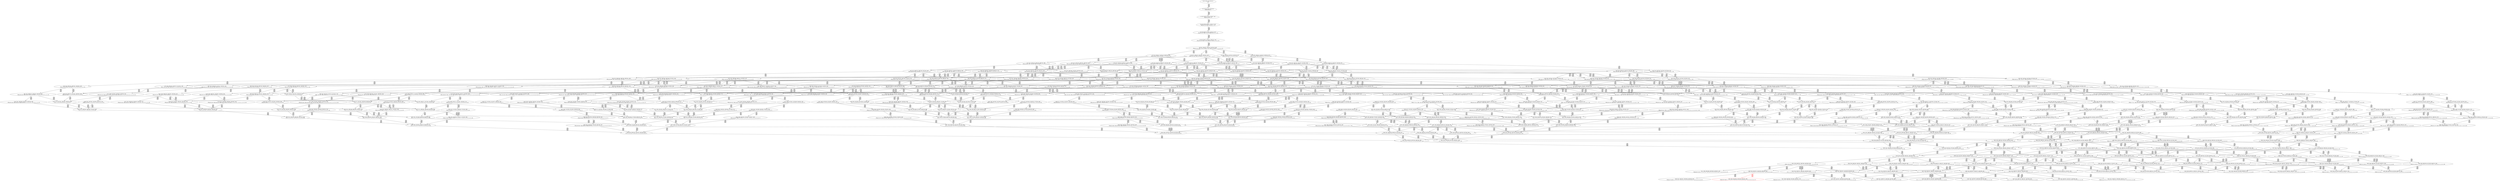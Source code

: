 digraph {
	S0[label="S0: [0, 0] [0, 0] [0, 0] [0, 0] \n{}{}"];
	S1[label="S1: [0, 0] [0, 0] [0, 0] [39, 49] \n{T0J0:39-49}{1}"];
	S2[label="S2: [39, 39] [39, 39] [39, 49] [92, 116] \n{T0J1:92-116}{1, 2}"];
	S3[label="S3: [39, 39] [39, 49] [92, 116] [113, 142] \n{T0J1:92-116, T0J2:113-142}{1, 2, 3}"];
	S4[label="S4: [39, 49] [53, 67] [92, 116] [113, 142] \n{T0J1:92-116, T0J2:113-142, T0J8:53-67}{1, 2, 3, 9}"];
	S5[label="S5: [53, 67] [92, 116] [107, 135] [113, 142] \n{T0J1:92-116, T0J2:113-142, T0J9:107-135}{1, 2, 3, 9, 10}"];
	S6[label="S6: [92, 116] [107, 135] [113, 142] [116, 146] \n{T0J1:92-116, T0J2:113-142, T0J9:107-135, T0J14:116-146}{1, 2, 3, 9, 10, 15}"];
	S7[label="S7: [113, 116] [113, 135] [116, 146] [148, 160] \n{T0J3:148-160, T0J14:116-146}{1, 2, 3, 4, 9, 10, 15}"];
	S8[label="S8: [107, 116] [113, 142] [116, 146] [132, 148] \n{T0J10:132-148, T0J14:116-146}{1, 2, 3, 9, 10, 11, 15}"];
	S9[label="S9: [116, 116] [116, 134] [116, 135] [130, 142] \n{T0J15:130-134}{1, 2, 3, 9, 10, 15, 16}"];
	S10[label="S10: [107, 135] [113, 142] [116, 146] [164, 207] \n{T0J14:116-146, T0J19:164-207}{1, 2, 3, 9, 10, 15, 20}"];
	S11[label="S11: [113, 135] [116, 146] [148, 160] [154, 168] \n{T0J3:148-160, T0J7:154-168, T0J14:116-146}{1, 2, 3, 4, 8, 9, 10, 15}"];
	S12[label="S12: [113, 142] [116, 146] [132, 148] [148, 160] \n{T0J3:148-160, T0J10:132-148, T0J14:116-146}{1, 2, 3, 4, 9, 10, 11, 15}"];
	S13[label="S13: [116, 134] [116, 135] [130, 142] [148, 160] \n{T0J3:148-160, T0J15:130-134}{1, 2, 3, 4, 9, 10, 15, 16}"];
	S14[label="S14: [113, 142] [116, 146] [148, 179] [164, 207] \n{T0J3:148-179, T0J19:164-207}{1, 2, 3, 4, 9, 10, 15, 20}"];
	S15[label="S15: [113, 142] [116, 146] [132, 148] [181, 209] \n{T0J10:132-148, T0J11:181-209, T0J14:116-146}{1, 2, 3, 9, 10, 11, 12, 15}"];
	S16[label="S16: [116, 134] [116, 135] [130, 142] [132, 148] \n{T0J10:132-148, T0J15:130-134}{1, 2, 3, 9, 10, 11, 15, 16}"];
	S17[label="S17: [113, 142] [116, 146] [132, 167] [164, 207] \n{T0J10:132-167, T0J19:164-207}{1, 2, 3, 9, 10, 11, 15, 20}"];
	S18[label="S18: [116, 134] [116, 135] [130, 142] [180, 196] \n{T0J15:130-134, T0J16:180-196}{1, 2, 3, 9, 10, 15, 16, 17}"];
	S19[label="S19: [116, 134] [116, 142] [130, 152] [164, 207] \n{T0J15:130-152, T0J19:164-207}{1, 2, 3, 9, 10, 15, 16, 20}"];
	S20[label="S20: [116, 146] [132, 160] [148, 167] [154, 194] \n{T0J3:148-160, T0J7:154-194}{1, 2, 3, 4, 8, 9, 10, 11, 15}"];
	S21[label="S21: [116, 135] [130, 152] [148, 160] [154, 186] \n{T0J3:148-160, T0J7:154-186}{1, 2, 3, 4, 8, 9, 10, 15, 16}"];
	S22[label="S22: [116, 146] [148, 179] [154, 194] [164, 225] \n{T0J3:148-179, T0J7:154-194, T0J19:164-225}{1, 2, 3, 4, 8, 9, 10, 15, 20}"];
	S23[label="S23: [116, 146] [132, 148] [148, 186] [181, 234] \n{T0J3:148-186, T0J11:181-234}{1, 2, 3, 4, 9, 10, 11, 12, 15}"];
	S24[label="S24: [116, 135] [130, 148] [132, 160] [148, 178] \n{T0J3:148-178}{1, 2, 3, 4, 9, 10, 11, 15, 16}"];
	S25[label="S25: [116, 146] [132, 173] [148, 186] [164, 225] \n{T0J3:148-186, T0J19:164-225}{1, 2, 3, 4, 9, 10, 11, 15, 20}"];
	S26[label="S26: [116, 135] [130, 142] [148, 178] [180, 214] \n{T0J3:148-178, T0J16:180-214}{1, 2, 3, 4, 9, 10, 15, 16, 17}"];
	S27[label="S27: [116, 146] [130, 152] [148, 179] [164, 225] \n{T0J3:148-179, T0J19:164-225}{1, 2, 3, 4, 9, 10, 15, 16, 20}"];
	S28[label="S28: [116, 146] [132, 148] [169, 209] [181, 212] \n{T0J11:181-209, T0J12:169-212}{1, 2, 3, 9, 10, 11, 12, 13, 15}"];
	S29[label="S29: [116, 135] [130, 148] [132, 152] [181, 227] \n{T0J11:181-227}{1, 2, 3, 9, 10, 11, 12, 15, 16}"];
	S30[label="S30: [116, 146] [132, 167] [164, 209] [185, 234] \n{T0J11:181-234, T0J19:164-225}{1, 2, 3, 9, 10, 11, 12, 15, 20}"];
	S31[label="S31: [116, 135] [130, 142] [132, 166] [180, 214] \n{T0J16:180-214}{1, 2, 3, 9, 10, 11, 15, 16, 17}"];
	S32[label="S32: [116, 146] [130, 152] [132, 167] [164, 225] \n{T0J19:164-225}{1, 2, 3, 9, 10, 11, 15, 16, 20}"];
	S33[label="S33: [116, 135] [130, 142] [142, 167] [180, 196] \n{T0J16:180-196, T0J17:142-167}{1, 2, 3, 9, 10, 15, 16, 17, 18}"];
	S34[label="S34: [116, 142] [130, 152] [164, 207] [180, 225] \n{T0J16:180-214, T0J19:164-225}{1, 2, 3, 9, 10, 15, 16, 17, 20}"];
	S35[label="S35: [132, 160] [148, 186] [154, 198] [181, 239] \n{T0J3:148-186, T0J7:154-198, T0J11:181-239}{1, 2, 3, 4, 8, 9, 10, 11, 12, 15}"];
	S36[label="S36: [130, 152] [132, 160] [148, 178] [154, 194] \n{T0J3:148-178, T0J7:154-194}{1, 2, 3, 4, 8, 9, 10, 11, 15, 16}"];
	S37[label="S37: [132, 178] [148, 186] [154, 198] [164, 225] \n{T0J3:148-186, T0J7:154-198, T0J19:164-225}{1, 2, 3, 4, 8, 9, 10, 11, 15, 20}"];
	S38[label="S38: [130, 152] [148, 178] [154, 187] [180, 214] \n{T0J3:148-178, T0J7:154-187, T0J16:180-214}{1, 2, 3, 4, 8, 9, 10, 15, 16, 17}"];
	S39[label="S39: [130, 152] [148, 179] [154, 198] [164, 225] \n{T0J3:148-179, T0J7:154-198, T0J19:164-225}{1, 2, 3, 4, 8, 9, 10, 15, 16, 20}"];
	S40[label="S40: [132, 148] [148, 190] [169, 212] [181, 234] \n{T0J3:148-190, T0J11:181-234, T0J12:169-212}{1, 2, 3, 4, 9, 10, 11, 12, 13, 15}"];
	S41[label="S41: [130, 148] [132, 160] [148, 186] [181, 234] \n{T0J3:148-186, T0J11:181-234}{1, 2, 3, 4, 9, 10, 11, 12, 15, 16}"];
	S42[label="S42: [132, 173] [148, 190] [164, 225] [185, 234] \n{T0J3:148-190, T0J11:181-234, T0J19:164-225}{1, 2, 3, 4, 9, 10, 11, 12, 15, 20}"];
	S43[label="S43: [130, 148] [132, 167] [148, 179] [180, 214] \n{T0J3:148-179, T0J16:180-214}{1, 2, 3, 4, 9, 10, 11, 15, 16, 17}"];
	S44[label="S44: [130, 152] [132, 173] [148, 190] [164, 225] \n{T0J3:148-190, T0J19:164-225}{1, 2, 3, 4, 9, 10, 11, 15, 16, 20}"];
	S45[label="S45: [130, 142] [142, 167] [148, 179] [180, 214] \n{T0J3:148-179, T0J16:180-214, T0J17:142-167}{1, 2, 3, 4, 9, 10, 15, 16, 17, 18}"];
	S46[label="S46: [130, 152] [148, 186] [164, 214] [180, 225] \n{T0J3:148-186, T0J16:180-214, T0J19:164-225}{1, 2, 3, 4, 9, 10, 15, 16, 17, 20}"];
	S47[label="S47: [132, 148] [169, 209] [171, 210] [181, 212] \n{T0J11:181-209, T0J12:169-212, T0J13:171-210}{1, 2, 3, 9, 10, 11, 12, 13, 14, 15}"];
	S48[label="S48: [130, 148] [132, 152] [169, 209] [181, 227] \n{T0J11:181-227, T0J12:169-212}{1, 2, 3, 9, 10, 11, 12, 13, 15, 16}"];
	S49[label="S49: [132, 167] [164, 209] [172, 212] [185, 234] \n{T0J11:181-234, T0J12:169-212, T0J19:164-225}{1, 2, 3, 9, 10, 11, 12, 13, 15, 20}"];
	S50[label="S50: [130, 148] [132, 166] [180, 214] [181, 228] \n{T0J11:181-228, T0J16:180-214}{1, 2, 3, 9, 10, 11, 12, 15, 16, 17}"];
	S51[label="S51: [130, 152] [132, 167] [164, 225] [185, 234] \n{T0J11:181-234, T0J19:164-225}{1, 2, 3, 9, 10, 11, 12, 15, 16, 20}"];
	S52[label="S52: [130, 142] [132, 167] [142, 167] [180, 214] \n{T0J16:180-214, T0J17:142-167}{1, 2, 3, 9, 10, 11, 15, 16, 17, 18}"];
	S53[label="S53: [130, 152] [132, 173] [164, 214] [180, 225] \n{T0J16:180-214, T0J19:164-225}{1, 2, 3, 9, 10, 11, 15, 16, 17, 20}"];
	S54[label="S54: [130, 142] [142, 167] [168, 196] [180, 200] \n{T0J16:180-196, T0J17:142-167, T0J18:168-200}{1, 2, 3, 9, 10, 15, 16, 17, 18, 19}"];
	S55[label="S55: [130, 152] [142, 167] [164, 207] [180, 225] \n{T0J16:180-214, T0J17:142-167, T0J19:164-225}{1, 2, 3, 9, 10, 15, 16, 17, 18, 20}"];
	S56[label="S56: [148, 160] [154, 198] [181, 228] [202, 239] \n{T0J4:202-228, T0J11:181-239}{1, 2, 3, 4, 5, 8, 9, 10, 11, 12, 15}"];
	S57[label="S57: [148, 190] [154, 200] [173, 231] [181, 239] \n{T0J11:181-239, T0J12:169-231}{1, 2, 3, 4, 8, 9, 10, 11, 12, 13, 15}"];
	S58[label="S58: [132, 160] [148, 186] [154, 200] [181, 245] \n{T0J7:154-200, T0J11:181-245}{1, 2, 3, 4, 8, 9, 10, 11, 12, 15, 16}"];
	S59[label="S59: [148, 190] [154, 225] [164, 225] [185, 271] \n{T0J11:181-271}{1, 2, 3, 4, 8, 9, 10, 11, 12, 15, 20}"];
	S60[label="S60: [148, 152] [148, 160] [154, 194] [202, 220] \n{T0J4:202-220, T0J7:154-194}{1, 2, 3, 4, 5, 8, 9, 10, 11, 15, 16}"];
	S61[label="S61: [132, 178] [148, 184] [154, 200] [180, 214] \n{T0J7:154-200, T0J16:180-214}{1, 2, 3, 4, 8, 9, 10, 11, 15, 16, 17}"];
	S62[label="S62: [132, 179] [148, 190] [154, 204] [164, 225] \n{T0J7:154-204, T0J19:164-225}{1, 2, 3, 4, 8, 9, 10, 11, 15, 16, 20}"];
	S63[label="S63: [148, 178] [154, 198] [164, 225] [202, 246] \n{T0J4:202-246}{1, 2, 3, 4, 5, 8, 9, 10, 11, 15, 20}"];
	S64[label="S64: [148, 152] [154, 187] [180, 214] [202, 220] \n{T0J4:202-220, T0J7:154-187, T0J16:180-214}{1, 2, 3, 4, 5, 8, 9, 10, 15, 16, 17}"];
	S65[label="S65: [142, 167] [148, 179] [156, 194] [180, 214] \n{T0J3:148-179, T0J7:154-194, T0J16:180-214, T0J17:142-167}{1, 2, 3, 4, 8, 9, 10, 15, 16, 17, 18}"];
	S66[label="S66: [148, 186] [154, 204] [164, 214] [180, 225] \n{T0J7:154-204, T0J16:180-214, T0J19:164-225}{1, 2, 3, 4, 8, 9, 10, 15, 16, 17, 20}"];
	S67[label="S67: [148, 152] [154, 198] [164, 220] [202, 225] \n{T0J4:202-220, T0J7:154-198, T0J19:164-225}{1, 2, 3, 4, 5, 8, 9, 10, 15, 16, 20}"];
	S68[label="S68: [148, 148] [169, 212] [181, 216] [202, 234] \n{T0J4:202-216, T0J11:181-234, T0J12:169-212}{1, 2, 3, 4, 5, 9, 10, 11, 12, 13, 15}"];
	S69[label="S69: [148, 192] [169, 210] [171, 212] [181, 234] \n{T0J3:148-192, T0J11:181-234, T0J12:169-212, T0J13:171-210}{1, 2, 3, 4, 9, 10, 11, 12, 13, 14, 15}"];
	S70[label="S70: [132, 160] [148, 192] [169, 212] [181, 234] \n{T0J3:148-192, T0J11:181-234, T0J12:169-212}{1, 2, 3, 4, 9, 10, 11, 12, 13, 15, 16}"];
	S71[label="S71: [148, 209] [164, 212] [172, 225] [185, 234] \n{T0J3:148-211, T0J11:181-234, T0J12:169-212}{1, 2, 3, 4, 9, 10, 11, 12, 13, 15, 20}"];
	S72[label="S72: [148, 148] [148, 160] [181, 216] [202, 234] \n{T0J4:202-216, T0J11:181-234}{1, 2, 3, 4, 5, 9, 10, 11, 12, 15, 16}"];
	S73[label="S73: [132, 167] [148, 192] [180, 214] [181, 234] \n{T0J3:148-192, T0J11:181-234, T0J16:180-214}{1, 2, 3, 4, 9, 10, 11, 12, 15, 16, 17}"];
	S74[label="S74: [132, 173] [148, 196] [164, 225] [185, 234] \n{T0J3:148-196, T0J11:181-234, T0J19:164-225}{1, 2, 3, 4, 9, 10, 11, 12, 15, 16, 20}"];
	S75[label="S75: [148, 173] [164, 225] [185, 234] [202, 241] \n{T0J4:202-241, T0J11:181-234}{1, 2, 3, 4, 5, 9, 10, 11, 12, 15, 20}"];
	S76[label="S76: [148, 148] [148, 167] [180, 214] [202, 216] \n{T0J4:202-216, T0J16:180-214}{1, 2, 3, 4, 5, 9, 10, 11, 15, 16, 17}"];
	S77[label="S77: [132, 167] [142, 173] [155, 186] [180, 214] \n{T0J3:148-186, T0J16:180-214, T0J17:142-167}{1, 2, 3, 4, 9, 10, 11, 15, 16, 17, 18}"];
	S78[label="S78: [132, 173] [148, 196] [164, 214] [180, 225] \n{T0J3:148-196, T0J16:180-214, T0J19:164-225}{1, 2, 3, 4, 9, 10, 11, 15, 16, 17, 20}"];
	S79[label="S79: [148, 152] [148, 173] [164, 220] [202, 225] \n{T0J4:202-220, T0J19:164-225}{1, 2, 3, 4, 5, 9, 10, 11, 15, 16, 20}"];
	S80[label="S80: [142, 167] [148, 186] [168, 200] [180, 214] \n{T0J3:148-186, T0J16:180-214, T0J17:142-167, T0J18:168-200}{1, 2, 3, 4, 9, 10, 15, 16, 17, 18, 19}"];
	S81[label="S81: [142, 167] [148, 196] [164, 214] [180, 225] \n{T0J3:148-196, T0J16:180-214, T0J19:164-225}{1, 2, 3, 4, 9, 10, 15, 16, 17, 18, 20}"];
	S82[label="S82: [148, 152] [164, 214] [180, 220] [202, 225] \n{T0J4:202-220, T0J16:180-214, T0J19:164-225}{1, 2, 3, 4, 5, 9, 10, 15, 16, 17, 20}"];
	S83[label="S83: [132, 159] [169, 209] [171, 210] [181, 227] \n{T0J11:181-227, T0J12:169-212, T0J13:171-210}{1, 2, 3, 9, 10, 11, 12, 13, 14, 15, 16}"];
	S84[label="S84: [164, 209] [171, 210] [181, 212] [187, 234] \n{T0J11:181-234, T0J12:169-212, T0J13:171-210, T0J19:164-232}{1, 2, 3, 9, 10, 11, 12, 13, 14, 15, 20}"];
	S85[label="S85: [132, 166] [169, 212] [181, 214] [186, 228] \n{T0J11:181-228, T0J12:169-212, T0J16:180-214}{1, 2, 3, 9, 10, 11, 12, 13, 15, 16, 17}"];
	S86[label="S86: [132, 167] [164, 212] [172, 225] [185, 234] \n{T0J11:181-234, T0J12:169-212, T0J19:164-225}{1, 2, 3, 9, 10, 11, 12, 13, 15, 16, 20}"];
	S87[label="S87: [132, 167] [142, 167] [180, 214] [181, 234] \n{T0J11:181-234, T0J16:180-214, T0J17:142-167}{1, 2, 3, 9, 10, 11, 12, 15, 16, 17, 18}"];
	S88[label="S88: [132, 173] [164, 214] [180, 225] [194, 234] \n{T0J11:181-234, T0J16:180-214, T0J19:164-225}{1, 2, 3, 9, 10, 11, 12, 15, 16, 17, 20}"];
	S89[label="S89: [132, 167] [142, 173] [168, 200] [180, 214] \n{T0J16:180-214, T0J17:142-167, T0J18:168-200}{1, 2, 3, 9, 10, 11, 15, 16, 17, 18, 19}"];
	S90[label="S90: [132, 167] [142, 173] [164, 214] [180, 225] \n{T0J16:180-214, T0J17:142-167, T0J19:164-225}{1, 2, 3, 9, 10, 11, 15, 16, 17, 18, 20}"];
	S91[label="S91: [142, 167] [164, 200] [180, 207] [182, 225] \n{T0J16:180-214, T0J17:142-167, T0J18:168-200, T0J19:164-225}{1, 2, 3, 9, 10, 15, 16, 17, 18, 19, 20}"];
	S92[label="S92: [154, 198] [181, 228] [202, 230] [204, 239] \n{T0J4:202-228, T0J5:204-230, T0J11:181-239}{1, 2, 3, 4, 5, 6, 8, 9, 10, 11, 12, 15}"];
	S93[label="S93: [154, 200] [173, 231] [181, 239] [202, 258] \n{T0J4:202-258}{1, 2, 3, 4, 5, 8, 9, 10, 11, 12, 13, 15}"];
	S94[label="S94: [154, 210] [171, 231] [181, 239] [189, 259] \n{}{1, 2, 3, 4, 8, 9, 10, 11, 12, 13, 14, 15}"];
	S95[label="S95: [148, 186] [154, 200] [181, 228] [202, 245] \n{T0J4:202-228, T0J11:181-245}{1, 2, 3, 4, 5, 8, 9, 10, 11, 12, 15, 16}"];
	S96[label="S96: [148, 192] [154, 212] [173, 231] [181, 245] \n{T0J11:181-245, T0J12:169-231}{1, 2, 3, 4, 8, 9, 10, 11, 12, 13, 15, 16}"];
	S97[label="S97: [148, 192] [154, 214] [180, 219] [181, 271] \n{T0J11:181-271, T0J16:180-214}{1, 2, 3, 4, 8, 9, 10, 11, 12, 15, 16, 17}"];
	S98[label="S98: [148, 196] [154, 225] [164, 225] [185, 272] \n{T0J11:181-272}{1, 2, 3, 4, 8, 9, 10, 11, 12, 15, 16, 20}"];
	S99[label="S99: [154, 225] [164, 225] [185, 258] [202, 271] \n{T0J4:202-258}{1, 2, 3, 4, 5, 8, 9, 10, 11, 12, 15, 20}"];
	S100[label="S100: [154, 225] [164, 225] [185, 261] [189, 271] \n{}{1, 2, 3, 4, 8, 9, 10, 11, 12, 13, 15, 20}"];
	S101[label="S101: [148, 160] [154, 194] [202, 220] [204, 222] \n{T0J4:202-220, T0J5:204-222, T0J7:154-194}{1, 2, 3, 4, 5, 6, 8, 9, 10, 11, 15, 16}"];
	S102[label="S102: [148, 184] [154, 200] [180, 214] [202, 246] \n{T0J4:202-246, T0J16:180-214}{1, 2, 3, 4, 5, 8, 9, 10, 11, 15, 16, 17}"];
	S103[label="S103: [142, 179] [154, 194] [158, 214] [180, 219] \n{T0J16:180-214}{1, 2, 3, 4, 8, 9, 10, 11, 15, 16, 17, 18}"];
	S104[label="S104: [148, 204] [154, 214] [164, 225] [180, 225] \n{}{1, 2, 3, 4, 8, 9, 10, 11, 15, 16, 17, 20}"];
	S105[label="S105: [148, 190] [154, 204] [164, 225] [202, 247] \n{T0J4:202-247}{1, 2, 3, 4, 5, 8, 9, 10, 11, 15, 16, 20}"];
	S106[label="S106: [154, 198] [164, 225] [202, 246] [204, 248] \n{T0J4:202-246, T0J5:204-248}{1, 2, 3, 4, 5, 6, 8, 9, 10, 11, 15, 20}"];
	S107[label="S107: [154, 187] [180, 214] [202, 220] [204, 222] \n{T0J4:202-220, T0J5:204-222, T0J7:154-187, T0J16:180-214}{1, 2, 3, 4, 5, 6, 8, 9, 10, 15, 16, 17}"];
	S108[label="S108: [148, 167] [156, 194] [180, 214] [202, 235] \n{T0J4:202-235, T0J16:180-214}{1, 2, 3, 4, 5, 8, 9, 10, 15, 16, 17, 18}"];
	S109[label="S109: [154, 204] [164, 214] [180, 225] [202, 254] \n{T0J4:202-254}{1, 2, 3, 4, 5, 8, 9, 10, 15, 16, 17, 20}"];
	S110[label="S110: [154, 198] [164, 220] [202, 222] [204, 225] \n{T0J4:202-220, T0J5:204-222, T0J7:154-198, T0J19:164-225}{1, 2, 3, 4, 5, 6, 8, 9, 10, 15, 16, 20}"];
	S111[label="S111: [169, 212] [181, 216] [202, 218] [204, 234] \n{T0J4:202-216, T0J5:204-218, T0J11:181-234, T0J12:169-212}{1, 2, 3, 4, 5, 6, 9, 10, 11, 12, 13, 15}"];
	S112[label="S112: [169, 210] [171, 212] [181, 234] [202, 260] \n{T0J4:202-260}{1, 2, 3, 4, 5, 9, 10, 11, 12, 13, 14, 15}"];
	S113[label="S113: [148, 160] [169, 212] [181, 228] [202, 234] \n{T0J4:202-228, T0J11:181-234, T0J12:169-212}{1, 2, 3, 4, 5, 9, 10, 11, 12, 13, 15, 16}"];
	S114[label="S114: [148, 203] [169, 210] [171, 212] [181, 234] \n{T0J3:148-203, T0J11:181-234, T0J12:169-212, T0J13:171-210}{1, 2, 3, 4, 9, 10, 11, 12, 13, 14, 15, 16}"];
	S115[label="S115: [148, 210] [169, 212] [181, 214] [186, 234] \n{T0J3:148-210, T0J11:181-234, T0J12:169-212, T0J16:180-214}{1, 2, 3, 4, 9, 10, 11, 12, 13, 15, 16, 17}"];
	S116[label="S116: [148, 211] [164, 212] [172, 225] [185, 234] \n{T0J3:148-211, T0J11:181-234, T0J12:169-212}{1, 2, 3, 4, 9, 10, 11, 12, 13, 15, 16, 20}"];
	S117[label="S117: [164, 212] [172, 225] [185, 234] [202, 277] \n{T0J4:202-277}{1, 2, 3, 4, 5, 9, 10, 11, 12, 13, 15, 20}"];
	S118[label="S118: [148, 160] [181, 216] [202, 218] [204, 234] \n{T0J4:202-216, T0J5:204-218, T0J11:181-234}{1, 2, 3, 4, 5, 6, 9, 10, 11, 12, 15, 16}"];
	S119[label="S119: [148, 167] [180, 214] [181, 234] [202, 235] \n{T0J4:202-235, T0J11:181-234, T0J16:180-214}{1, 2, 3, 4, 5, 9, 10, 11, 12, 15, 16, 17}"];
	S120[label="S120: [142, 173] [155, 211] [180, 214] [181, 234] \n{T0J3:148-211, T0J11:181-234, T0J16:180-214}{1, 2, 3, 4, 9, 10, 11, 12, 15, 16, 17, 18}"];
	S121[label="S121: [148, 214] [164, 217] [180, 225] [194, 234] \n{T0J3:148-217, T0J11:181-234, T0J16:180-214}{1, 2, 3, 4, 9, 10, 11, 12, 15, 16, 17, 20}"];
	S122[label="S122: [148, 173] [164, 225] [185, 234] [202, 241] \n{T0J4:202-241, T0J11:181-234}{1, 2, 3, 4, 5, 9, 10, 11, 12, 15, 16, 20}"];
	S123[label="S123: [164, 225] [185, 234] [202, 241] [204, 243] \n{T0J4:202-241, T0J5:204-243, T0J11:181-234}{1, 2, 3, 4, 5, 6, 9, 10, 11, 12, 15, 20}"];
	S124[label="S124: [148, 167] [180, 214] [202, 216] [204, 218] \n{T0J4:202-216, T0J5:204-218, T0J16:180-214}{1, 2, 3, 4, 5, 6, 9, 10, 11, 15, 16, 17}"];
	S125[label="S125: [148, 167] [155, 173] [180, 214] [202, 235] \n{T0J4:202-235, T0J16:180-214}{1, 2, 3, 4, 5, 9, 10, 11, 15, 16, 17, 18}"];
	S126[label="S126: [142, 173] [155, 200] [168, 211] [180, 214] \n{T0J3:148-211, T0J16:180-214, T0J18:168-200}{1, 2, 3, 4, 9, 10, 11, 15, 16, 17, 18, 19}"];
	S127[label="S127: [142, 173] [155, 211] [164, 214] [180, 225] \n{T0J3:148-211, T0J16:180-214}{1, 2, 3, 4, 9, 10, 11, 15, 16, 17, 18, 20}"];
	S128[label="S128: [148, 173] [164, 214] [180, 225] [202, 241] \n{T0J4:202-241, T0J16:180-214}{1, 2, 3, 4, 5, 9, 10, 11, 15, 16, 17, 20}"];
	S129[label="S129: [148, 173] [164, 220] [202, 222] [204, 225] \n{T0J4:202-220, T0J5:204-222, T0J19:164-225}{1, 2, 3, 4, 5, 6, 9, 10, 11, 15, 16, 20}"];
	S130[label="S130: [148, 167] [168, 200] [180, 214] [202, 235] \n{T0J4:202-235, T0J16:180-214, T0J18:168-200}{1, 2, 3, 4, 5, 9, 10, 15, 16, 17, 18, 19}"];
	S131[label="S131: [148, 186] [168, 200] [180, 214] [183, 219] \n{T0J7:183-219, T0J16:180-214, T0J18:168-200}{1, 2, 3, 4, 8, 9, 10, 15, 16, 17, 18, 19}"];
	S132[label="S132: [148, 167] [164, 214] [180, 225] [202, 235] \n{T0J4:202-235, T0J16:180-214}{1, 2, 3, 4, 5, 9, 10, 15, 16, 17, 18, 20}"];
	S133[label="S133: [148, 196] [164, 214] [180, 219] [183, 225] \n{T0J7:183-219, T0J16:180-214}{1, 2, 3, 4, 8, 9, 10, 15, 16, 17, 18, 20}"];
	S134[label="S134: [164, 214] [180, 220] [202, 222] [204, 225] \n{T0J4:202-220, T0J5:204-222, T0J16:180-214, T0J19:164-225}{1, 2, 3, 4, 5, 6, 9, 10, 15, 16, 17, 20}"];
	S135[label="S135: [169, 210] [171, 212] [181, 221] [187, 228] \n{T0J11:181-228, T0J12:169-212, T0J13:171-210, T0J16:180-221}{1, 2, 3, 9, 10, 11, 12, 13, 14, 15, 16, 17}"];
	S136[label="S136: [164, 210] [171, 212] [181, 227] [187, 234] \n{T0J11:181-234, T0J12:169-212, T0J13:171-210, T0J19:164-232}{1, 2, 3, 9, 10, 11, 12, 13, 14, 15, 16, 20}"];
	S137[label="S137: [171, 210] [181, 212] [187, 234] [199, 253] \n{T0J3:199-253}{1, 2, 3, 4, 9, 10, 11, 12, 13, 14, 15, 20}"];
	S138[label="S138: [142, 167] [169, 212] [181, 214] [186, 234] \n{T0J11:181-234, T0J12:169-212, T0J16:180-214, T0J17:142-167}{1, 2, 3, 9, 10, 11, 12, 13, 15, 16, 17, 18}"];
	S139[label="S139: [164, 212] [172, 214] [185, 225] [194, 234] \n{T0J11:181-234, T0J12:169-212, T0J16:180-214, T0J19:164-225}{1, 2, 3, 9, 10, 11, 12, 13, 15, 16, 17, 20}"];
	S140[label="S140: [142, 173] [168, 200] [180, 214] [184, 234] \n{T0J11:181-234, T0J16:180-214, T0J17:142-167, T0J18:168-200}{1, 2, 3, 9, 10, 11, 12, 15, 16, 17, 18, 19}"];
	S141[label="S141: [142, 173] [164, 214] [180, 225] [194, 234] \n{T0J11:181-234, T0J16:180-214, T0J17:142-167, T0J19:164-225}{1, 2, 3, 9, 10, 11, 12, 15, 16, 17, 18, 20}"];
	S142[label="S142: [142, 173] [164, 200] [180, 214] [184, 225] \n{T0J16:180-214, T0J17:142-167, T0J18:168-200, T0J19:164-225}{1, 2, 3, 9, 10, 11, 15, 16, 17, 18, 19, 20}"];
	S143[label="S143: [164, 200] [177, 207] [180, 211] [182, 225] \n{T0J3:177-211, T0J16:180-214, T0J18:168-200}{1, 2, 3, 4, 9, 10, 15, 16, 17, 18, 19, 20}"];
	S144[label="S144: [181, 228] [200, 230] [202, 239] [204, 256] \n{T0J4:202-228, T0J5:204-230, T0J6:200-256}{1, 2, 3, 4, 5, 6, 7, 8, 9, 10, 11, 12, 15}"];
	S145[label="S145: [173, 231] [181, 239] [202, 258] [210, 270] \n{}{1, 2, 3, 4, 5, 6, 8, 9, 10, 11, 12, 13, 15}"];
	S146[label="S146: [171, 231] [181, 239] [189, 260] [208, 278] \n{}{1, 2, 3, 4, 5, 8, 9, 10, 11, 12, 13, 14, 15}"];
	S147[label="S147: [154, 228] [171, 231] [181, 245] [189, 261] \n{}{1, 2, 3, 4, 8, 9, 10, 11, 12, 13, 14, 15, 16}"];
	S148[label="S148: [154, 212] [181, 228] [202, 245] [204, 256] \n{T0J4:202-228, T0J5:204-256}{1, 2, 3, 4, 5, 6, 8, 9, 10, 11, 12, 15, 16}"];
	S149[label="S149: [154, 212] [173, 231] [181, 245] [202, 260] \n{T0J4:202-260}{1, 2, 3, 4, 5, 8, 9, 10, 11, 12, 13, 15, 16}"];
	S150[label="S150: [154, 214] [180, 219] [181, 260] [202, 277] \n{T0J4:202-260}{1, 2, 3, 4, 5, 8, 9, 10, 11, 12, 15, 16, 17}"];
	S151[label="S151: [154, 214] [180, 219] [181, 263] [189, 271] \n{}{1, 2, 3, 4, 8, 9, 10, 11, 12, 13, 15, 16, 17}"];
	S152[label="S152: [154, 225] [164, 225] [185, 264] [202, 283] \n{T0J4:202-264}{1, 2, 3, 4, 5, 8, 9, 10, 11, 12, 15, 16, 20}"];
	S153[label="S153: [154, 225] [164, 225] [185, 267] [189, 272] \n{}{1, 2, 3, 4, 8, 9, 10, 11, 12, 13, 15, 16, 20}"];
	S154[label="S154: [164, 234] [185, 258] [202, 271] [205, 295] \n{}{1, 2, 3, 4, 5, 6, 8, 9, 10, 11, 12, 15, 20}"];
	S155[label="S155: [164, 225] [185, 261] [189, 271] [205, 296] \n{}{1, 2, 3, 4, 5, 8, 9, 10, 11, 12, 13, 15, 20}"];
	S156[label="S156: [164, 225] [185, 261] [189, 271] [209, 294] \n{}{1, 2, 3, 4, 8, 9, 10, 11, 12, 13, 14, 15, 20}"];
	S157[label="S157: [154, 194] [194, 218] [202, 220] [204, 222] \n{T0J4:202-220, T0J5:204-222, T0J6:194-218}{1, 2, 3, 4, 5, 6, 7, 8, 9, 10, 11, 15, 16}"];
	S158[label="S158: [154, 214] [180, 219] [202, 246] [204, 254] \n{T0J4:202-246, T0J5:204-254}{1, 2, 3, 4, 5, 6, 8, 9, 10, 11, 15, 16, 17}"];
	S159[label="S159: [154, 194] [158, 214] [180, 219] [202, 247] \n{T0J4:202-247, T0J16:180-214}{1, 2, 3, 4, 5, 8, 9, 10, 11, 15, 16, 17, 18}"];
	S160[label="S160: [154, 211] [158, 214] [180, 225] [183, 272] \n{T0J11:181-272, T0J16:180-214}{1, 2, 3, 4, 8, 9, 10, 11, 12, 15, 16, 17, 18}"];
	S161[label="S161: [154, 214] [164, 225] [180, 236] [202, 272] \n{}{1, 2, 3, 4, 5, 8, 9, 10, 11, 15, 16, 17, 20}"];
	S162[label="S162: [154, 217] [164, 225] [180, 234] [194, 297] \n{}{1, 2, 3, 4, 8, 9, 10, 11, 12, 15, 16, 17, 20}"];
	S163[label="S163: [154, 220] [164, 225] [202, 247] [204, 260] \n{T0J4:202-247, T0J5:204-260}{1, 2, 3, 4, 5, 6, 8, 9, 10, 11, 15, 16, 20}"];
	S164[label="S164: [164, 225] [200, 246] [202, 248] [204, 256] \n{T0J4:202-246, T0J5:204-248, T0J6:200-256}{1, 2, 3, 4, 5, 6, 7, 8, 9, 10, 11, 15, 20}"];
	S165[label="S165: [180, 214] [200, 220] [202, 222] [204, 245] \n{T0J4:202-220, T0J5:204-222, T0J6:200-245}{1, 2, 3, 4, 5, 6, 7, 8, 9, 10, 15, 16, 17}"];
	S166[label="S166: [156, 194] [180, 214] [202, 235] [204, 237] \n{T0J4:202-235, T0J5:204-237, T0J16:180-214}{1, 2, 3, 4, 5, 6, 8, 9, 10, 15, 16, 17, 18}"];
	S167[label="S167: [164, 220] [180, 225] [202, 254] [205, 274] \n{}{1, 2, 3, 4, 5, 6, 8, 9, 10, 15, 16, 17, 20}"];
	S168[label="S168: [164, 220] [200, 222] [202, 225] [204, 256] \n{T0J4:202-220, T0J5:204-222, T0J6:200-256}{1, 2, 3, 4, 5, 6, 7, 8, 9, 10, 15, 16, 20}"];
	S169[label="S169: [181, 216] [202, 218] [204, 234] [215, 270] \n{T0J6:215-270}{1, 2, 3, 4, 5, 6, 7, 9, 10, 11, 12, 13, 15}"];
	S170[label="S170: [171, 212] [181, 234] [202, 260] [225, 280] \n{T0J5:225-280}{1, 2, 3, 4, 5, 6, 9, 10, 11, 12, 13, 14, 15}"];
	S171[label="S171: [169, 212] [181, 228] [202, 230] [204, 234] \n{T0J4:202-228, T0J5:204-230, T0J11:181-234, T0J12:169-212}{1, 2, 3, 4, 5, 6, 9, 10, 11, 12, 13, 15, 16}"];
	S172[label="S172: [169, 210] [171, 212] [181, 234] [202, 271] \n{T0J4:202-271}{1, 2, 3, 4, 5, 9, 10, 11, 12, 13, 14, 15, 16}"];
	S173[label="S173: [169, 212] [181, 214] [186, 234] [202, 278] \n{T0J4:202-278}{1, 2, 3, 4, 5, 9, 10, 11, 12, 13, 15, 16, 17}"];
	S174[label="S174: [164, 212] [172, 225] [185, 234] [202, 279] \n{T0J4:202-279}{1, 2, 3, 4, 5, 9, 10, 11, 12, 13, 15, 16, 20}"];
	S175[label="S175: [172, 225] [185, 234] [202, 277] [220, 282] \n{T0J5:220-282}{1, 2, 3, 4, 5, 6, 9, 10, 11, 12, 13, 15, 20}"];
	S176[label="S176: [181, 216] [194, 218] [202, 218] [204, 234] \n{T0J4:202-216, T0J5:204-218, T0J6:194-218, T0J11:181-234}{1, 2, 3, 4, 5, 6, 7, 9, 10, 11, 12, 15, 16}"];
	S177[label="S177: [180, 214] [181, 234] [202, 235] [204, 237] \n{T0J4:202-235, T0J5:204-237, T0J11:181-234, T0J16:180-214}{1, 2, 3, 4, 5, 6, 9, 10, 11, 12, 15, 16, 17}"];
	S178[label="S178: [155, 173] [180, 214] [181, 234] [202, 241] \n{T0J4:202-241, T0J11:181-234, T0J16:180-214}{1, 2, 3, 4, 5, 9, 10, 11, 12, 15, 16, 17, 18}"];
	S179[label="S179: [164, 214] [180, 225] [194, 234] [202, 282] \n{T0J4:202-282}{1, 2, 3, 4, 5, 9, 10, 11, 12, 15, 16, 17, 20}"];
	S180[label="S180: [164, 225] [185, 234] [202, 241] [204, 243] \n{T0J4:202-241, T0J5:204-243, T0J11:181-234}{1, 2, 3, 4, 5, 6, 9, 10, 11, 12, 15, 16, 20}"];
	S181[label="S181: [185, 234] [202, 241] [204, 243] [210, 283] \n{T0J6:210-283}{1, 2, 3, 4, 5, 6, 7, 9, 10, 11, 12, 15, 20}"];
	S182[label="S182: [180, 214] [194, 216] [202, 218] [204, 225] \n{T0J4:202-216, T0J5:204-218, T0J6:194-225, T0J16:180-214}{1, 2, 3, 4, 5, 6, 7, 9, 10, 11, 15, 16, 17}"];
	S183[label="S183: [155, 173] [180, 214] [202, 235] [204, 237] \n{T0J4:202-235, T0J5:204-237, T0J16:180-214}{1, 2, 3, 4, 5, 6, 9, 10, 11, 15, 16, 17, 18}"];
	S184[label="S184: [155, 173] [168, 200] [180, 214] [202, 241] \n{T0J4:202-241, T0J16:180-214}{1, 2, 3, 4, 5, 9, 10, 11, 15, 16, 17, 18, 19}"];
	S185[label="S185: [155, 200] [168, 214] [180, 218] [183, 225] \n{}{1, 2, 3, 4, 8, 9, 10, 11, 15, 16, 17, 18, 19}"];
	S186[label="S186: [155, 173] [164, 214] [180, 225] [202, 241] \n{T0J4:202-241, T0J16:180-214}{1, 2, 3, 4, 5, 9, 10, 11, 15, 16, 17, 18, 20}"];
	S187[label="S187: [155, 214] [164, 219] [180, 225] [183, 228] \n{}{1, 2, 3, 4, 8, 9, 10, 11, 15, 16, 17, 18, 20}"];
	S188[label="S188: [164, 214] [180, 225] [202, 241] [204, 243] \n{T0J4:202-241, T0J5:204-243, T0J16:180-214}{1, 2, 3, 4, 5, 6, 9, 10, 11, 15, 16, 17, 20}"];
	S189[label="S189: [164, 220] [194, 222] [202, 225] [204, 231] \n{T0J4:202-220, T0J5:204-222, T0J6:194-231}{1, 2, 3, 4, 5, 6, 7, 9, 10, 11, 15, 16, 20}"];
	S190[label="S190: [168, 200] [180, 214] [202, 235] [204, 237] \n{T0J4:202-235, T0J5:204-237, T0J16:180-214, T0J18:168-200}{1, 2, 3, 4, 5, 6, 9, 10, 15, 16, 17, 18, 19}"];
	S191[label="S191: [168, 200] [180, 214] [183, 219] [202, 254] \n{T0J4:202-254}{1, 2, 3, 4, 5, 8, 9, 10, 15, 16, 17, 18, 19}"];
	S192[label="S192: [164, 214] [180, 225] [202, 235] [204, 237] \n{T0J4:202-235, T0J5:204-237, T0J16:180-214}{1, 2, 3, 4, 5, 6, 9, 10, 15, 16, 17, 18, 20}"];
	S193[label="S193: [164, 214] [180, 219] [183, 225] [202, 264] \n{T0J4:202-264}{1, 2, 3, 4, 5, 8, 9, 10, 15, 16, 17, 18, 20}"];
	S194[label="S194: [180, 220] [202, 222] [204, 225] [210, 272] \n{T0J6:210-272}{1, 2, 3, 4, 5, 6, 7, 9, 10, 15, 16, 17, 20}"];
	S195[label="S195: [171, 212] [181, 221] [187, 228] [204, 254] \n{T0J3:204-254}{1, 2, 3, 4, 9, 10, 11, 12, 13, 14, 15, 16, 17}"];
	S196[label="S196: [171, 212] [181, 227] [187, 234] [199, 254] \n{T0J3:199-254}{1, 2, 3, 4, 9, 10, 11, 12, 13, 14, 15, 16, 20}"];
	S197[label="S197: [199, 210] [199, 212] [199, 234] [253, 278] \n{T0J4:253-278}{1, 2, 3, 4, 5, 9, 10, 11, 12, 13, 14, 15, 20}"];
	S198[label="S198: [169, 211] [177, 212] [181, 214] [186, 234] \n{T0J3:177-211, T0J11:181-234, T0J12:169-212, T0J16:180-214}{1, 2, 3, 4, 9, 10, 11, 12, 13, 15, 16, 17, 18}"];
	S199[label="S199: [172, 214] [185, 225] [194, 234] [199, 256] \n{T0J3:199-256}{1, 2, 3, 4, 9, 10, 11, 12, 13, 15, 16, 17, 20}"];
	S200[label="S200: [168, 200] [177, 214] [180, 217] [184, 234] \n{T0J3:177-217, T0J11:181-234, T0J16:180-214}{1, 2, 3, 4, 9, 10, 11, 12, 15, 16, 17, 18, 19}"];
	S201[label="S201: [164, 214] [177, 217] [180, 225] [194, 234] \n{T0J3:177-217, T0J11:181-234, T0J16:180-214}{1, 2, 3, 4, 9, 10, 11, 12, 15, 16, 17, 18, 20}"];
	S202[label="S202: [164, 200] [177, 214] [180, 217] [184, 225] \n{T0J3:177-217, T0J16:180-214}{1, 2, 3, 4, 9, 10, 11, 15, 16, 17, 18, 19, 20}"];
	S203[label="S203: [177, 200] [180, 207] [182, 225] [231, 268] \n{T0J4:231-268}{1, 2, 3, 4, 5, 9, 10, 15, 16, 17, 18, 19, 20}"];
	S204[label="S204: [177, 207] [180, 211] [182, 225] [205, 252] \n{T0J7:205-252}{1, 2, 3, 4, 8, 9, 10, 15, 16, 17, 18, 19, 20}"];
	S205[label="S205: [181, 239] [202, 258] [204, 270] [219, 299] \n{}{1, 2, 3, 4, 5, 6, 7, 8, 9, 10, 11, 12, 13, 15}"];
	S206[label="S206: [181, 239] [189, 260] [208, 278] [225, 301] \n{}{1, 2, 3, 4, 5, 6, 8, 9, 10, 11, 12, 13, 14, 15}"];
	S207[label="S207: [171, 239] [181, 249] [189, 262] [208, 296] \n{}{1, 2, 3, 4, 5, 8, 9, 10, 11, 12, 13, 14, 15, 16}"];
	S208[label="S208: [171, 231] [181, 263] [189, 271] [209, 308] \n{}{1, 2, 3, 4, 8, 9, 10, 11, 12, 13, 14, 15, 16, 17}"];
	S209[label="S209: [181, 228] [200, 245] [202, 256] [204, 287] \n{}{1, 2, 3, 4, 5, 6, 7, 8, 9, 10, 11, 12, 15, 16}"];
	S210[label="S210: [173, 231] [181, 245] [202, 260] [210, 283] \n{}{1, 2, 3, 4, 5, 6, 8, 9, 10, 11, 12, 13, 15, 16}"];
	S211[label="S211: [180, 234] [181, 260] [202, 277] [210, 307] \n{}{1, 2, 3, 4, 5, 6, 8, 9, 10, 11, 12, 15, 16, 17}"];
	S212[label="S212: [180, 219] [181, 263] [189, 277] [208, 285] \n{}{1, 2, 3, 4, 5, 8, 9, 10, 11, 12, 13, 15, 16, 17}"];
	S213[label="S213: [164, 234] [185, 264] [202, 283] [205, 313] \n{}{1, 2, 3, 4, 5, 6, 8, 9, 10, 11, 12, 15, 16, 20}"];
	S214[label="S214: [164, 225] [185, 267] [189, 283] [205, 296] \n{}{1, 2, 3, 4, 5, 8, 9, 10, 11, 12, 13, 15, 16, 20}"];
	S215[label="S215: [164, 243] [185, 267] [189, 272] [209, 294] \n{}{1, 2, 3, 4, 8, 9, 10, 11, 12, 13, 14, 15, 16, 20}"];
	S216[label="S216: [185, 258] [202, 271] [204, 292] [210, 318] \n{}{1, 2, 3, 4, 5, 6, 7, 8, 9, 10, 11, 12, 15, 20}"];
	S217[label="S217: [185, 261] [189, 277] [205, 295] [220, 305] \n{}{1, 2, 3, 4, 5, 6, 8, 9, 10, 11, 12, 13, 15, 20}"];
	S218[label="S218: [185, 261] [189, 271] [205, 294] [218, 296] \n{}{1, 2, 3, 4, 5, 8, 9, 10, 11, 12, 13, 14, 15, 20}"];
	S219[label="S219: [180, 220] [200, 246] [202, 254] [204, 272] \n{}{1, 2, 3, 4, 5, 6, 7, 8, 9, 10, 11, 15, 16, 17}"];
	S220[label="S220: [158, 214] [180, 226] [202, 247] [204, 264] \n{T0J4:202-247, T0J5:204-264}{1, 2, 3, 4, 5, 6, 8, 9, 10, 11, 15, 16, 17, 18}"];
	S221[label="S221: [158, 214] [180, 225] [183, 272] [202, 287] \n{T0J4:202-279}{1, 2, 3, 4, 5, 8, 9, 10, 11, 12, 15, 16, 17, 18}"];
	S222[label="S222: [158, 214] [180, 225] [183, 272] [210, 282] \n{}{1, 2, 3, 4, 8, 9, 10, 11, 12, 13, 15, 16, 17, 18}"];
	S223[label="S223: [164, 225] [180, 252] [202, 272] [205, 284] \n{}{1, 2, 3, 4, 5, 6, 8, 9, 10, 11, 15, 16, 17, 20}"];
	S224[label="S224: [164, 225] [180, 236] [194, 285] [205, 307] \n{}{1, 2, 3, 4, 5, 8, 9, 10, 11, 12, 15, 16, 17, 20}"];
	S225[label="S225: [164, 225] [180, 234] [194, 288] [210, 297] \n{}{1, 2, 3, 4, 8, 9, 10, 11, 12, 13, 15, 16, 17, 20}"];
	S226[label="S226: [164, 225] [200, 247] [202, 260] [204, 278] \n{}{1, 2, 3, 4, 5, 6, 7, 8, 9, 10, 11, 15, 16, 20}"];
	S227[label="S227: [180, 214] [202, 235] [202, 237] [204, 252] \n{T0J4:202-235, T0J5:204-237, T0J6:202-252}{1, 2, 3, 4, 5, 6, 7, 8, 9, 10, 15, 16, 17, 18}"];
	S228[label="S228: [180, 225] [202, 254] [205, 274] [210, 278] \n{}{1, 2, 3, 4, 5, 6, 7, 8, 9, 10, 15, 16, 17, 20}"];
	S229[label="S229: [181, 234] [202, 260] [217, 270] [225, 280] \n{T0J5:225-280, T0J6:217-270}{1, 2, 3, 4, 5, 6, 7, 9, 10, 11, 12, 13, 14, 15}"];
	S230[label="S230: [181, 228] [202, 230] [204, 234] [215, 270] \n{T0J6:215-270}{1, 2, 3, 4, 5, 6, 7, 9, 10, 11, 12, 13, 15, 16}"];
	S231[label="S231: [171, 212] [181, 234] [202, 271] [225, 280] \n{T0J5:225-280}{1, 2, 3, 4, 5, 6, 9, 10, 11, 12, 13, 14, 15, 16}"];
	S232[label="S232: [181, 214] [186, 234] [202, 278] [225, 282] \n{T0J5:225-282}{1, 2, 3, 4, 5, 6, 9, 10, 11, 12, 13, 15, 16, 17}"];
	S233[label="S233: [172, 225] [185, 234] [202, 279] [220, 282] \n{T0J5:220-282}{1, 2, 3, 4, 5, 6, 9, 10, 11, 12, 13, 15, 16, 20}"];
	S234[label="S234: [185, 234] [202, 277] [218, 282] [220, 283] \n{T0J6:218-283}{1, 2, 3, 4, 5, 6, 7, 9, 10, 11, 12, 13, 15, 20}"];
	S235[label="S235: [181, 234] [202, 235] [204, 237] [226, 272] \n{T0J6:226-272}{1, 2, 3, 4, 5, 6, 7, 9, 10, 11, 12, 15, 16, 17}"];
	S236[label="S236: [180, 214] [181, 234] [202, 241] [211, 243] \n{T0J4:202-241, T0J5:211-243, T0J11:181-234, T0J16:180-214}{1, 2, 3, 4, 5, 6, 9, 10, 11, 12, 15, 16, 17, 18}"];
	S237[label="S237: [180, 225] [194, 234] [202, 282] [220, 284] \n{T0J5:220-284}{1, 2, 3, 4, 5, 6, 9, 10, 11, 12, 15, 16, 17, 20}"];
	S238[label="S238: [185, 234] [202, 241] [204, 243] [210, 283] \n{T0J6:210-283}{1, 2, 3, 4, 5, 6, 7, 9, 10, 11, 12, 15, 16, 20}"];
	S239[label="S239: [180, 214] [201, 231] [202, 235] [204, 237] \n{T0J4:202-235, T0J5:204-237, T0J6:201-231, T0J16:180-214}{1, 2, 3, 4, 5, 6, 7, 9, 10, 11, 15, 16, 17, 18}"];
	S240[label="S240: [168, 200] [180, 214] [202, 241] [211, 243] \n{T0J4:202-241, T0J5:211-243, T0J16:180-214}{1, 2, 3, 4, 5, 6, 9, 10, 11, 15, 16, 17, 18, 19}"];
	S241[label="S241: [168, 214] [180, 219] [183, 232] [202, 268] \n{T0J4:202-268}{1, 2, 3, 4, 5, 8, 9, 10, 11, 15, 16, 17, 18, 19}"];
	S242[label="S242: [168, 214] [180, 218] [183, 234] [209, 293] \n{}{1, 2, 3, 4, 8, 9, 10, 11, 12, 15, 16, 17, 18, 19}"];
	S243[label="S243: [164, 214] [180, 225] [202, 241] [211, 243] \n{T0J4:202-241, T0J5:211-243, T0J16:180-214}{1, 2, 3, 4, 5, 6, 9, 10, 11, 15, 16, 17, 18, 20}"];
	S244[label="S244: [164, 219] [180, 225] [183, 246] [202, 282] \n{}{1, 2, 3, 4, 5, 8, 9, 10, 11, 15, 16, 17, 18, 20}"];
	S245[label="S245: [164, 219] [180, 225] [183, 234] [205, 307] \n{}{1, 2, 3, 4, 8, 9, 10, 11, 12, 15, 16, 17, 18, 20}"];
	S246[label="S246: [180, 225] [202, 241] [204, 243] [210, 272] \n{T0J6:210-272}{1, 2, 3, 4, 5, 6, 7, 9, 10, 11, 15, 16, 17, 20}"];
	S247[label="S247: [180, 214] [202, 235] [204, 237] [214, 258] \n{T0J4:202-235, T0J5:204-237, T0J6:214-258}{1, 2, 3, 4, 5, 6, 7, 9, 10, 15, 16, 17, 18, 19}"];
	S248[label="S248: [180, 214] [183, 235] [202, 254] [209, 270] \n{T0J4:202-254, T0J5:204-270}{1, 2, 3, 4, 5, 6, 8, 9, 10, 15, 16, 17, 18, 19}"];
	S249[label="S249: [180, 225] [202, 235] [204, 237] [210, 272] \n{T0J6:210-272}{1, 2, 3, 4, 5, 6, 7, 9, 10, 15, 16, 17, 18, 20}"];
	S250[label="S250: [180, 225] [183, 235] [202, 264] [205, 284] \n{}{1, 2, 3, 4, 5, 6, 8, 9, 10, 15, 16, 17, 18, 20}"];
	S251[label="S251: [204, 212] [204, 221] [204, 228] [258, 280] \n{T0J4:258-280}{1, 2, 3, 4, 5, 9, 10, 11, 12, 13, 14, 15, 16, 17}"];
	S252[label="S252: [199, 212] [199, 227] [199, 234] [253, 280] \n{T0J4:253-280}{1, 2, 3, 4, 5, 9, 10, 11, 12, 13, 14, 15, 16, 20}"];
	S253[label="S253: [199, 212] [199, 234] [253, 278] [255, 280] \n{T0J4:253-278, T0J5:255-280}{1, 2, 3, 4, 5, 6, 9, 10, 11, 12, 13, 14, 15, 20}"];
	S254[label="S254: [177, 212] [181, 214] [186, 234] [231, 279] \n{T0J4:231-279}{1, 2, 3, 4, 5, 9, 10, 11, 12, 13, 15, 16, 17, 18}"];
	S255[label="S255: [199, 214] [199, 225] [199, 234] [253, 282] \n{T0J4:253-282}{1, 2, 3, 4, 5, 9, 10, 11, 12, 13, 15, 16, 17, 20}"];
	S256[label="S256: [177, 200] [180, 214] [184, 234] [231, 268] \n{T0J4:231-268}{1, 2, 3, 4, 5, 9, 10, 11, 12, 15, 16, 17, 18, 19}"];
	S257[label="S257: [177, 214] [180, 225] [194, 234] [231, 282] \n{T0J4:231-282}{1, 2, 3, 4, 5, 9, 10, 11, 12, 15, 16, 17, 18, 20}"];
	S258[label="S258: [177, 200] [180, 214] [184, 225] [231, 268] \n{T0J4:231-268}{1, 2, 3, 4, 5, 9, 10, 11, 15, 16, 17, 18, 19, 20}"];
	S259[label="S259: [177, 214] [180, 225] [184, 239] [205, 252] \n{}{1, 2, 3, 4, 8, 9, 10, 11, 15, 16, 17, 18, 19, 20}"];
	S260[label="S260: [180, 207] [182, 225] [231, 268] [233, 270] \n{T0J4:231-268, T0J5:233-270}{1, 2, 3, 4, 5, 6, 9, 10, 15, 16, 17, 18, 19, 20}"];
	S261[label="S261: [180, 211] [182, 225] [205, 252] [231, 275] \n{T0J4:231-275}{1, 2, 3, 4, 5, 8, 9, 10, 15, 16, 17, 18, 19, 20}"];
	S262[label="S262: [189, 260] [204, 278] [219, 299] [225, 308] \n{}{1, 2, 3, 4, 5, 6, 7, 8, 9, 10, 11, 12, 13, 14, 15}"];
	S263[label="S263: [181, 257] [189, 264] [208, 296] [225, 309] \n{}{1, 2, 3, 4, 5, 6, 8, 9, 10, 11, 12, 13, 14, 15, 16}"];
	S264[label="S264: [181, 263] [189, 277] [208, 299] [225, 319] \n{}{1, 2, 3, 4, 5, 8, 9, 10, 11, 12, 13, 14, 15, 16, 17}"];
	S265[label="S265: [180, 263] [183, 272] [197, 282] [209, 308] \n{}{1, 2, 3, 4, 8, 9, 10, 11, 12, 13, 14, 15, 16, 17, 18}"];
	S266[label="S266: [181, 245] [202, 260] [204, 287] [219, 299] \n{}{1, 2, 3, 4, 5, 6, 7, 8, 9, 10, 11, 12, 13, 15, 16}"];
	S267[label="S267: [181, 260] [202, 277] [204, 292] [226, 313] \n{}{1, 2, 3, 4, 5, 6, 7, 8, 9, 10, 11, 12, 15, 16, 17}"];
	S268[label="S268: [181, 263] [189, 277] [208, 305] [225, 307] \n{}{1, 2, 3, 4, 5, 6, 8, 9, 10, 11, 12, 13, 15, 16, 17}"];
	S269[label="S269: [185, 264] [202, 283] [204, 292] [210, 318] \n{}{1, 2, 3, 4, 5, 6, 7, 8, 9, 10, 11, 12, 15, 16, 20}"];
	S270[label="S270: [185, 267] [189, 283] [205, 305] [220, 313] \n{}{1, 2, 3, 4, 5, 6, 8, 9, 10, 11, 12, 13, 15, 16, 20}"];
	S271[label="S271: [185, 271] [189, 283] [205, 294] [218, 311] \n{}{1, 2, 3, 4, 5, 8, 9, 10, 11, 12, 13, 14, 15, 16, 20}"];
	S272[label="S272: [180, 267] [189, 288] [209, 294] [219, 323] \n{}{1, 2, 3, 4, 8, 9, 10, 11, 12, 13, 14, 15, 16, 17, 20}"];
	S273[label="S273: [189, 277] [204, 295] [210, 318] [226, 329] \n{}{1, 2, 3, 4, 5, 6, 7, 8, 9, 10, 11, 12, 13, 15, 20}"];
	S274[label="S274: [189, 277] [205, 295] [218, 305] [240, 331] \n{}{1, 2, 3, 4, 5, 6, 8, 9, 10, 11, 12, 13, 14, 15, 20}"];
	S275[label="S275: [180, 235] [202, 247] [204, 264] [204, 272] \n{}{1, 2, 3, 4, 5, 6, 7, 8, 9, 10, 11, 15, 16, 17, 18}"];
	S276[label="S276: [180, 234] [183, 272] [202, 284] [214, 307] \n{}{1, 2, 3, 4, 5, 6, 8, 9, 10, 11, 12, 15, 16, 17, 18}"];
	S277[label="S277: [180, 225] [183, 272] [202, 285] [212, 287] \n{}{1, 2, 3, 4, 5, 8, 9, 10, 11, 12, 13, 15, 16, 17, 18}"];
	S278[label="S278: [180, 254] [202, 272] [205, 283] [210, 284] \n{}{1, 2, 3, 4, 5, 6, 7, 8, 9, 10, 11, 15, 16, 17, 20}"];
	S279[label="S279: [180, 252] [194, 285] [205, 295] [220, 318] \n{}{1, 2, 3, 4, 5, 6, 8, 9, 10, 11, 12, 15, 16, 17, 20}"];
	S280[label="S280: [180, 236] [194, 288] [205, 296] [218, 307] \n{}{1, 2, 3, 4, 5, 8, 9, 10, 11, 12, 13, 15, 16, 17, 20}"];
	S281[label="S281: [181, 234] [202, 270] [217, 271] [225, 280] \n{T0J5:225-280, T0J6:217-270}{1, 2, 3, 4, 5, 6, 7, 9, 10, 11, 12, 13, 14, 15, 16}"];
	S282[label="S282: [186, 234] [202, 272] [225, 278] [227, 282] \n{T0J5:225-282, T0J6:227-272}{1, 2, 3, 4, 5, 6, 7, 9, 10, 11, 12, 13, 15, 16, 17}"];
	S283[label="S283: [185, 234] [202, 279] [218, 282] [220, 283] \n{T0J6:218-283}{1, 2, 3, 4, 5, 6, 7, 9, 10, 11, 12, 13, 15, 16, 20}"];
	S284[label="S284: [181, 234] [202, 241] [211, 243] [226, 272] \n{T0J6:226-272}{1, 2, 3, 4, 5, 6, 7, 9, 10, 11, 12, 15, 16, 17, 18}"];
	S285[label="S285: [194, 234] [202, 282] [220, 283] [226, 284] \n{T0J6:226-283}{1, 2, 3, 4, 5, 6, 7, 9, 10, 11, 12, 15, 16, 17, 20}"];
	S286[label="S286: [180, 214] [202, 241] [211, 243] [214, 258] \n{T0J4:202-241, T0J5:211-243, T0J6:214-258}{1, 2, 3, 4, 5, 6, 7, 9, 10, 11, 15, 16, 17, 18, 19}"];
	S287[label="S287: [180, 235] [183, 246] [202, 268] [209, 284] \n{}{1, 2, 3, 4, 5, 6, 8, 9, 10, 11, 15, 16, 17, 18, 19}"];
	S288[label="S288: [180, 219] [183, 234] [202, 282] [222, 307] \n{}{1, 2, 3, 4, 5, 8, 9, 10, 11, 12, 15, 16, 17, 18, 19}"];
	S289[label="S289: [180, 218] [183, 234] [209, 285] [224, 293] \n{T0J12:224-285}{1, 2, 3, 4, 8, 9, 10, 11, 12, 13, 15, 16, 17, 18, 19}"];
	S290[label="S290: [180, 225] [202, 241] [210, 243] [211, 272] \n{T0J6:210-272}{1, 2, 3, 4, 5, 6, 7, 9, 10, 11, 15, 16, 17, 18, 20}"];
	S291[label="S291: [180, 235] [183, 257] [202, 282] [205, 289] \n{}{1, 2, 3, 4, 5, 6, 8, 9, 10, 11, 15, 16, 17, 18, 20}"];
	S292[label="S292: [180, 225] [183, 246] [202, 287] [218, 312] \n{}{1, 2, 3, 4, 5, 8, 9, 10, 11, 12, 15, 16, 17, 18, 20}"];
	S293[label="S293: [180, 225] [183, 234] [205, 290] [220, 307] \n{T0J12:220-290}{1, 2, 3, 4, 8, 9, 10, 11, 12, 13, 15, 16, 17, 18, 20}"];
	S294[label="S294: [183, 235] [202, 254] [209, 270] [221, 272] \n{T0J6:214-272}{1, 2, 3, 4, 5, 6, 7, 8, 9, 10, 15, 16, 17, 18, 19}"];
	S295[label="S295: [183, 235] [202, 264] [205, 283] [221, 284] \n{}{1, 2, 3, 4, 5, 6, 7, 8, 9, 10, 15, 16, 17, 18, 20}"];
	S296[label="S296: [204, 221] [204, 228] [258, 280] [260, 282] \n{T0J4:258-280, T0J5:260-282}{1, 2, 3, 4, 5, 6, 9, 10, 11, 12, 13, 14, 15, 16, 17}"];
	S297[label="S297: [199, 227] [199, 234] [253, 280] [255, 282] \n{T0J4:253-280, T0J5:255-282}{1, 2, 3, 4, 5, 6, 9, 10, 11, 12, 13, 14, 15, 16, 20}"];
	S298[label="S298: [199, 234] [245, 270] [253, 278] [255, 280] \n{T0J4:253-278, T0J5:255-280, T0J6:245-270}{1, 2, 3, 4, 5, 6, 7, 9, 10, 11, 12, 13, 14, 15, 20}"];
	S299[label="S299: [181, 214] [186, 234] [231, 279] [233, 282] \n{T0J4:231-279, T0J5:233-282}{1, 2, 3, 4, 5, 6, 9, 10, 11, 12, 13, 15, 16, 17, 18}"];
	S300[label="S300: [199, 225] [199, 234] [253, 282] [255, 284] \n{T0J4:253-282, T0J5:255-284}{1, 2, 3, 4, 5, 6, 9, 10, 11, 12, 13, 15, 16, 17, 20}"];
	S301[label="S301: [180, 214] [184, 234] [231, 268] [233, 270] \n{T0J4:231-268, T0J5:233-270}{1, 2, 3, 4, 5, 6, 9, 10, 11, 12, 15, 16, 17, 18, 19}"];
	S302[label="S302: [180, 225] [194, 234] [231, 282] [233, 284] \n{T0J4:231-282, T0J5:233-284}{1, 2, 3, 4, 5, 6, 9, 10, 11, 12, 15, 16, 17, 18, 20}"];
	S303[label="S303: [180, 214] [184, 225] [231, 268] [233, 270] \n{T0J4:231-268, T0J5:233-270}{1, 2, 3, 4, 5, 6, 9, 10, 11, 15, 16, 17, 18, 19, 20}"];
	S304[label="S304: [180, 225] [184, 243] [205, 252] [231, 282] \n{T0J4:231-282}{1, 2, 3, 4, 5, 8, 9, 10, 11, 15, 16, 17, 18, 19, 20}"];
	S305[label="S305: [180, 225] [184, 239] [205, 252] [251, 307] \n{T0J11:251-307}{1, 2, 3, 4, 8, 9, 10, 11, 12, 15, 16, 17, 18, 19, 20}"];
	S306[label="S306: [182, 225] [226, 265] [231, 268] [233, 270] \n{T0J4:231-268, T0J5:233-270, T0J6:226-265}{1, 2, 3, 4, 5, 6, 7, 9, 10, 15, 16, 17, 18, 19, 20}"];
	S307[label="S307: [182, 225] [205, 259] [231, 275] [233, 281] \n{T0J4:231-275, T0J5:233-281}{1, 2, 3, 4, 5, 6, 8, 9, 10, 15, 16, 17, 18, 19, 20}"];
	S308[label="S308: [189, 278] [204, 296] [219, 309] [225, 315] \n{}{1, 2, 3, 4, 5, 6, 7, 8, 9, 10, 11, 12, 13, 14, 15, 16}"];
	S309[label="S309: [189, 277] [208, 305] [225, 319] [236, 335] \n{}{1, 2, 3, 4, 5, 6, 8, 9, 10, 11, 12, 13, 14, 15, 16, 17}"];
	S310[label="S310: [183, 277] [197, 288] [208, 308] [225, 331] \n{}{1, 2, 3, 4, 5, 8, 9, 10, 11, 12, 13, 14, 15, 16, 17, 18}"];
	S311[label="S311: [183, 272] [197, 285] [209, 308] [232, 321] \n{}{1, 2, 3, 4, 8, 9, 10, 11, 12, 13, 14, 15, 16, 17, 18, 19}"];
	S312[label="S312: [189, 277] [204, 305] [225, 313] [227, 331] \n{}{1, 2, 3, 4, 5, 6, 7, 8, 9, 10, 11, 12, 13, 15, 16, 17}"];
	S313[label="S313: [189, 283] [204, 305] [210, 318] [226, 335] \n{}{1, 2, 3, 4, 5, 6, 7, 8, 9, 10, 11, 12, 13, 15, 16, 20}"];
	S314[label="S314: [189, 283] [205, 305] [218, 313] [240, 341] \n{}{1, 2, 3, 4, 5, 6, 8, 9, 10, 11, 12, 13, 14, 15, 16, 20}"];
	S315[label="S315: [189, 288] [205, 296] [218, 323] [234, 335] \n{}{1, 2, 3, 4, 5, 8, 9, 10, 11, 12, 13, 14, 15, 16, 17, 20}"];
	S316[label="S316: [183, 288] [205, 290] [209, 294] [219, 323] \n{}{1, 2, 3, 4, 8, 9, 10, 11, 12, 13, 14, 15, 16, 17, 18, 20}"];
	S317[label="S317: [204, 295] [210, 318] [226, 331] [240, 346] \n{}{1, 2, 3, 4, 5, 6, 7, 8, 9, 10, 11, 12, 13, 14, 15, 20}"];
	S318[label="S318: [183, 272] [202, 284] [204, 292] [226, 328] \n{}{1, 2, 3, 4, 5, 6, 7, 8, 9, 10, 11, 12, 15, 16, 17, 18}"];
	S319[label="S319: [183, 272] [202, 285] [212, 305] [233, 307] \n{}{1, 2, 3, 4, 5, 6, 8, 9, 10, 11, 12, 13, 15, 16, 17, 18}"];
	S320[label="S320: [194, 285] [205, 295] [210, 310] [226, 347] \n{}{1, 2, 3, 4, 5, 6, 7, 8, 9, 10, 11, 12, 15, 16, 17, 20}"];
	S321[label="S321: [194, 288] [205, 296] [218, 318] [236, 323] \n{}{1, 2, 3, 4, 5, 6, 8, 9, 10, 11, 12, 13, 15, 16, 17, 20}"];
	S322[label="S322: [183, 254] [202, 268] [209, 284] [221, 293] \n{}{1, 2, 3, 4, 5, 6, 7, 8, 9, 10, 11, 15, 16, 17, 18, 19}"];
	S323[label="S323: [183, 246] [202, 282] [209, 289] [233, 328] \n{}{1, 2, 3, 4, 5, 6, 8, 9, 10, 11, 12, 15, 16, 17, 18, 19}"];
	S324[label="S324: [183, 234] [202, 285] [222, 290] [234, 307] \n{T0J12:224-290}{1, 2, 3, 4, 5, 8, 9, 10, 11, 12, 13, 15, 16, 17, 18, 19}"];
	S325[label="S325: [183, 264] [202, 282] [205, 289] [221, 293] \n{}{1, 2, 3, 4, 5, 6, 7, 8, 9, 10, 11, 15, 16, 17, 18, 20}"];
	S326[label="S326: [183, 257] [202, 287] [205, 295] [233, 328] \n{}{1, 2, 3, 4, 5, 6, 8, 9, 10, 11, 12, 15, 16, 17, 18, 20}"];
	S327[label="S327: [183, 246] [202, 290] [218, 296] [234, 312] \n{}{1, 2, 3, 4, 5, 8, 9, 10, 11, 12, 13, 15, 16, 17, 18, 20}"];
	S328[label="S328: [204, 228] [250, 279] [258, 280] [260, 282] \n{T0J4:258-280, T0J5:260-282, T0J6:250-279}{1, 2, 3, 4, 5, 6, 7, 9, 10, 11, 12, 13, 14, 15, 16, 17}"];
	S329[label="S329: [199, 234] [245, 280] [253, 282] [255, 285] \n{T0J4:253-280, T0J5:255-282, T0J6:245-285}{1, 2, 3, 4, 5, 6, 7, 9, 10, 11, 12, 13, 14, 15, 16, 20}"];
	S330[label="S330: [186, 234] [227, 272] [231, 279] [233, 282] \n{T0J4:231-279, T0J5:233-282, T0J6:227-272}{1, 2, 3, 4, 5, 6, 7, 9, 10, 11, 12, 13, 15, 16, 17, 18}"];
	S331[label="S331: [199, 234] [245, 282] [253, 283] [255, 284] \n{T0J4:253-282, T0J5:255-284, T0J6:245-283}{1, 2, 3, 4, 5, 6, 7, 9, 10, 11, 12, 13, 15, 16, 17, 20}"];
	S332[label="S332: [184, 234] [226, 268] [231, 270] [233, 272] \n{T0J4:231-268, T0J5:233-270, T0J6:226-272}{1, 2, 3, 4, 5, 6, 7, 9, 10, 11, 12, 15, 16, 17, 18, 19}"];
	S333[label="S333: [194, 234] [226, 282] [231, 283] [233, 284] \n{T0J4:231-282, T0J5:233-284, T0J6:226-283}{1, 2, 3, 4, 5, 6, 7, 9, 10, 11, 12, 15, 16, 17, 18, 20}"];
	S334[label="S334: [184, 225] [226, 268] [231, 270] [233, 272] \n{T0J4:231-268, T0J5:233-270, T0J6:226-272}{1, 2, 3, 4, 5, 6, 7, 9, 10, 11, 15, 16, 17, 18, 19, 20}"];
	S335[label="S335: [184, 257] [205, 266] [231, 282] [233, 295] \n{T0J4:231-282, T0J5:233-295}{1, 2, 3, 4, 5, 6, 8, 9, 10, 11, 15, 16, 17, 18, 19, 20}"];
	S336[label="S336: [184, 243] [205, 252] [231, 293] [251, 318] \n{T0J4:231-293, T0J11:251-318}{1, 2, 3, 4, 5, 8, 9, 10, 11, 12, 15, 16, 17, 18, 19, 20}"];
	S337[label="S337: [184, 239] [205, 252] [236, 296] [251, 307] \n{T0J11:251-307, T0J12:236-296}{1, 2, 3, 4, 8, 9, 10, 11, 12, 13, 15, 16, 17, 18, 19, 20}"];
	S338[label="S338: [205, 265] [226, 275] [231, 281] [233, 283] \n{T0J4:231-275, T0J5:233-281, T0J6:226-283}{1, 2, 3, 4, 5, 6, 7, 8, 9, 10, 15, 16, 17, 18, 19, 20}"];
	S339[label="S339: [204, 305] [219, 319] [225, 335] [236, 358] \n{}{1, 2, 3, 4, 5, 6, 7, 8, 9, 10, 11, 12, 13, 14, 15, 16, 17}"];
	S340[label="S340: [197, 288] [208, 308] [225, 331] [236, 347] \n{}{1, 2, 3, 4, 5, 6, 8, 9, 10, 11, 12, 13, 14, 15, 16, 17, 18}"];
	S341[label="S341: [197, 288] [208, 308] [225, 321] [235, 340] \n{}{1, 2, 3, 4, 5, 8, 9, 10, 11, 12, 13, 14, 15, 16, 17, 18, 19}"];
	S342[label="S342: [197, 290] [209, 308] [219, 321] [235, 346] \n{}{1, 2, 3, 4, 8, 9, 10, 11, 12, 13, 14, 15, 16, 17, 18, 19, 20}"];
	S343[label="S343: [204, 313] [210, 318] [226, 341] [240, 352] \n{}{1, 2, 3, 4, 5, 6, 7, 8, 9, 10, 11, 12, 13, 14, 15, 16, 20}"];
	S344[label="S344: [205, 305] [218, 323] [234, 335] [245, 358] \n{}{1, 2, 3, 4, 5, 6, 8, 9, 10, 11, 12, 13, 14, 15, 16, 17, 20}"];
	S345[label="S345: [202, 290] [209, 296] [218, 323] [234, 356] \n{}{1, 2, 3, 4, 5, 8, 9, 10, 11, 12, 13, 14, 15, 16, 17, 18, 20}"];
	S346[label="S346: [202, 285] [204, 305] [226, 328] [233, 343] \n{}{1, 2, 3, 4, 5, 6, 7, 8, 9, 10, 11, 12, 13, 15, 16, 17, 18}"];
	S347[label="S347: [205, 296] [210, 318] [226, 347] [240, 356] \n{}{1, 2, 3, 4, 5, 6, 7, 8, 9, 10, 11, 12, 13, 15, 16, 17, 20}"];
	S348[label="S348: [202, 282] [209, 289] [221, 304] [233, 347] \n{}{1, 2, 3, 4, 5, 6, 7, 8, 9, 10, 11, 12, 15, 16, 17, 18, 19}"];
	S349[label="S349: [202, 285] [209, 290] [233, 317] [239, 328] \n{}{1, 2, 3, 4, 5, 6, 8, 9, 10, 11, 12, 13, 15, 16, 17, 18, 19}"];
	S350[label="S350: [202, 287] [205, 295] [221, 315] [233, 357] \n{}{1, 2, 3, 4, 5, 6, 7, 8, 9, 10, 11, 12, 15, 16, 17, 18, 20}"];
	S351[label="S351: [202, 290] [205, 296] [233, 326] [239, 328] \n{}{1, 2, 3, 4, 5, 6, 8, 9, 10, 11, 12, 13, 15, 16, 17, 18, 20}"];
	S352[label="S352: [205, 275] [226, 282] [231, 295] [233, 315] \n{}{1, 2, 3, 4, 5, 6, 7, 8, 9, 10, 11, 15, 16, 17, 18, 19, 20}"];
	S353[label="S353: [205, 266] [231, 293] [233, 313] [251, 348] \n{T0J11:251-348}{1, 2, 3, 4, 5, 6, 8, 9, 10, 11, 12, 15, 16, 17, 18, 19, 20}"];
	S354[label="S354: [205, 252] [231, 296] [238, 314] [251, 318] \n{T0J11:251-318}{1, 2, 3, 4, 5, 8, 9, 10, 11, 12, 13, 15, 16, 17, 18, 19, 20}"];
	S355[label="S355: [204, 319] [225, 335] [230, 346] [236, 358] \n{}{1, 2, 3, 4, 5, 6, 7, 8, 9, 10, 11, 12, 13, 14, 15, 16, 17, 18}"];
	S356[label="S356: [208, 308] [225, 321] [235, 340] [249, 358] \n{}{1, 2, 3, 4, 5, 6, 8, 9, 10, 11, 12, 13, 14, 15, 16, 17, 18, 19}"];
	S357[label="S357: [208, 308] [218, 321] [234, 346] [251, 358] \n{}{1, 2, 3, 4, 5, 8, 9, 10, 11, 12, 13, 14, 15, 16, 17, 18, 19, 20}"];
	S358[label="S358: [209, 304] [219, 308] [235, 321] [236, 346] \n{T0J20:236-304}{1, 2, 3, 4, 8, 9, 10, 11, 12, 13, 14, 15, 16, 17, 18, 19, 20, 21}"];
	S359[label="S359: [209, 276] [213, 308] [219, 321] [235, 346] \n{T0J23:213-276}{1, 2, 3, 4, 8, 9, 10, 11, 12, 13, 14, 15, 16, 17, 18, 19, 20, 24}"];
	S360[label="S360: [209, 271] [209, 308] [219, 321] [235, 346] \n{T0J24:209-271}{1, 2, 3, 4, 8, 9, 10, 11, 12, 13, 14, 15, 16, 17, 18, 19, 20, 25}"];
	S361[label="S361: [210, 323] [226, 347] [240, 358] [251, 393] \n{}{1, 2, 3, 4, 5, 6, 7, 8, 9, 10, 11, 12, 13, 14, 15, 16, 17, 20}"];
	S362[label="S362: [205, 296] [218, 324] [234, 356] [245, 360] \n{}{1, 2, 3, 4, 5, 6, 8, 9, 10, 11, 12, 13, 14, 15, 16, 17, 18, 20}"];
	S363[label="S363: [209, 290] [221, 317] [233, 347] [248, 353] \n{}{1, 2, 3, 4, 5, 6, 7, 8, 9, 10, 11, 12, 13, 15, 16, 17, 18, 19}"];
	S364[label="S364: [205, 296] [221, 326] [233, 357] [248, 358] \n{}{1, 2, 3, 4, 5, 6, 7, 8, 9, 10, 11, 12, 13, 15, 16, 17, 18, 20}"];
	S365[label="S365: [226, 293] [231, 313] [233, 324] [251, 368] \n{}{1, 2, 3, 4, 5, 6, 7, 8, 9, 10, 11, 12, 15, 16, 17, 18, 19, 20}"];
	S366[label="S366: [231, 296] [233, 314] [251, 326] [261, 348] \n{}{1, 2, 3, 4, 5, 6, 8, 9, 10, 11, 12, 13, 15, 16, 17, 18, 19, 20}"];
	S367[label="S367: [221, 335] [230, 347] [236, 358] [254, 385] \n{}{1, 2, 3, 4, 5, 6, 7, 8, 9, 10, 11, 12, 13, 14, 15, 16, 17, 18, 19}"];
	S368[label="S368: [218, 321] [234, 346] [245, 358] [257, 378] \n{}{1, 2, 3, 4, 5, 6, 8, 9, 10, 11, 12, 13, 14, 15, 16, 17, 18, 19, 20}"];
	S369[label="S369: [218, 308] [234, 321] [236, 346] [251, 372] \n{}{1, 2, 3, 4, 5, 8, 9, 10, 11, 12, 13, 14, 15, 16, 17, 18, 19, 20, 21}"];
	S370[label="S370: [213, 308] [219, 321] [234, 346] [251, 358] \n{}{1, 2, 3, 4, 5, 8, 9, 10, 11, 12, 13, 14, 15, 16, 17, 18, 19, 20, 24}"];
	S371[label="S371: [209, 308] [219, 321] [234, 346] [251, 358] \n{}{1, 2, 3, 4, 5, 8, 9, 10, 11, 12, 13, 14, 15, 16, 17, 18, 19, 20, 25}"];
	S372[label="S372: [216, 264] [219, 308] [235, 321] [236, 346] \n{T0J21:216-264}{1, 2, 3, 4, 8, 9, 10, 11, 12, 13, 14, 15, 16, 17, 18, 19, 20, 21, 22}"];
	S373[label="S373: [213, 304] [219, 308] [235, 321] [236, 346] \n{}{1, 2, 3, 4, 8, 9, 10, 11, 12, 13, 14, 15, 16, 17, 18, 19, 20, 21, 24}"];
	S374[label="S374: [209, 304] [219, 308] [235, 321] [236, 346] \n{}{1, 2, 3, 4, 8, 9, 10, 11, 12, 13, 14, 15, 16, 17, 18, 19, 20, 21, 25}"];
	S375[label="S375: [209, 276] [219, 308] [221, 321] [235, 346] \n{}{1, 2, 3, 4, 8, 9, 10, 11, 12, 13, 14, 15, 16, 17, 18, 19, 20, 24, 25}"];
	S376[label="S376: [218, 347] [233, 357] [240, 358] [251, 393] \n{}{1, 2, 3, 4, 5, 6, 7, 8, 9, 10, 11, 12, 13, 14, 15, 16, 17, 18, 20}"];
	S377[label="S377: [231, 314] [233, 326] [251, 364] [277, 368] \n{}{1, 2, 3, 4, 5, 6, 7, 8, 9, 10, 11, 12, 13, 15, 16, 17, 18, 19, 20}"];
	S378[label="S378: [230, 357] [236, 364] [251, 393] [264, 426] \n{}{1, 2, 3, 4, 5, 6, 7, 8, 9, 10, 11, 12, 13, 14, 15, 16, 17, 18, 19, 20}"];
	S379[label="S379: [234, 321] [236, 346] [251, 372] [257, 378] \n{}{1, 2, 3, 4, 5, 6, 8, 9, 10, 11, 12, 13, 14, 15, 16, 17, 18, 19, 20, 21}"];
	S380[label="S380: [219, 321] [234, 346] [245, 358] [257, 378] \n{}{1, 2, 3, 4, 5, 6, 8, 9, 10, 11, 12, 13, 14, 15, 16, 17, 18, 19, 20, 24}"];
	S381[label="S381: [219, 321] [234, 346] [245, 358] [257, 378] \n{}{1, 2, 3, 4, 5, 6, 8, 9, 10, 11, 12, 13, 14, 15, 16, 17, 18, 19, 20, 25}"];
	S382[label="S382: [219, 308] [234, 321] [236, 346] [251, 372] \n{}{1, 2, 3, 4, 5, 8, 9, 10, 11, 12, 13, 14, 15, 16, 17, 18, 19, 20, 21, 22}"];
	S383[label="S383: [219, 308] [234, 321] [236, 346] [251, 372] \n{}{1, 2, 3, 4, 5, 8, 9, 10, 11, 12, 13, 14, 15, 16, 17, 18, 19, 20, 21, 24}"];
	S384[label="S384: [219, 308] [234, 321] [236, 346] [251, 372] \n{}{1, 2, 3, 4, 5, 8, 9, 10, 11, 12, 13, 14, 15, 16, 17, 18, 19, 20, 21, 25}"];
	S385[label="S385: [219, 308] [221, 321] [234, 346] [251, 358] \n{}{1, 2, 3, 4, 5, 8, 9, 10, 11, 12, 13, 14, 15, 16, 17, 18, 19, 20, 24, 25}"];
	S386[label="S386: [219, 276] [220, 308] [235, 321] [236, 346] \n{}{1, 2, 3, 4, 8, 9, 10, 11, 12, 13, 14, 15, 16, 17, 18, 19, 20, 21, 22, 24}"];
	S387[label="S387: [216, 271] [219, 308] [235, 321] [236, 346] \n{}{1, 2, 3, 4, 8, 9, 10, 11, 12, 13, 14, 15, 16, 17, 18, 19, 20, 21, 22, 25}"];
	S388[label="S388: [236, 308] [236, 321] [236, 346] [312, 350] \n{T0J25:312-350}{1, 2, 3, 4, 8, 9, 10, 11, 12, 13, 14, 15, 16, 17, 18, 19, 20, 21, 22, 26}"];
	S389[label="S389: [219, 304] [221, 308] [235, 321] [236, 346] \n{}{1, 2, 3, 4, 8, 9, 10, 11, 12, 13, 14, 15, 16, 17, 18, 19, 20, 21, 24, 25}"];
	S390[label="S390: [236, 364] [251, 393] [257, 426] [269, 428] \n{}{1, 2, 3, 4, 5, 6, 7, 8, 9, 10, 11, 12, 13, 14, 15, 16, 17, 18, 19, 20, 21}"];
	S391[label="S391: [236, 364] [251, 393] [264, 426] [290, 454] \n{T0J22:290-454}{1, 2, 3, 4, 5, 6, 7, 8, 9, 10, 11, 12, 13, 14, 15, 16, 17, 18, 19, 20, 23}"];
	S392[label="S392: [234, 364] [245, 393] [251, 399] [264, 426] \n{}{1, 2, 3, 4, 5, 6, 7, 8, 9, 10, 11, 12, 13, 14, 15, 16, 17, 18, 19, 20, 24}"];
	S393[label="S393: [234, 364] [242, 393] [251, 394] [264, 426] \n{}{1, 2, 3, 4, 5, 6, 7, 8, 9, 10, 11, 12, 13, 14, 15, 16, 17, 18, 19, 20, 25}"];
	S394[label="S394: [234, 321] [236, 346] [251, 372] [257, 378] \n{}{1, 2, 3, 4, 5, 6, 8, 9, 10, 11, 12, 13, 14, 15, 16, 17, 18, 19, 20, 21, 22}"];
	S395[label="S395: [234, 321] [236, 346] [251, 372] [257, 378] \n{}{1, 2, 3, 4, 5, 6, 8, 9, 10, 11, 12, 13, 14, 15, 16, 17, 18, 19, 20, 21, 24}"];
	S396[label="S396: [234, 321] [236, 346] [251, 372] [257, 378] \n{}{1, 2, 3, 4, 5, 6, 8, 9, 10, 11, 12, 13, 14, 15, 16, 17, 18, 19, 20, 21, 25}"];
	S397[label="S397: [221, 321] [234, 346] [245, 358] [257, 378] \n{}{1, 2, 3, 4, 5, 6, 8, 9, 10, 11, 12, 13, 14, 15, 16, 17, 18, 19, 20, 24, 25}"];
	S398[label="S398: [220, 308] [234, 321] [236, 346] [251, 372] \n{}{1, 2, 3, 4, 5, 8, 9, 10, 11, 12, 13, 14, 15, 16, 17, 18, 19, 20, 21, 22, 24}"];
	S399[label="S399: [219, 308] [234, 321] [236, 346] [251, 372] \n{}{1, 2, 3, 4, 5, 8, 9, 10, 11, 12, 13, 14, 15, 16, 17, 18, 19, 20, 21, 22, 25}"];
	S400[label="S400: [236, 321] [236, 346] [251, 350] [312, 376] \n{T0J25:312-350}{1, 2, 3, 4, 5, 8, 9, 10, 11, 12, 13, 14, 15, 16, 17, 18, 19, 20, 21, 22, 26}"];
	S401[label="S401: [221, 308] [234, 321] [236, 346] [251, 372] \n{}{1, 2, 3, 4, 5, 8, 9, 10, 11, 12, 13, 14, 15, 16, 17, 18, 19, 20, 21, 24, 25}"];
	S402[label="S402: [219, 276] [226, 308] [235, 321] [236, 346] \n{}{1, 2, 3, 4, 8, 9, 10, 11, 12, 13, 14, 15, 16, 17, 18, 19, 20, 21, 22, 24, 25}"];
	S403[label="S403: [236, 308] [236, 321] [236, 346] [312, 350] \n{T0J25:312-350}{1, 2, 3, 4, 8, 9, 10, 11, 12, 13, 14, 15, 16, 17, 18, 19, 20, 21, 22, 24, 26}"];
	S404[label="S404: [236, 308] [236, 321] [236, 346] [312, 350] \n{T0J25:312-350}{1, 2, 3, 4, 8, 9, 10, 11, 12, 13, 14, 15, 16, 17, 18, 19, 20, 21, 22, 25, 26}"];
	S405[label="S405: [236, 388] [251, 393] [257, 426] [269, 428] \n{}{1, 2, 3, 4, 5, 6, 7, 8, 9, 10, 11, 12, 13, 14, 15, 16, 17, 18, 19, 20, 21, 22}"];
	S406[label="S406: [251, 393] [257, 426] [269, 432] [290, 454] \n{}{1, 2, 3, 4, 5, 6, 7, 8, 9, 10, 11, 12, 13, 14, 15, 16, 17, 18, 19, 20, 21, 23}"];
	S407[label="S407: [236, 393] [251, 399] [257, 426] [269, 428] \n{}{1, 2, 3, 4, 5, 6, 7, 8, 9, 10, 11, 12, 13, 14, 15, 16, 17, 18, 19, 20, 21, 24}"];
	S408[label="S408: [236, 393] [251, 394] [257, 426] [269, 428] \n{}{1, 2, 3, 4, 5, 6, 7, 8, 9, 10, 11, 12, 13, 14, 15, 16, 17, 18, 19, 20, 21, 25}"];
	S409[label="S409: [245, 393] [251, 404] [264, 426] [290, 454] \n{}{1, 2, 3, 4, 5, 6, 7, 8, 9, 10, 11, 12, 13, 14, 15, 16, 17, 18, 19, 20, 23, 24}"];
	S410[label="S410: [242, 393] [251, 398] [264, 426] [290, 454] \n{}{1, 2, 3, 4, 5, 6, 7, 8, 9, 10, 11, 12, 13, 14, 15, 16, 17, 18, 19, 20, 23, 25}"];
	S411[label="S411: [290, 382] [290, 393] [290, 426] [367, 479] \n{T0J26:367-479}{1, 2, 3, 4, 5, 6, 7, 8, 9, 10, 11, 12, 13, 14, 15, 16, 17, 18, 19, 20, 23, 27}"];
	S412[label="S412: [234, 393] [245, 394] [251, 399] [264, 426] \n{}{1, 2, 3, 4, 5, 6, 7, 8, 9, 10, 11, 12, 13, 14, 15, 16, 17, 18, 19, 20, 24, 25}"];
	S413[label="S413: [234, 321] [236, 346] [251, 372] [257, 378] \n{}{1, 2, 3, 4, 5, 6, 8, 9, 10, 11, 12, 13, 14, 15, 16, 17, 18, 19, 20, 21, 22, 24}"];
	S414[label="S414: [234, 321] [236, 346] [251, 372] [257, 378] \n{}{1, 2, 3, 4, 5, 6, 8, 9, 10, 11, 12, 13, 14, 15, 16, 17, 18, 19, 20, 21, 22, 25}"];
	S415[label="S415: [236, 346] [251, 350] [257, 376] [312, 391] \n{}{1, 2, 3, 4, 5, 6, 8, 9, 10, 11, 12, 13, 14, 15, 16, 17, 18, 19, 20, 21, 22, 26}"];
	S416[label="S416: [234, 321] [236, 346] [251, 372] [257, 378] \n{}{1, 2, 3, 4, 5, 6, 8, 9, 10, 11, 12, 13, 14, 15, 16, 17, 18, 19, 20, 21, 24, 25}"];
	S417[label="S417: [226, 308] [234, 321] [236, 346] [251, 372] \n{}{1, 2, 3, 4, 5, 8, 9, 10, 11, 12, 13, 14, 15, 16, 17, 18, 19, 20, 21, 22, 24, 25}"];
	S418[label="S418: [236, 321] [236, 346] [251, 350] [312, 376] \n{T0J25:312-350}{1, 2, 3, 4, 5, 8, 9, 10, 11, 12, 13, 14, 15, 16, 17, 18, 19, 20, 21, 22, 24, 26}"];
	S419[label="S419: [236, 321] [236, 346] [251, 350] [312, 376] \n{T0J25:312-350}{1, 2, 3, 4, 5, 8, 9, 10, 11, 12, 13, 14, 15, 16, 17, 18, 19, 20, 21, 22, 25, 26}"];
	S420[label="S420: [236, 308] [236, 321] [236, 346] [312, 350] \n{T0J25:312-350}{1, 2, 3, 4, 8, 9, 10, 11, 12, 13, 14, 15, 16, 17, 18, 19, 20, 21, 22, 24, 25, 26}"];
	S421[label="S421: [251, 402] [257, 426] [269, 432] [290, 463] \n{}{1, 2, 3, 4, 5, 6, 7, 8, 9, 10, 11, 12, 13, 14, 15, 16, 17, 18, 19, 20, 21, 22, 23}"];
	S422[label="S422: [243, 399] [251, 409] [257, 426] [269, 428] \n{}{1, 2, 3, 4, 5, 6, 7, 8, 9, 10, 11, 12, 13, 14, 15, 16, 17, 18, 19, 20, 21, 22, 24}"];
	S423[label="S423: [243, 394] [251, 402] [257, 426] [269, 428] \n{}{1, 2, 3, 4, 5, 6, 7, 8, 9, 10, 11, 12, 13, 14, 15, 16, 17, 18, 19, 20, 21, 22, 25}"];
	S424[label="S424: [251, 393] [257, 426] [269, 428] [312, 477] \n{T0J25:312-477}{1, 2, 3, 4, 5, 6, 7, 8, 9, 10, 11, 12, 13, 14, 15, 16, 17, 18, 19, 20, 21, 22, 26}"];
	S425[label="S425: [251, 414] [257, 426] [269, 454] [290, 468] \n{}{1, 2, 3, 4, 5, 6, 7, 8, 9, 10, 11, 12, 13, 14, 15, 16, 17, 18, 19, 20, 21, 23, 24}"];
	S426[label="S426: [251, 398] [257, 426] [269, 432] [290, 468] \n{}{1, 2, 3, 4, 5, 6, 7, 8, 9, 10, 11, 12, 13, 14, 15, 16, 17, 18, 19, 20, 21, 23, 25}"];
	S427[label="S427: [290, 426] [290, 432] [290, 454] [367, 479] \n{T0J26:367-479}{1, 2, 3, 4, 5, 6, 7, 8, 9, 10, 11, 12, 13, 14, 15, 16, 17, 18, 19, 20, 21, 23, 27}"];
	S428[label="S428: [248, 399] [251, 411] [257, 426] [269, 428] \n{}{1, 2, 3, 4, 5, 6, 7, 8, 9, 10, 11, 12, 13, 14, 15, 16, 17, 18, 19, 20, 21, 24, 25}"];
	S429[label="S429: [251, 404] [257, 426] [264, 429] [290, 454] \n{T0J24:257-429}{1, 2, 3, 4, 5, 6, 7, 8, 9, 10, 11, 12, 13, 14, 15, 16, 17, 18, 19, 20, 23, 24, 25}"];
	S430[label="S430: [290, 404] [290, 426] [290, 454] [367, 509] \n{T0J26:367-509}{1, 2, 3, 4, 5, 6, 7, 8, 9, 10, 11, 12, 13, 14, 15, 16, 17, 18, 19, 20, 23, 24, 27}"];
	S0 -> S1[label="T0 J0\nDL=500\nES=0\nLS=0\nEF=39\nLF=49",fontsize=8];
	S1 -> S2[label="T0 J1\nDL=500\nES=39\nLS=49\nEF=92\nLF=116",fontsize=8];
	S2 -> S3[label="T0 J2\nDL=500\nES=39\nLS=49\nEF=113\nLF=142",fontsize=8];
	S3 -> S4[label="T0 J8\nDL=500\nES=39\nLS=49\nEF=53\nLF=67",fontsize=8];
	S4 -> S5[label="T0 J9\nDL=500\nES=53\nLS=67\nEF=107\nLF=135",fontsize=8];
	S5 -> S6[label="T0 J14\nDL=500\nES=53\nLS=67\nEF=116\nLF=146",fontsize=8];
	S6 -> S7[label="T0 J3\nDL=500\nES=113\nLS=116\nEF=148\nLF=160",fontsize=8];
	S6 -> S8[label="T0 J10\nDL=500\nES=107\nLS=116\nEF=132\nLF=148",fontsize=8];
	S6 -> S9[label="T0 J15\nDL=500\nES=116\nLS=116\nEF=130\nLF=134",fontsize=8];
	S6 -> S10[label="T0 J19\nDL=500\nES=92\nLS=116\nEF=164\nLF=207",fontsize=8];
	S7 -> S11[label="T0 J7\nDL=500\nES=113\nLS=116\nEF=154\nLF=168",fontsize=8];
	S7 -> S12[label="T0 J10\nDL=500\nES=113\nLS=116\nEF=138\nLF=148",fontsize=8];
	S7 -> S13[label="T0 J15\nDL=500\nES=116\nLS=116\nEF=130\nLF=134",fontsize=8];
	S7 -> S14[label="T0 J19\nDL=500\nES=113\nLS=116\nEF=185\nLF=207",fontsize=8];
	S8 -> S12[label="T0 J3\nDL=500\nES=113\nLS=116\nEF=148\nLF=160",fontsize=8];
	S8 -> S15[label="T0 J11\nDL=500\nES=107\nLS=116\nEF=181\nLF=209",fontsize=8];
	S8 -> S16[label="T0 J15\nDL=500\nES=116\nLS=116\nEF=130\nLF=134",fontsize=8];
	S8 -> S17[label="T0 J19\nDL=500\nES=107\nLS=116\nEF=179\nLF=207",fontsize=8];
	S9 -> S13[label="T0 J3\nDL=500\nES=116\nLS=116\nEF=151\nLF=160",fontsize=8];
	S9 -> S16[label="T0 J10\nDL=500\nES=116\nLS=116\nEF=141\nLF=148",fontsize=8];
	S9 -> S18[label="T0 J16\nDL=500\nES=116\nLS=116\nEF=180\nLF=196",fontsize=8];
	S9 -> S19[label="T0 J19\nDL=500\nES=116\nLS=116\nEF=188\nLF=207",fontsize=8];
	S10 -> S14[label="T0 J3\nDL=500\nES=113\nLS=135\nEF=148\nLF=179",fontsize=8];
	S10 -> S17[label="T0 J10\nDL=500\nES=107\nLS=135\nEF=132\nLF=167",fontsize=8];
	S10 -> S19[label="T0 J15\nDL=500\nES=116\nLS=134\nEF=130\nLF=152",fontsize=8];
	S11 -> S20[label="T0 J10\nDL=500\nES=113\nLS=135\nEF=138\nLF=167",fontsize=8];
	S11 -> S21[label="T0 J15\nDL=500\nES=116\nLS=134\nEF=130\nLF=152",fontsize=8];
	S11 -> S22[label="T0 J19\nDL=500\nES=113\nLS=134\nEF=185\nLF=225",fontsize=8];
	S12 -> S20[label="T0 J7\nDL=500\nES=113\nLS=142\nEF=154\nLF=194",fontsize=8];
	S12 -> S23[label="T0 J11\nDL=500\nES=113\nLS=141\nEF=187\nLF=234",fontsize=8];
	S12 -> S24[label="T0 J15\nDL=500\nES=116\nLS=134\nEF=130\nLF=152",fontsize=8];
	S12 -> S25[label="T0 J19\nDL=500\nES=113\nLS=134\nEF=185\nLF=225",fontsize=8];
	S13 -> S21[label="T0 J7\nDL=500\nES=116\nLS=134\nEF=157\nLF=186",fontsize=8];
	S13 -> S24[label="T0 J10\nDL=500\nES=116\nLS=134\nEF=141\nLF=166",fontsize=8];
	S13 -> S26[label="T0 J16\nDL=500\nES=116\nLS=134\nEF=180\nLF=214",fontsize=8];
	S13 -> S27[label="T0 J19\nDL=500\nES=116\nLS=134\nEF=188\nLF=225",fontsize=8];
	S14 -> S22[label="T0 J7\nDL=500\nES=113\nLS=142\nEF=154\nLF=194",fontsize=8];
	S14 -> S25[label="T0 J10\nDL=500\nES=113\nLS=141\nEF=138\nLF=173",fontsize=8];
	S14 -> S27[label="T0 J15\nDL=500\nES=116\nLS=134\nEF=130\nLF=152",fontsize=8];
	S15 -> S23[label="T0 J3\nDL=500\nES=113\nLS=142\nEF=148\nLF=186",fontsize=8];
	S15 -> S28[label="T0 J12\nDL=500\nES=113\nLS=141\nEF=169\nLF=212",fontsize=8];
	S15 -> S29[label="T0 J15\nDL=500\nES=116\nLS=134\nEF=130\nLF=152",fontsize=8];
	S15 -> S30[label="T0 J19\nDL=500\nES=113\nLS=134\nEF=185\nLF=225",fontsize=8];
	S16 -> S24[label="T0 J3\nDL=500\nES=116\nLS=134\nEF=151\nLF=178",fontsize=8];
	S16 -> S29[label="T0 J11\nDL=500\nES=116\nLS=134\nEF=190\nLF=227",fontsize=8];
	S16 -> S31[label="T0 J16\nDL=500\nES=116\nLS=134\nEF=180\nLF=214",fontsize=8];
	S16 -> S32[label="T0 J19\nDL=500\nES=116\nLS=134\nEF=188\nLF=225",fontsize=8];
	S17 -> S25[label="T0 J3\nDL=500\nES=113\nLS=142\nEF=148\nLF=186",fontsize=8];
	S17 -> S30[label="T0 J11\nDL=500\nES=113\nLS=141\nEF=187\nLF=234",fontsize=8];
	S17 -> S32[label="T0 J15\nDL=500\nES=116\nLS=134\nEF=130\nLF=152",fontsize=8];
	S18 -> S26[label="T0 J3\nDL=500\nES=116\nLS=134\nEF=151\nLF=178",fontsize=8];
	S18 -> S31[label="T0 J10\nDL=500\nES=116\nLS=134\nEF=141\nLF=166",fontsize=8];
	S18 -> S33[label="T0 J17\nDL=500\nES=116\nLS=134\nEF=142\nLF=167",fontsize=8];
	S18 -> S34[label="T0 J19\nDL=500\nES=116\nLS=134\nEF=188\nLF=225",fontsize=8];
	S19 -> S27[label="T0 J3\nDL=500\nES=116\nLS=135\nEF=151\nLF=179",fontsize=8];
	S19 -> S32[label="T0 J10\nDL=500\nES=116\nLS=135\nEF=141\nLF=167",fontsize=8];
	S19 -> S34[label="T0 J16\nDL=500\nES=116\nLS=134\nEF=180\nLF=214",fontsize=8];
	S20 -> S35[label="T0 J11\nDL=500\nES=116\nLS=146\nEF=190\nLF=239",fontsize=8];
	S20 -> S36[label="T0 J15\nDL=500\nES=116\nLS=134\nEF=130\nLF=152",fontsize=8];
	S20 -> S37[label="T0 J19\nDL=500\nES=116\nLS=134\nEF=188\nLF=225",fontsize=8];
	S21 -> S36[label="T0 J10\nDL=500\nES=116\nLS=135\nEF=141\nLF=167",fontsize=8];
	S21 -> S38[label="T0 J16\nDL=500\nES=116\nLS=134\nEF=180\nLF=214",fontsize=8];
	S21 -> S39[label="T0 J19\nDL=500\nES=116\nLS=134\nEF=188\nLF=225",fontsize=8];
	S22 -> S37[label="T0 J10\nDL=500\nES=116\nLS=146\nEF=141\nLF=178",fontsize=8];
	S22 -> S39[label="T0 J15\nDL=500\nES=116\nLS=134\nEF=130\nLF=152",fontsize=8];
	S23 -> S35[label="T0 J7\nDL=500\nES=116\nLS=146\nEF=157\nLF=198",fontsize=8];
	S23 -> S40[label="T0 J12\nDL=500\nES=116\nLS=141\nEF=172\nLF=212",fontsize=8];
	S23 -> S41[label="T0 J15\nDL=500\nES=116\nLS=134\nEF=130\nLF=152",fontsize=8];
	S23 -> S42[label="T0 J19\nDL=500\nES=116\nLS=134\nEF=188\nLF=225",fontsize=8];
	S24 -> S36[label="T0 J7\nDL=500\nES=116\nLS=135\nEF=157\nLF=187",fontsize=8];
	S24 -> S41[label="T0 J11\nDL=500\nES=116\nLS=135\nEF=190\nLF=228",fontsize=8];
	S24 -> S43[label="T0 J16\nDL=500\nES=116\nLS=134\nEF=180\nLF=214",fontsize=8];
	S24 -> S44[label="T0 J19\nDL=500\nES=116\nLS=134\nEF=188\nLF=225",fontsize=8];
	S25 -> S37[label="T0 J7\nDL=500\nES=116\nLS=146\nEF=157\nLF=198",fontsize=8];
	S25 -> S42[label="T0 J11\nDL=500\nES=116\nLS=141\nEF=190\nLF=234",fontsize=8];
	S25 -> S44[label="T0 J15\nDL=500\nES=116\nLS=134\nEF=130\nLF=152",fontsize=8];
	S26 -> S38[label="T0 J7\nDL=500\nES=116\nLS=135\nEF=157\nLF=187",fontsize=8];
	S26 -> S43[label="T0 J10\nDL=500\nES=116\nLS=135\nEF=141\nLF=167",fontsize=8];
	S26 -> S45[label="T0 J17\nDL=500\nES=116\nLS=134\nEF=142\nLF=167",fontsize=8];
	S26 -> S46[label="T0 J19\nDL=500\nES=116\nLS=134\nEF=188\nLF=225",fontsize=8];
	S27 -> S39[label="T0 J7\nDL=500\nES=116\nLS=146\nEF=157\nLF=198",fontsize=8];
	S27 -> S44[label="T0 J10\nDL=500\nES=116\nLS=141\nEF=141\nLF=173",fontsize=8];
	S27 -> S46[label="T0 J16\nDL=500\nES=116\nLS=134\nEF=180\nLF=214",fontsize=8];
	S28 -> S40[label="T0 J3\nDL=500\nES=116\nLS=146\nEF=151\nLF=190",fontsize=8];
	S28 -> S47[label="T0 J13\nDL=500\nES=116\nLS=141\nEF=171\nLF=210",fontsize=8];
	S28 -> S48[label="T0 J15\nDL=500\nES=116\nLS=134\nEF=130\nLF=152",fontsize=8];
	S28 -> S49[label="T0 J19\nDL=500\nES=116\nLS=134\nEF=188\nLF=225",fontsize=8];
	S29 -> S41[label="T0 J3\nDL=500\nES=116\nLS=135\nEF=151\nLF=179",fontsize=8];
	S29 -> S48[label="T0 J12\nDL=500\nES=116\nLS=135\nEF=172\nLF=206",fontsize=8];
	S29 -> S50[label="T0 J16\nDL=500\nES=116\nLS=134\nEF=180\nLF=214",fontsize=8];
	S29 -> S51[label="T0 J19\nDL=500\nES=116\nLS=134\nEF=188\nLF=225",fontsize=8];
	S30 -> S42[label="T0 J3\nDL=500\nES=116\nLS=146\nEF=151\nLF=190",fontsize=8];
	S30 -> S49[label="T0 J12\nDL=500\nES=116\nLS=141\nEF=172\nLF=212",fontsize=8];
	S30 -> S51[label="T0 J15\nDL=500\nES=116\nLS=134\nEF=130\nLF=152",fontsize=8];
	S31 -> S43[label="T0 J3\nDL=500\nES=116\nLS=135\nEF=151\nLF=179",fontsize=8];
	S31 -> S50[label="T0 J11\nDL=500\nES=116\nLS=135\nEF=190\nLF=228",fontsize=8];
	S31 -> S52[label="T0 J17\nDL=500\nES=116\nLS=134\nEF=142\nLF=167",fontsize=8];
	S31 -> S53[label="T0 J19\nDL=500\nES=116\nLS=134\nEF=188\nLF=225",fontsize=8];
	S32 -> S44[label="T0 J3\nDL=500\nES=116\nLS=146\nEF=151\nLF=190",fontsize=8];
	S32 -> S51[label="T0 J11\nDL=500\nES=116\nLS=141\nEF=190\nLF=234",fontsize=8];
	S32 -> S53[label="T0 J16\nDL=500\nES=116\nLS=134\nEF=180\nLF=214",fontsize=8];
	S33 -> S45[label="T0 J3\nDL=500\nES=116\nLS=135\nEF=151\nLF=179",fontsize=8];
	S33 -> S52[label="T0 J10\nDL=500\nES=116\nLS=135\nEF=141\nLF=167",fontsize=8];
	S33 -> S54[label="T0 J18\nDL=500\nES=116\nLS=134\nEF=168\nLF=200",fontsize=8];
	S33 -> S55[label="T0 J19\nDL=500\nES=116\nLS=134\nEF=188\nLF=225",fontsize=8];
	S34 -> S46[label="T0 J3\nDL=500\nES=116\nLS=142\nEF=151\nLF=186",fontsize=8];
	S34 -> S53[label="T0 J10\nDL=500\nES=116\nLS=141\nEF=141\nLF=173",fontsize=8];
	S34 -> S55[label="T0 J17\nDL=500\nES=116\nLS=134\nEF=142\nLF=167",fontsize=8];
	S35 -> S56[label="T0 J4\nDL=500\nES=148\nLS=160\nEF=202\nLF=228",fontsize=8];
	S35 -> S57[label="T0 J12\nDL=500\nES=132\nLS=160\nEF=188\nLF=231",fontsize=8];
	S35 -> S58[label="T0 J15\nDL=500\nES=132\nLS=134\nEF=146\nLF=152",fontsize=8];
	S35 -> S59[label="T0 J19\nDL=500\nES=132\nLS=134\nEF=204\nLF=225",fontsize=8];
	S36 -> S60[label="T0 J4\nDL=500\nES=148\nLS=152\nEF=202\nLF=220",fontsize=8];
	S36 -> S58[label="T0 J11\nDL=500\nES=130\nLS=152\nEF=204\nLF=245",fontsize=8];
	S36 -> S61[label="T0 J16\nDL=500\nES=130\nLS=134\nEF=194\nLF=214",fontsize=8];
	S36 -> S62[label="T0 J19\nDL=500\nES=130\nLS=134\nEF=202\nLF=225",fontsize=8];
	S37 -> S63[label="T0 J4\nDL=500\nES=148\nLS=178\nEF=202\nLF=246",fontsize=8];
	S37 -> S59[label="T0 J11\nDL=500\nES=132\nLS=178\nEF=206\nLF=271",fontsize=8];
	S37 -> S62[label="T0 J15\nDL=500\nES=132\nLS=134\nEF=146\nLF=152",fontsize=8];
	S38 -> S64[label="T0 J4\nDL=500\nES=148\nLS=152\nEF=202\nLF=220",fontsize=8];
	S38 -> S61[label="T0 J10\nDL=500\nES=130\nLS=152\nEF=155\nLF=184",fontsize=8];
	S38 -> S65[label="T0 J17\nDL=500\nES=130\nLS=134\nEF=156\nLF=167",fontsize=8];
	S38 -> S66[label="T0 J19\nDL=500\nES=130\nLS=134\nEF=202\nLF=225",fontsize=8];
	S39 -> S67[label="T0 J4\nDL=500\nES=148\nLS=152\nEF=202\nLF=220",fontsize=8];
	S39 -> S62[label="T0 J10\nDL=500\nES=130\nLS=152\nEF=155\nLF=184",fontsize=8];
	S39 -> S66[label="T0 J16\nDL=500\nES=130\nLS=134\nEF=194\nLF=214",fontsize=8];
	S40 -> S68[label="T0 J4\nDL=500\nES=148\nLS=148\nEF=202\nLF=216",fontsize=8];
	S40 -> S57[label="T0 J7\nDL=500\nES=132\nLS=148\nEF=173\nLF=200",fontsize=8];
	S40 -> S69[label="T0 J13\nDL=500\nES=132\nLS=141\nEF=187\nLF=210",fontsize=8];
	S40 -> S70[label="T0 J15\nDL=500\nES=132\nLS=134\nEF=146\nLF=152",fontsize=8];
	S40 -> S71[label="T0 J19\nDL=500\nES=132\nLS=134\nEF=204\nLF=225",fontsize=8];
	S41 -> S72[label="T0 J4\nDL=500\nES=148\nLS=148\nEF=202\nLF=216",fontsize=8];
	S41 -> S58[label="T0 J7\nDL=500\nES=130\nLS=148\nEF=171\nLF=200",fontsize=8];
	S41 -> S70[label="T0 J12\nDL=500\nES=130\nLS=141\nEF=186\nLF=212",fontsize=8];
	S41 -> S73[label="T0 J16\nDL=500\nES=130\nLS=134\nEF=194\nLF=214",fontsize=8];
	S41 -> S74[label="T0 J19\nDL=500\nES=130\nLS=134\nEF=202\nLF=225",fontsize=8];
	S42 -> S75[label="T0 J4\nDL=500\nES=148\nLS=173\nEF=202\nLF=241",fontsize=8];
	S42 -> S59[label="T0 J7\nDL=500\nES=132\nLS=173\nEF=173\nLF=225",fontsize=8];
	S42 -> S71[label="T0 J12\nDL=500\nES=132\nLS=141\nEF=188\nLF=212",fontsize=8];
	S42 -> S74[label="T0 J15\nDL=500\nES=132\nLS=134\nEF=146\nLF=152",fontsize=8];
	S43 -> S76[label="T0 J4\nDL=500\nES=148\nLS=148\nEF=202\nLF=216",fontsize=8];
	S43 -> S61[label="T0 J7\nDL=500\nES=130\nLS=148\nEF=171\nLF=200",fontsize=8];
	S43 -> S73[label="T0 J11\nDL=500\nES=130\nLS=141\nEF=204\nLF=234",fontsize=8];
	S43 -> S77[label="T0 J17\nDL=500\nES=130\nLS=134\nEF=156\nLF=167",fontsize=8];
	S43 -> S78[label="T0 J19\nDL=500\nES=130\nLS=134\nEF=202\nLF=225",fontsize=8];
	S44 -> S79[label="T0 J4\nDL=500\nES=148\nLS=152\nEF=202\nLF=220",fontsize=8];
	S44 -> S62[label="T0 J7\nDL=500\nES=130\nLS=152\nEF=171\nLF=204",fontsize=8];
	S44 -> S74[label="T0 J11\nDL=500\nES=130\nLS=141\nEF=204\nLF=234",fontsize=8];
	S44 -> S78[label="T0 J16\nDL=500\nES=130\nLS=134\nEF=194\nLF=214",fontsize=8];
	S45 -> S65[label="T0 J7\nDL=500\nES=130\nLS=142\nEF=171\nLF=194",fontsize=8];
	S45 -> S77[label="T0 J10\nDL=500\nES=130\nLS=141\nEF=155\nLF=173",fontsize=8];
	S45 -> S80[label="T0 J18\nDL=500\nES=130\nLS=134\nEF=182\nLF=200",fontsize=8];
	S45 -> S81[label="T0 J19\nDL=500\nES=130\nLS=134\nEF=202\nLF=225",fontsize=8];
	S46 -> S82[label="T0 J4\nDL=500\nES=148\nLS=152\nEF=202\nLF=220",fontsize=8];
	S46 -> S66[label="T0 J7\nDL=500\nES=130\nLS=152\nEF=171\nLF=204",fontsize=8];
	S46 -> S78[label="T0 J10\nDL=500\nES=130\nLS=141\nEF=155\nLF=173",fontsize=8];
	S46 -> S81[label="T0 J17\nDL=500\nES=130\nLS=134\nEF=156\nLF=167",fontsize=8];
	S47 -> S69[label="T0 J3\nDL=500\nES=132\nLS=148\nEF=167\nLF=192",fontsize=8];
	S47 -> S83[label="T0 J15\nDL=500\nES=132\nLS=141\nEF=146\nLF=159",fontsize=8];
	S47 -> S84[label="T0 J19\nDL=500\nES=132\nLS=141\nEF=204\nLF=232",fontsize=8];
	S48 -> S70[label="T0 J3\nDL=500\nES=130\nLS=148\nEF=165\nLF=192",fontsize=8];
	S48 -> S83[label="T0 J13\nDL=500\nES=130\nLS=141\nEF=185\nLF=210",fontsize=8];
	S48 -> S85[label="T0 J16\nDL=500\nES=130\nLS=134\nEF=194\nLF=214",fontsize=8];
	S48 -> S86[label="T0 J19\nDL=500\nES=130\nLS=134\nEF=202\nLF=225",fontsize=8];
	S49 -> S71[label="T0 J3\nDL=500\nES=132\nLS=167\nEF=167\nLF=211",fontsize=8];
	S49 -> S84[label="T0 J13\nDL=500\nES=132\nLS=141\nEF=187\nLF=210",fontsize=8];
	S49 -> S86[label="T0 J15\nDL=500\nES=132\nLS=134\nEF=146\nLF=152",fontsize=8];
	S50 -> S73[label="T0 J3\nDL=500\nES=130\nLS=148\nEF=165\nLF=192",fontsize=8];
	S50 -> S85[label="T0 J12\nDL=500\nES=130\nLS=141\nEF=186\nLF=212",fontsize=8];
	S50 -> S87[label="T0 J17\nDL=500\nES=130\nLS=134\nEF=156\nLF=167",fontsize=8];
	S50 -> S88[label="T0 J19\nDL=500\nES=130\nLS=134\nEF=202\nLF=225",fontsize=8];
	S51 -> S74[label="T0 J3\nDL=500\nES=130\nLS=152\nEF=165\nLF=196",fontsize=8];
	S51 -> S86[label="T0 J12\nDL=500\nES=130\nLS=141\nEF=186\nLF=212",fontsize=8];
	S51 -> S88[label="T0 J16\nDL=500\nES=130\nLS=134\nEF=194\nLF=214",fontsize=8];
	S52 -> S77[label="T0 J3\nDL=500\nES=130\nLS=142\nEF=165\nLF=186",fontsize=8];
	S52 -> S87[label="T0 J11\nDL=500\nES=130\nLS=141\nEF=204\nLF=234",fontsize=8];
	S52 -> S89[label="T0 J18\nDL=500\nES=130\nLS=134\nEF=182\nLF=200",fontsize=8];
	S52 -> S90[label="T0 J19\nDL=500\nES=130\nLS=134\nEF=202\nLF=225",fontsize=8];
	S53 -> S78[label="T0 J3\nDL=500\nES=130\nLS=152\nEF=165\nLF=196",fontsize=8];
	S53 -> S88[label="T0 J11\nDL=500\nES=130\nLS=141\nEF=204\nLF=234",fontsize=8];
	S53 -> S90[label="T0 J17\nDL=500\nES=130\nLS=134\nEF=156\nLF=167",fontsize=8];
	S54 -> S80[label="T0 J3\nDL=500\nES=130\nLS=142\nEF=165\nLF=186",fontsize=8];
	S54 -> S89[label="T0 J10\nDL=500\nES=130\nLS=141\nEF=155\nLF=173",fontsize=8];
	S54 -> S91[label="T0 J19\nDL=500\nES=130\nLS=134\nEF=202\nLF=225",fontsize=8];
	S55 -> S81[label="T0 J3\nDL=500\nES=130\nLS=152\nEF=165\nLF=196",fontsize=8];
	S55 -> S90[label="T0 J10\nDL=500\nES=130\nLS=141\nEF=155\nLF=173",fontsize=8];
	S55 -> S91[label="T0 J18\nDL=500\nES=130\nLS=134\nEF=182\nLF=200",fontsize=8];
	S56 -> S92[label="T0 J5\nDL=500\nES=148\nLS=160\nEF=204\nLF=230",fontsize=8];
	S56 -> S93[label="T0 J12\nDL=500\nES=148\nLS=160\nEF=204\nLF=231",fontsize=8];
	S57 -> S93[label="T0 J4\nDL=500\nES=148\nLS=190\nEF=202\nLF=258",fontsize=8];
	S57 -> S94[label="T0 J13\nDL=500\nES=148\nLS=190\nEF=203\nLF=259",fontsize=8];
	S58 -> S95[label="T0 J4\nDL=500\nES=148\nLS=160\nEF=202\nLF=228",fontsize=8];
	S58 -> S96[label="T0 J12\nDL=500\nES=132\nLS=160\nEF=188\nLF=231",fontsize=8];
	S58 -> S97[label="T0 J16\nDL=500\nES=132\nLS=134\nEF=196\nLF=214",fontsize=8];
	S58 -> S98[label="T0 J19\nDL=500\nES=132\nLS=134\nEF=204\nLF=225",fontsize=8];
	S59 -> S99[label="T0 J4\nDL=500\nES=148\nLS=190\nEF=202\nLF=258",fontsize=8];
	S59 -> S100[label="T0 J12\nDL=500\nES=148\nLS=190\nEF=204\nLF=261",fontsize=8];
	S60 -> S101[label="T0 J5\nDL=500\nES=148\nLS=152\nEF=204\nLF=222",fontsize=8];
	S60 -> S95[label="T0 J11\nDL=500\nES=148\nLS=152\nEF=222\nLF=245",fontsize=8];
	S61 -> S102[label="T0 J4\nDL=500\nES=148\nLS=178\nEF=202\nLF=246",fontsize=8];
	S61 -> S97[label="T0 J11\nDL=500\nES=132\nLS=178\nEF=206\nLF=271",fontsize=8];
	S61 -> S103[label="T0 J17\nDL=500\nES=132\nLS=134\nEF=158\nLF=167",fontsize=8];
	S61 -> S104[label="T0 J19\nDL=500\nES=132\nLS=134\nEF=204\nLF=225",fontsize=8];
	S62 -> S105[label="T0 J4\nDL=500\nES=148\nLS=179\nEF=202\nLF=247",fontsize=8];
	S62 -> S98[label="T0 J11\nDL=500\nES=132\nLS=179\nEF=206\nLF=272",fontsize=8];
	S62 -> S104[label="T0 J16\nDL=500\nES=132\nLS=134\nEF=196\nLF=214",fontsize=8];
	S63 -> S106[label="T0 J5\nDL=500\nES=148\nLS=178\nEF=204\nLF=248",fontsize=8];
	S63 -> S99[label="T0 J11\nDL=500\nES=148\nLS=178\nEF=222\nLF=271",fontsize=8];
	S64 -> S107[label="T0 J5\nDL=500\nES=148\nLS=152\nEF=204\nLF=222",fontsize=8];
	S64 -> S102[label="T0 J10\nDL=500\nES=148\nLS=152\nEF=173\nLF=184",fontsize=8];
	S65 -> S108[label="T0 J4\nDL=500\nES=148\nLS=167\nEF=202\nLF=235",fontsize=8];
	S65 -> S103[label="T0 J10\nDL=500\nES=142\nLS=167\nEF=167\nLF=199",fontsize=8];
	S66 -> S109[label="T0 J4\nDL=500\nES=148\nLS=186\nEF=202\nLF=254",fontsize=8];
	S66 -> S104[label="T0 J10\nDL=500\nES=148\nLS=186\nEF=173\nLF=218",fontsize=8];
	S67 -> S110[label="T0 J5\nDL=500\nES=148\nLS=152\nEF=204\nLF=222",fontsize=8];
	S67 -> S105[label="T0 J10\nDL=500\nES=148\nLS=152\nEF=173\nLF=184",fontsize=8];
	S68 -> S111[label="T0 J5\nDL=500\nES=148\nLS=148\nEF=204\nLF=218",fontsize=8];
	S68 -> S93[label="T0 J7\nDL=500\nES=148\nLS=148\nEF=189\nLF=200",fontsize=8];
	S69 -> S112[label="T0 J4\nDL=500\nES=148\nLS=192\nEF=202\nLF=260",fontsize=8];
	S69 -> S94[label="T0 J7\nDL=500\nES=148\nLS=191\nEF=189\nLF=243",fontsize=8];
	S70 -> S113[label="T0 J4\nDL=500\nES=148\nLS=160\nEF=202\nLF=228",fontsize=8];
	S70 -> S96[label="T0 J7\nDL=500\nES=132\nLS=160\nEF=173\nLF=212",fontsize=8];
	S70 -> S114[label="T0 J13\nDL=500\nES=132\nLS=141\nEF=187\nLF=210",fontsize=8];
	S70 -> S115[label="T0 J16\nDL=500\nES=132\nLS=134\nEF=196\nLF=214",fontsize=8];
	S70 -> S116[label="T0 J19\nDL=500\nES=132\nLS=134\nEF=204\nLF=225",fontsize=8];
	S71 -> S117[label="T0 J4\nDL=500\nES=148\nLS=209\nEF=202\nLF=277",fontsize=8];
	S71 -> S100[label="T0 J7\nDL=500\nES=148\nLS=209\nEF=189\nLF=261",fontsize=8];
	S72 -> S118[label="T0 J5\nDL=500\nES=148\nLS=148\nEF=204\nLF=218",fontsize=8];
	S72 -> S95[label="T0 J7\nDL=500\nES=148\nLS=148\nEF=189\nLF=200",fontsize=8];
	S73 -> S119[label="T0 J4\nDL=500\nES=148\nLS=167\nEF=202\nLF=235",fontsize=8];
	S73 -> S97[label="T0 J7\nDL=500\nES=132\nLS=167\nEF=173\nLF=219",fontsize=8];
	S73 -> S115[label="T0 J12\nDL=500\nES=132\nLS=141\nEF=188\nLF=212",fontsize=8];
	S73 -> S120[label="T0 J17\nDL=500\nES=132\nLS=134\nEF=158\nLF=167",fontsize=8];
	S73 -> S121[label="T0 J19\nDL=500\nES=132\nLS=134\nEF=204\nLF=225",fontsize=8];
	S74 -> S122[label="T0 J4\nDL=500\nES=148\nLS=173\nEF=202\nLF=241",fontsize=8];
	S74 -> S98[label="T0 J7\nDL=500\nES=132\nLS=173\nEF=173\nLF=225",fontsize=8];
	S74 -> S116[label="T0 J12\nDL=500\nES=132\nLS=141\nEF=188\nLF=212",fontsize=8];
	S74 -> S121[label="T0 J16\nDL=500\nES=132\nLS=134\nEF=196\nLF=214",fontsize=8];
	S75 -> S123[label="T0 J5\nDL=500\nES=148\nLS=173\nEF=204\nLF=243",fontsize=8];
	S75 -> S99[label="T0 J7\nDL=500\nES=148\nLS=173\nEF=189\nLF=225",fontsize=8];
	S76 -> S124[label="T0 J5\nDL=500\nES=148\nLS=148\nEF=204\nLF=218",fontsize=8];
	S76 -> S102[label="T0 J7\nDL=500\nES=148\nLS=148\nEF=189\nLF=200",fontsize=8];
	S77 -> S125[label="T0 J4\nDL=500\nES=148\nLS=167\nEF=202\nLF=235",fontsize=8];
	S77 -> S103[label="T0 J7\nDL=500\nES=132\nLS=167\nEF=173\nLF=219",fontsize=8];
	S77 -> S120[label="T0 J11\nDL=500\nES=132\nLS=141\nEF=206\nLF=234",fontsize=8];
	S77 -> S126[label="T0 J18\nDL=500\nES=132\nLS=134\nEF=184\nLF=200",fontsize=8];
	S77 -> S127[label="T0 J19\nDL=500\nES=132\nLS=134\nEF=204\nLF=225",fontsize=8];
	S78 -> S128[label="T0 J4\nDL=500\nES=148\nLS=173\nEF=202\nLF=241",fontsize=8];
	S78 -> S104[label="T0 J7\nDL=500\nES=132\nLS=173\nEF=173\nLF=225",fontsize=8];
	S78 -> S121[label="T0 J11\nDL=500\nES=132\nLS=141\nEF=206\nLF=234",fontsize=8];
	S78 -> S127[label="T0 J17\nDL=500\nES=132\nLS=134\nEF=158\nLF=167",fontsize=8];
	S79 -> S129[label="T0 J5\nDL=500\nES=148\nLS=152\nEF=204\nLF=222",fontsize=8];
	S79 -> S105[label="T0 J7\nDL=500\nES=148\nLS=152\nEF=189\nLF=204",fontsize=8];
	S80 -> S130[label="T0 J4\nDL=500\nES=148\nLS=167\nEF=202\nLF=235",fontsize=8];
	S80 -> S131[label="T0 J7\nDL=500\nES=142\nLS=167\nEF=183\nLF=219",fontsize=8];
	S81 -> S132[label="T0 J4\nDL=500\nES=148\nLS=167\nEF=202\nLF=235",fontsize=8];
	S81 -> S133[label="T0 J7\nDL=500\nES=142\nLS=167\nEF=183\nLF=219",fontsize=8];
	S82 -> S134[label="T0 J5\nDL=500\nES=148\nLS=152\nEF=204\nLF=222",fontsize=8];
	S82 -> S109[label="T0 J7\nDL=500\nES=148\nLS=152\nEF=189\nLF=204",fontsize=8];
	S83 -> S114[label="T0 J3\nDL=500\nES=132\nLS=159\nEF=167\nLF=203",fontsize=8];
	S83 -> S135[label="T0 J16\nDL=500\nES=132\nLS=141\nEF=196\nLF=221",fontsize=8];
	S83 -> S136[label="T0 J19\nDL=500\nES=132\nLS=141\nEF=204\nLF=232",fontsize=8];
	S84 -> S137[label="T0 J3\nDL=500\nES=164\nLS=209\nEF=199\nLF=253",fontsize=8];
	S85 -> S115[label="T0 J3\nDL=500\nES=132\nLS=166\nEF=167\nLF=210",fontsize=8];
	S85 -> S135[label="T0 J13\nDL=500\nES=132\nLS=141\nEF=187\nLF=210",fontsize=8];
	S85 -> S138[label="T0 J17\nDL=500\nES=132\nLS=134\nEF=158\nLF=167",fontsize=8];
	S85 -> S139[label="T0 J19\nDL=500\nES=132\nLS=134\nEF=204\nLF=225",fontsize=8];
	S86 -> S116[label="T0 J3\nDL=500\nES=132\nLS=167\nEF=167\nLF=211",fontsize=8];
	S86 -> S136[label="T0 J13\nDL=500\nES=132\nLS=141\nEF=187\nLF=210",fontsize=8];
	S86 -> S139[label="T0 J16\nDL=500\nES=132\nLS=134\nEF=196\nLF=214",fontsize=8];
	S87 -> S120[label="T0 J3\nDL=500\nES=132\nLS=167\nEF=167\nLF=211",fontsize=8];
	S87 -> S138[label="T0 J12\nDL=500\nES=132\nLS=141\nEF=188\nLF=212",fontsize=8];
	S87 -> S140[label="T0 J18\nDL=500\nES=132\nLS=134\nEF=184\nLF=200",fontsize=8];
	S87 -> S141[label="T0 J19\nDL=500\nES=132\nLS=134\nEF=204\nLF=225",fontsize=8];
	S88 -> S121[label="T0 J3\nDL=500\nES=132\nLS=173\nEF=167\nLF=217",fontsize=8];
	S88 -> S139[label="T0 J12\nDL=500\nES=132\nLS=141\nEF=188\nLF=212",fontsize=8];
	S88 -> S141[label="T0 J17\nDL=500\nES=132\nLS=134\nEF=158\nLF=167",fontsize=8];
	S89 -> S126[label="T0 J3\nDL=500\nES=132\nLS=167\nEF=167\nLF=211",fontsize=8];
	S89 -> S140[label="T0 J11\nDL=500\nES=132\nLS=141\nEF=206\nLF=234",fontsize=8];
	S89 -> S142[label="T0 J19\nDL=500\nES=132\nLS=134\nEF=204\nLF=225",fontsize=8];
	S90 -> S127[label="T0 J3\nDL=500\nES=132\nLS=167\nEF=167\nLF=211",fontsize=8];
	S90 -> S141[label="T0 J11\nDL=500\nES=132\nLS=141\nEF=206\nLF=234",fontsize=8];
	S90 -> S142[label="T0 J18\nDL=500\nES=132\nLS=134\nEF=184\nLF=200",fontsize=8];
	S91 -> S143[label="T0 J3\nDL=500\nES=142\nLS=167\nEF=177\nLF=211",fontsize=8];
	S92 -> S144[label="T0 J6\nDL=500\nES=154\nLS=198\nEF=200\nLF=256",fontsize=8];
	S92 -> S145[label="T0 J12\nDL=500\nES=154\nLS=198\nEF=210\nLF=269",fontsize=8];
	S93 -> S145[label="T0 J5\nDL=500\nES=154\nLS=200\nEF=210\nLF=270",fontsize=8];
	S93 -> S146[label="T0 J13\nDL=500\nES=154\nLS=200\nEF=209\nLF=269",fontsize=8];
	S94 -> S146[label="T0 J4\nDL=500\nES=154\nLS=210\nEF=208\nLF=278",fontsize=8];
	S94 -> S147[label="T0 J15\nDL=500\nES=154\nLS=210\nEF=168\nLF=228",fontsize=8];
	S95 -> S148[label="T0 J5\nDL=500\nES=148\nLS=186\nEF=204\nLF=256",fontsize=8];
	S95 -> S149[label="T0 J12\nDL=500\nES=148\nLS=186\nEF=204\nLF=257",fontsize=8];
	S96 -> S149[label="T0 J4\nDL=500\nES=148\nLS=192\nEF=202\nLF=260",fontsize=8];
	S96 -> S147[label="T0 J13\nDL=500\nES=148\nLS=192\nEF=203\nLF=261",fontsize=8];
	S97 -> S150[label="T0 J4\nDL=500\nES=148\nLS=192\nEF=202\nLF=260",fontsize=8];
	S97 -> S151[label="T0 J12\nDL=500\nES=148\nLS=192\nEF=204\nLF=263",fontsize=8];
	S98 -> S152[label="T0 J4\nDL=500\nES=148\nLS=196\nEF=202\nLF=264",fontsize=8];
	S98 -> S153[label="T0 J12\nDL=500\nES=148\nLS=196\nEF=204\nLF=267",fontsize=8];
	S99 -> S154[label="T0 J5\nDL=500\nES=154\nLS=225\nEF=210\nLF=295",fontsize=8];
	S99 -> S155[label="T0 J12\nDL=500\nES=154\nLS=225\nEF=210\nLF=296",fontsize=8];
	S100 -> S155[label="T0 J4\nDL=500\nES=154\nLS=225\nEF=208\nLF=293",fontsize=8];
	S100 -> S156[label="T0 J13\nDL=500\nES=154\nLS=225\nEF=209\nLF=294",fontsize=8];
	S101 -> S157[label="T0 J6\nDL=500\nES=148\nLS=160\nEF=194\nLF=218",fontsize=8];
	S101 -> S148[label="T0 J11\nDL=500\nES=148\nLS=160\nEF=222\nLF=253",fontsize=8];
	S102 -> S158[label="T0 J5\nDL=500\nES=148\nLS=184\nEF=204\nLF=254",fontsize=8];
	S102 -> S150[label="T0 J11\nDL=500\nES=148\nLS=184\nEF=222\nLF=277",fontsize=8];
	S103 -> S159[label="T0 J4\nDL=500\nES=148\nLS=179\nEF=202\nLF=247",fontsize=8];
	S103 -> S160[label="T0 J11\nDL=500\nES=142\nLS=179\nEF=216\nLF=272",fontsize=8];
	S104 -> S161[label="T0 J4\nDL=500\nES=148\nLS=204\nEF=202\nLF=272",fontsize=8];
	S104 -> S162[label="T0 J11\nDL=500\nES=148\nLS=204\nEF=222\nLF=297",fontsize=8];
	S105 -> S163[label="T0 J5\nDL=500\nES=148\nLS=190\nEF=204\nLF=260",fontsize=8];
	S105 -> S152[label="T0 J11\nDL=500\nES=148\nLS=190\nEF=222\nLF=283",fontsize=8];
	S106 -> S164[label="T0 J6\nDL=500\nES=154\nLS=198\nEF=200\nLF=256",fontsize=8];
	S106 -> S154[label="T0 J11\nDL=500\nES=154\nLS=198\nEF=228\nLF=291",fontsize=8];
	S107 -> S165[label="T0 J6\nDL=500\nES=154\nLS=187\nEF=200\nLF=245",fontsize=8];
	S107 -> S158[label="T0 J10\nDL=500\nES=154\nLS=187\nEF=179\nLF=219",fontsize=8];
	S108 -> S166[label="T0 J5\nDL=500\nES=148\nLS=167\nEF=204\nLF=237",fontsize=8];
	S108 -> S159[label="T0 J10\nDL=500\nES=148\nLS=167\nEF=173\nLF=199",fontsize=8];
	S109 -> S167[label="T0 J5\nDL=500\nES=154\nLS=204\nEF=210\nLF=274",fontsize=8];
	S109 -> S161[label="T0 J10\nDL=500\nES=154\nLS=204\nEF=179\nLF=236",fontsize=8];
	S110 -> S168[label="T0 J6\nDL=500\nES=154\nLS=198\nEF=200\nLF=256",fontsize=8];
	S110 -> S163[label="T0 J10\nDL=500\nES=154\nLS=198\nEF=179\nLF=230",fontsize=8];
	S111 -> S169[label="T0 J6\nDL=500\nES=169\nLS=212\nEF=215\nLF=270",fontsize=8];
	S111 -> S145[label="T0 J7\nDL=500\nES=169\nLS=212\nEF=210\nLF=264",fontsize=8];
	S112 -> S170[label="T0 J5\nDL=500\nES=169\nLS=210\nEF=225\nLF=280",fontsize=8];
	S112 -> S146[label="T0 J7\nDL=500\nES=169\nLS=210\nEF=210\nLF=262",fontsize=8];
	S113 -> S171[label="T0 J5\nDL=500\nES=148\nLS=160\nEF=204\nLF=230",fontsize=8];
	S113 -> S149[label="T0 J7\nDL=500\nES=148\nLS=160\nEF=189\nLF=212",fontsize=8];
	S114 -> S172[label="T0 J4\nDL=500\nES=148\nLS=203\nEF=202\nLF=271",fontsize=8];
	S114 -> S147[label="T0 J7\nDL=500\nES=148\nLS=202\nEF=189\nLF=254",fontsize=8];
	S115 -> S173[label="T0 J4\nDL=500\nES=148\nLS=210\nEF=202\nLF=278",fontsize=8];
	S115 -> S151[label="T0 J7\nDL=500\nES=148\nLS=209\nEF=189\nLF=261",fontsize=8];
	S116 -> S174[label="T0 J4\nDL=500\nES=148\nLS=211\nEF=202\nLF=279",fontsize=8];
	S116 -> S153[label="T0 J7\nDL=500\nES=148\nLS=210\nEF=189\nLF=262",fontsize=8];
	S117 -> S175[label="T0 J5\nDL=500\nES=164\nLS=212\nEF=220\nLF=282",fontsize=8];
	S117 -> S155[label="T0 J7\nDL=500\nES=164\nLS=212\nEF=205\nLF=264",fontsize=8];
	S118 -> S176[label="T0 J6\nDL=500\nES=148\nLS=160\nEF=194\nLF=218",fontsize=8];
	S118 -> S148[label="T0 J7\nDL=500\nES=148\nLS=160\nEF=189\nLF=212",fontsize=8];
	S119 -> S177[label="T0 J5\nDL=500\nES=148\nLS=167\nEF=204\nLF=237",fontsize=8];
	S119 -> S150[label="T0 J7\nDL=500\nES=148\nLS=167\nEF=189\nLF=219",fontsize=8];
	S120 -> S178[label="T0 J4\nDL=500\nES=148\nLS=173\nEF=202\nLF=241",fontsize=8];
	S120 -> S160[label="T0 J7\nDL=500\nES=142\nLS=173\nEF=183\nLF=225",fontsize=8];
	S121 -> S179[label="T0 J4\nDL=500\nES=148\nLS=214\nEF=202\nLF=282",fontsize=8];
	S121 -> S162[label="T0 J7\nDL=500\nES=148\nLS=214\nEF=189\nLF=266",fontsize=8];
	S122 -> S180[label="T0 J5\nDL=500\nES=148\nLS=173\nEF=204\nLF=243",fontsize=8];
	S122 -> S152[label="T0 J7\nDL=500\nES=148\nLS=173\nEF=189\nLF=225",fontsize=8];
	S123 -> S181[label="T0 J6\nDL=500\nES=164\nLS=225\nEF=210\nLF=283",fontsize=8];
	S123 -> S154[label="T0 J7\nDL=500\nES=164\nLS=225\nEF=205\nLF=277",fontsize=8];
	S124 -> S182[label="T0 J6\nDL=500\nES=148\nLS=167\nEF=194\nLF=225",fontsize=8];
	S124 -> S158[label="T0 J7\nDL=500\nES=148\nLS=167\nEF=189\nLF=219",fontsize=8];
	S125 -> S183[label="T0 J5\nDL=500\nES=148\nLS=167\nEF=204\nLF=237",fontsize=8];
	S125 -> S159[label="T0 J7\nDL=500\nES=148\nLS=167\nEF=189\nLF=219",fontsize=8];
	S126 -> S184[label="T0 J4\nDL=500\nES=148\nLS=173\nEF=202\nLF=241",fontsize=8];
	S126 -> S185[label="T0 J7\nDL=500\nES=142\nLS=173\nEF=183\nLF=225",fontsize=8];
	S127 -> S186[label="T0 J4\nDL=500\nES=148\nLS=173\nEF=202\nLF=241",fontsize=8];
	S127 -> S187[label="T0 J7\nDL=500\nES=142\nLS=173\nEF=183\nLF=225",fontsize=8];
	S128 -> S188[label="T0 J5\nDL=500\nES=148\nLS=173\nEF=204\nLF=243",fontsize=8];
	S128 -> S161[label="T0 J7\nDL=500\nES=148\nLS=173\nEF=189\nLF=225",fontsize=8];
	S129 -> S189[label="T0 J6\nDL=500\nES=148\nLS=173\nEF=194\nLF=231",fontsize=8];
	S129 -> S163[label="T0 J7\nDL=500\nES=148\nLS=173\nEF=189\nLF=225",fontsize=8];
	S130 -> S190[label="T0 J5\nDL=500\nES=148\nLS=167\nEF=204\nLF=237",fontsize=8];
	S130 -> S191[label="T0 J7\nDL=500\nES=148\nLS=167\nEF=189\nLF=219",fontsize=8];
	S131 -> S191[label="T0 J4\nDL=500\nES=148\nLS=186\nEF=202\nLF=254",fontsize=8];
	S131 -> S185[label="T0 J10\nDL=500\nES=148\nLS=186\nEF=173\nLF=218",fontsize=8];
	S132 -> S192[label="T0 J5\nDL=500\nES=148\nLS=167\nEF=204\nLF=237",fontsize=8];
	S132 -> S193[label="T0 J7\nDL=500\nES=148\nLS=167\nEF=189\nLF=219",fontsize=8];
	S133 -> S193[label="T0 J4\nDL=500\nES=148\nLS=196\nEF=202\nLF=264",fontsize=8];
	S133 -> S187[label="T0 J10\nDL=500\nES=148\nLS=196\nEF=173\nLF=228",fontsize=8];
	S134 -> S194[label="T0 J6\nDL=500\nES=164\nLS=214\nEF=210\nLF=272",fontsize=8];
	S134 -> S167[label="T0 J7\nDL=500\nES=164\nLS=214\nEF=205\nLF=266",fontsize=8];
	S135 -> S195[label="T0 J3\nDL=500\nES=169\nLS=210\nEF=204\nLF=254",fontsize=8];
	S136 -> S196[label="T0 J3\nDL=500\nES=164\nLS=210\nEF=199\nLF=254",fontsize=8];
	S137 -> S197[label="T0 J4\nDL=500\nES=199\nLS=210\nEF=253\nLF=278",fontsize=8];
	S137 -> S156[label="T0 J7\nDL=500\nES=171\nLS=210\nEF=212\nLF=262",fontsize=8];
	S138 -> S198[label="T0 J3\nDL=500\nES=142\nLS=167\nEF=177\nLF=211",fontsize=8];
	S139 -> S199[label="T0 J3\nDL=500\nES=164\nLS=212\nEF=199\nLF=256",fontsize=8];
	S140 -> S200[label="T0 J3\nDL=500\nES=142\nLS=173\nEF=177\nLF=217",fontsize=8];
	S141 -> S201[label="T0 J3\nDL=500\nES=142\nLS=173\nEF=177\nLF=217",fontsize=8];
	S142 -> S202[label="T0 J3\nDL=500\nES=142\nLS=173\nEF=177\nLF=217",fontsize=8];
	S143 -> S203[label="T0 J4\nDL=500\nES=177\nLS=200\nEF=231\nLF=268",fontsize=8];
	S143 -> S204[label="T0 J7\nDL=500\nES=164\nLS=200\nEF=205\nLF=252",fontsize=8];
	S144 -> S205[label="T0 J12\nDL=500\nES=181\nLS=228\nEF=237\nLF=299",fontsize=8];
	S145 -> S205[label="T0 J6\nDL=500\nES=173\nLS=231\nEF=219\nLF=289",fontsize=8];
	S145 -> S206[label="T0 J13\nDL=500\nES=173\nLS=231\nEF=228\nLF=300",fontsize=8];
	S146 -> S206[label="T0 J5\nDL=500\nES=171\nLS=231\nEF=227\nLF=301",fontsize=8];
	S146 -> S207[label="T0 J15\nDL=500\nES=171\nLS=231\nEF=185\nLF=249",fontsize=8];
	S147 -> S207[label="T0 J4\nDL=500\nES=154\nLS=228\nEF=208\nLF=296",fontsize=8];
	S147 -> S208[label="T0 J16\nDL=500\nES=154\nLS=228\nEF=218\nLF=308",fontsize=8];
	S148 -> S209[label="T0 J6\nDL=500\nES=154\nLS=212\nEF=200\nLF=270",fontsize=8];
	S148 -> S210[label="T0 J12\nDL=500\nES=154\nLS=212\nEF=210\nLF=283",fontsize=8];
	S149 -> S210[label="T0 J5\nDL=500\nES=154\nLS=212\nEF=210\nLF=282",fontsize=8];
	S149 -> S207[label="T0 J13\nDL=500\nES=154\nLS=212\nEF=209\nLF=281",fontsize=8];
	S150 -> S211[label="T0 J5\nDL=500\nES=154\nLS=214\nEF=210\nLF=284",fontsize=8];
	S150 -> S212[label="T0 J12\nDL=500\nES=154\nLS=214\nEF=210\nLF=285",fontsize=8];
	S151 -> S212[label="T0 J4\nDL=500\nES=154\nLS=214\nEF=208\nLF=282",fontsize=8];
	S151 -> S208[label="T0 J13\nDL=500\nES=154\nLS=214\nEF=209\nLF=283",fontsize=8];
	S152 -> S213[label="T0 J5\nDL=500\nES=154\nLS=225\nEF=210\nLF=295",fontsize=8];
	S152 -> S214[label="T0 J12\nDL=500\nES=154\nLS=225\nEF=210\nLF=296",fontsize=8];
	S153 -> S214[label="T0 J4\nDL=500\nES=154\nLS=225\nEF=208\nLF=293",fontsize=8];
	S153 -> S215[label="T0 J13\nDL=500\nES=154\nLS=225\nEF=209\nLF=294",fontsize=8];
	S154 -> S216[label="T0 J6\nDL=500\nES=164\nLS=234\nEF=210\nLF=292",fontsize=8];
	S154 -> S217[label="T0 J12\nDL=500\nES=164\nLS=234\nEF=220\nLF=305",fontsize=8];
	S155 -> S217[label="T0 J5\nDL=500\nES=164\nLS=225\nEF=220\nLF=295",fontsize=8];
	S155 -> S218[label="T0 J13\nDL=500\nES=164\nLS=225\nEF=219\nLF=294",fontsize=8];
	S156 -> S218[label="T0 J4\nDL=500\nES=164\nLS=225\nEF=218\nLF=293",fontsize=8];
	S156 -> S215[label="T0 J15\nDL=500\nES=164\nLS=225\nEF=178\nLF=243",fontsize=8];
	S157 -> S209[label="T0 J11\nDL=500\nES=154\nLS=194\nEF=228\nLF=287",fontsize=8];
	S158 -> S219[label="T0 J6\nDL=500\nES=154\nLS=214\nEF=200\nLF=272",fontsize=8];
	S158 -> S211[label="T0 J11\nDL=500\nES=154\nLS=214\nEF=228\nLF=307",fontsize=8];
	S159 -> S220[label="T0 J5\nDL=500\nES=154\nLS=194\nEF=210\nLF=264",fontsize=8];
	S159 -> S221[label="T0 J11\nDL=500\nES=154\nLS=194\nEF=228\nLF=287",fontsize=8];
	S160 -> S221[label="T0 J4\nDL=500\nES=154\nLS=211\nEF=208\nLF=279",fontsize=8];
	S160 -> S222[label="T0 J12\nDL=500\nES=154\nLS=211\nEF=210\nLF=282",fontsize=8];
	S161 -> S223[label="T0 J5\nDL=500\nES=154\nLS=214\nEF=210\nLF=284",fontsize=8];
	S161 -> S224[label="T0 J11\nDL=500\nES=154\nLS=214\nEF=228\nLF=307",fontsize=8];
	S162 -> S224[label="T0 J4\nDL=500\nES=154\nLS=217\nEF=208\nLF=285",fontsize=8];
	S162 -> S225[label="T0 J12\nDL=500\nES=154\nLS=217\nEF=210\nLF=288",fontsize=8];
	S163 -> S226[label="T0 J6\nDL=500\nES=154\nLS=220\nEF=200\nLF=278",fontsize=8];
	S163 -> S213[label="T0 J11\nDL=500\nES=154\nLS=220\nEF=228\nLF=313",fontsize=8];
	S164 -> S216[label="T0 J11\nDL=500\nES=164\nLS=225\nEF=238\nLF=318",fontsize=8];
	S165 -> S219[label="T0 J10\nDL=500\nES=180\nLS=214\nEF=205\nLF=246",fontsize=8];
	S166 -> S227[label="T0 J6\nDL=500\nES=156\nLS=194\nEF=202\nLF=252",fontsize=8];
	S166 -> S220[label="T0 J10\nDL=500\nES=156\nLS=194\nEF=181\nLF=226",fontsize=8];
	S167 -> S228[label="T0 J6\nDL=500\nES=164\nLS=220\nEF=210\nLF=278",fontsize=8];
	S167 -> S223[label="T0 J10\nDL=500\nES=164\nLS=220\nEF=189\nLF=252",fontsize=8];
	S168 -> S226[label="T0 J10\nDL=500\nES=164\nLS=220\nEF=189\nLF=252",fontsize=8];
	S169 -> S205[label="T0 J7\nDL=500\nES=181\nLS=216\nEF=222\nLF=268",fontsize=8];
	S170 -> S229[label="T0 J6\nDL=500\nES=171\nLS=212\nEF=217\nLF=270",fontsize=8];
	S170 -> S206[label="T0 J7\nDL=500\nES=171\nLS=212\nEF=212\nLF=264",fontsize=8];
	S171 -> S230[label="T0 J6\nDL=500\nES=169\nLS=212\nEF=215\nLF=270",fontsize=8];
	S171 -> S210[label="T0 J7\nDL=500\nES=169\nLS=212\nEF=210\nLF=264",fontsize=8];
	S172 -> S231[label="T0 J5\nDL=500\nES=169\nLS=210\nEF=225\nLF=280",fontsize=8];
	S172 -> S207[label="T0 J7\nDL=500\nES=169\nLS=210\nEF=210\nLF=262",fontsize=8];
	S173 -> S232[label="T0 J5\nDL=500\nES=169\nLS=212\nEF=225\nLF=282",fontsize=8];
	S173 -> S212[label="T0 J7\nDL=500\nES=169\nLS=212\nEF=210\nLF=264",fontsize=8];
	S174 -> S233[label="T0 J5\nDL=500\nES=164\nLS=212\nEF=220\nLF=282",fontsize=8];
	S174 -> S214[label="T0 J7\nDL=500\nES=164\nLS=212\nEF=205\nLF=264",fontsize=8];
	S175 -> S234[label="T0 J6\nDL=500\nES=172\nLS=225\nEF=218\nLF=283",fontsize=8];
	S175 -> S217[label="T0 J7\nDL=500\nES=172\nLS=225\nEF=213\nLF=277",fontsize=8];
	S176 -> S209[label="T0 J7\nDL=500\nES=181\nLS=216\nEF=222\nLF=268",fontsize=8];
	S177 -> S235[label="T0 J6\nDL=500\nES=180\nLS=214\nEF=226\nLF=272",fontsize=8];
	S177 -> S211[label="T0 J7\nDL=500\nES=180\nLS=214\nEF=221\nLF=266",fontsize=8];
	S178 -> S236[label="T0 J5\nDL=500\nES=155\nLS=173\nEF=211\nLF=243",fontsize=8];
	S178 -> S221[label="T0 J7\nDL=500\nES=155\nLS=173\nEF=196\nLF=225",fontsize=8];
	S179 -> S237[label="T0 J5\nDL=500\nES=164\nLS=214\nEF=220\nLF=284",fontsize=8];
	S179 -> S224[label="T0 J7\nDL=500\nES=164\nLS=214\nEF=205\nLF=266",fontsize=8];
	S180 -> S238[label="T0 J6\nDL=500\nES=164\nLS=225\nEF=210\nLF=283",fontsize=8];
	S180 -> S213[label="T0 J7\nDL=500\nES=164\nLS=225\nEF=205\nLF=277",fontsize=8];
	S181 -> S216[label="T0 J7\nDL=500\nES=185\nLS=234\nEF=226\nLF=286",fontsize=8];
	S182 -> S219[label="T0 J7\nDL=500\nES=180\nLS=214\nEF=221\nLF=266",fontsize=8];
	S183 -> S239[label="T0 J6\nDL=500\nES=155\nLS=173\nEF=201\nLF=231",fontsize=8];
	S183 -> S220[label="T0 J7\nDL=500\nES=155\nLS=173\nEF=196\nLF=225",fontsize=8];
	S184 -> S240[label="T0 J5\nDL=500\nES=155\nLS=173\nEF=211\nLF=243",fontsize=8];
	S184 -> S241[label="T0 J7\nDL=500\nES=155\nLS=173\nEF=196\nLF=225",fontsize=8];
	S185 -> S241[label="T0 J4\nDL=500\nES=155\nLS=200\nEF=209\nLF=268",fontsize=8];
	S185 -> S242[label="T0 J11\nDL=500\nES=155\nLS=200\nEF=229\nLF=293",fontsize=8];
	S186 -> S243[label="T0 J5\nDL=500\nES=155\nLS=173\nEF=211\nLF=243",fontsize=8];
	S186 -> S244[label="T0 J7\nDL=500\nES=155\nLS=173\nEF=196\nLF=225",fontsize=8];
	S187 -> S244[label="T0 J4\nDL=500\nES=155\nLS=214\nEF=209\nLF=282",fontsize=8];
	S187 -> S245[label="T0 J11\nDL=500\nES=155\nLS=214\nEF=229\nLF=307",fontsize=8];
	S188 -> S246[label="T0 J6\nDL=500\nES=164\nLS=214\nEF=210\nLF=272",fontsize=8];
	S188 -> S223[label="T0 J7\nDL=500\nES=164\nLS=214\nEF=205\nLF=266",fontsize=8];
	S189 -> S226[label="T0 J7\nDL=500\nES=164\nLS=220\nEF=205\nLF=272",fontsize=8];
	S190 -> S247[label="T0 J6\nDL=500\nES=168\nLS=200\nEF=214\nLF=258",fontsize=8];
	S190 -> S248[label="T0 J7\nDL=500\nES=168\nLS=200\nEF=209\nLF=252",fontsize=8];
	S191 -> S248[label="T0 J5\nDL=500\nES=168\nLS=200\nEF=224\nLF=270",fontsize=8];
	S191 -> S241[label="T0 J10\nDL=500\nES=168\nLS=200\nEF=193\nLF=232",fontsize=8];
	S192 -> S249[label="T0 J6\nDL=500\nES=164\nLS=214\nEF=210\nLF=272",fontsize=8];
	S192 -> S250[label="T0 J7\nDL=500\nES=164\nLS=214\nEF=205\nLF=266",fontsize=8];
	S193 -> S250[label="T0 J5\nDL=500\nES=164\nLS=214\nEF=220\nLF=284",fontsize=8];
	S193 -> S244[label="T0 J10\nDL=500\nES=164\nLS=214\nEF=189\nLF=246",fontsize=8];
	S194 -> S228[label="T0 J7\nDL=500\nES=180\nLS=220\nEF=221\nLF=272",fontsize=8];
	S195 -> S251[label="T0 J4\nDL=500\nES=204\nLS=212\nEF=258\nLF=280",fontsize=8];
	S195 -> S208[label="T0 J7\nDL=500\nES=171\nLS=212\nEF=212\nLF=264",fontsize=8];
	S196 -> S252[label="T0 J4\nDL=500\nES=199\nLS=212\nEF=253\nLF=280",fontsize=8];
	S196 -> S215[label="T0 J7\nDL=500\nES=171\nLS=212\nEF=212\nLF=264",fontsize=8];
	S197 -> S253[label="T0 J5\nDL=500\nES=199\nLS=210\nEF=255\nLF=280",fontsize=8];
	S197 -> S218[label="T0 J7\nDL=500\nES=199\nLS=210\nEF=240\nLF=262",fontsize=8];
	S198 -> S254[label="T0 J4\nDL=500\nES=177\nLS=211\nEF=231\nLF=279",fontsize=8];
	S198 -> S222[label="T0 J7\nDL=500\nES=169\nLS=210\nEF=210\nLF=262",fontsize=8];
	S199 -> S255[label="T0 J4\nDL=500\nES=199\nLS=214\nEF=253\nLF=282",fontsize=8];
	S199 -> S225[label="T0 J7\nDL=500\nES=172\nLS=214\nEF=213\nLF=266",fontsize=8];
	S200 -> S256[label="T0 J4\nDL=500\nES=177\nLS=200\nEF=231\nLF=268",fontsize=8];
	S200 -> S242[label="T0 J7\nDL=500\nES=168\nLS=200\nEF=209\nLF=252",fontsize=8];
	S201 -> S257[label="T0 J4\nDL=500\nES=177\nLS=214\nEF=231\nLF=282",fontsize=8];
	S201 -> S245[label="T0 J7\nDL=500\nES=164\nLS=214\nEF=205\nLF=266",fontsize=8];
	S202 -> S258[label="T0 J4\nDL=500\nES=177\nLS=200\nEF=231\nLF=268",fontsize=8];
	S202 -> S259[label="T0 J7\nDL=500\nES=164\nLS=200\nEF=205\nLF=252",fontsize=8];
	S203 -> S260[label="T0 J5\nDL=500\nES=177\nLS=200\nEF=233\nLF=270",fontsize=8];
	S203 -> S261[label="T0 J7\nDL=500\nES=177\nLS=200\nEF=218\nLF=252",fontsize=8];
	S204 -> S261[label="T0 J4\nDL=500\nES=177\nLS=207\nEF=231\nLF=275",fontsize=8];
	S204 -> S259[label="T0 J10\nDL=500\nES=177\nLS=207\nEF=202\nLF=239",fontsize=8];
	S205 -> S262[label="T0 J13\nDL=500\nES=181\nLS=239\nEF=236\nLF=308",fontsize=8];
	S206 -> S262[label="T0 J6\nDL=500\nES=181\nLS=239\nEF=227\nLF=297",fontsize=8];
	S206 -> S263[label="T0 J15\nDL=500\nES=181\nLS=239\nEF=195\nLF=257",fontsize=8];
	S207 -> S263[label="T0 J5\nDL=500\nES=171\nLS=239\nEF=227\nLF=309",fontsize=8];
	S207 -> S264[label="T0 J16\nDL=500\nES=171\nLS=239\nEF=235\nLF=319",fontsize=8];
	S208 -> S264[label="T0 J4\nDL=500\nES=171\nLS=231\nEF=225\nLF=299",fontsize=8];
	S208 -> S265[label="T0 J17\nDL=500\nES=171\nLS=231\nEF=197\nLF=264",fontsize=8];
	S209 -> S266[label="T0 J12\nDL=500\nES=181\nLS=228\nEF=237\nLF=299",fontsize=8];
	S210 -> S266[label="T0 J6\nDL=500\nES=173\nLS=231\nEF=219\nLF=289",fontsize=8];
	S210 -> S263[label="T0 J13\nDL=500\nES=173\nLS=231\nEF=228\nLF=300",fontsize=8];
	S211 -> S267[label="T0 J6\nDL=500\nES=180\nLS=234\nEF=226\nLF=292",fontsize=8];
	S211 -> S268[label="T0 J12\nDL=500\nES=180\nLS=234\nEF=236\nLF=305",fontsize=8];
	S212 -> S268[label="T0 J5\nDL=500\nES=180\nLS=219\nEF=236\nLF=289",fontsize=8];
	S212 -> S264[label="T0 J13\nDL=500\nES=180\nLS=219\nEF=235\nLF=288",fontsize=8];
	S213 -> S269[label="T0 J6\nDL=500\nES=164\nLS=234\nEF=210\nLF=292",fontsize=8];
	S213 -> S270[label="T0 J12\nDL=500\nES=164\nLS=234\nEF=220\nLF=305",fontsize=8];
	S214 -> S270[label="T0 J5\nDL=500\nES=164\nLS=225\nEF=220\nLF=295",fontsize=8];
	S214 -> S271[label="T0 J13\nDL=500\nES=164\nLS=225\nEF=219\nLF=294",fontsize=8];
	S215 -> S271[label="T0 J4\nDL=500\nES=164\nLS=243\nEF=218\nLF=311",fontsize=8];
	S215 -> S272[label="T0 J16\nDL=500\nES=164\nLS=243\nEF=228\nLF=323",fontsize=8];
	S216 -> S273[label="T0 J12\nDL=500\nES=185\nLS=258\nEF=241\nLF=329",fontsize=8];
	S217 -> S273[label="T0 J6\nDL=500\nES=185\nLS=261\nEF=231\nLF=319",fontsize=8];
	S217 -> S274[label="T0 J13\nDL=500\nES=185\nLS=255\nEF=240\nLF=324",fontsize=8];
	S218 -> S274[label="T0 J5\nDL=500\nES=185\nLS=261\nEF=241\nLF=331",fontsize=8];
	S218 -> S271[label="T0 J15\nDL=500\nES=185\nLS=255\nEF=199\nLF=273",fontsize=8];
	S219 -> S267[label="T0 J11\nDL=500\nES=180\nLS=220\nEF=254\nLF=313",fontsize=8];
	S220 -> S275[label="T0 J6\nDL=500\nES=158\nLS=214\nEF=204\nLF=272",fontsize=8];
	S220 -> S276[label="T0 J11\nDL=500\nES=158\nLS=214\nEF=232\nLF=307",fontsize=8];
	S221 -> S276[label="T0 J5\nDL=500\nES=158\nLS=214\nEF=214\nLF=284",fontsize=8];
	S221 -> S277[label="T0 J12\nDL=500\nES=158\nLS=214\nEF=214\nLF=285",fontsize=8];
	S222 -> S277[label="T0 J4\nDL=500\nES=158\nLS=214\nEF=212\nLF=282",fontsize=8];
	S222 -> S265[label="T0 J13\nDL=500\nES=158\nLS=214\nEF=213\nLF=283",fontsize=8];
	S223 -> S278[label="T0 J6\nDL=500\nES=164\nLS=225\nEF=210\nLF=283",fontsize=8];
	S223 -> S279[label="T0 J11\nDL=500\nES=164\nLS=225\nEF=238\nLF=318",fontsize=8];
	S224 -> S279[label="T0 J5\nDL=500\nES=164\nLS=225\nEF=220\nLF=295",fontsize=8];
	S224 -> S280[label="T0 J12\nDL=500\nES=164\nLS=225\nEF=220\nLF=296",fontsize=8];
	S225 -> S280[label="T0 J4\nDL=500\nES=164\nLS=225\nEF=218\nLF=293",fontsize=8];
	S225 -> S272[label="T0 J13\nDL=500\nES=164\nLS=225\nEF=219\nLF=294",fontsize=8];
	S226 -> S269[label="T0 J11\nDL=500\nES=164\nLS=225\nEF=238\nLF=318",fontsize=8];
	S227 -> S275[label="T0 J10\nDL=500\nES=180\nLS=214\nEF=205\nLF=246",fontsize=8];
	S228 -> S278[label="T0 J10\nDL=500\nES=180\nLS=225\nEF=205\nLF=257",fontsize=8];
	S229 -> S262[label="T0 J7\nDL=500\nES=181\nLS=234\nEF=222\nLF=286",fontsize=8];
	S230 -> S266[label="T0 J7\nDL=500\nES=181\nLS=228\nEF=222\nLF=280",fontsize=8];
	S231 -> S281[label="T0 J6\nDL=500\nES=171\nLS=212\nEF=217\nLF=270",fontsize=8];
	S231 -> S263[label="T0 J7\nDL=500\nES=171\nLS=212\nEF=212\nLF=264",fontsize=8];
	S232 -> S282[label="T0 J6\nDL=500\nES=181\nLS=214\nEF=227\nLF=272",fontsize=8];
	S232 -> S268[label="T0 J7\nDL=500\nES=181\nLS=214\nEF=222\nLF=266",fontsize=8];
	S233 -> S283[label="T0 J6\nDL=500\nES=172\nLS=225\nEF=218\nLF=283",fontsize=8];
	S233 -> S270[label="T0 J7\nDL=500\nES=172\nLS=225\nEF=213\nLF=277",fontsize=8];
	S234 -> S273[label="T0 J7\nDL=500\nES=185\nLS=234\nEF=226\nLF=286",fontsize=8];
	S235 -> S267[label="T0 J7\nDL=500\nES=181\nLS=234\nEF=222\nLF=286",fontsize=8];
	S236 -> S284[label="T0 J6\nDL=500\nES=180\nLS=214\nEF=226\nLF=272",fontsize=8];
	S236 -> S276[label="T0 J7\nDL=500\nES=180\nLS=214\nEF=221\nLF=266",fontsize=8];
	S237 -> S285[label="T0 J6\nDL=500\nES=180\nLS=225\nEF=226\nLF=283",fontsize=8];
	S237 -> S279[label="T0 J7\nDL=500\nES=180\nLS=225\nEF=221\nLF=277",fontsize=8];
	S238 -> S269[label="T0 J7\nDL=500\nES=185\nLS=234\nEF=226\nLF=286",fontsize=8];
	S239 -> S275[label="T0 J7\nDL=500\nES=180\nLS=214\nEF=221\nLF=266",fontsize=8];
	S240 -> S286[label="T0 J6\nDL=500\nES=168\nLS=200\nEF=214\nLF=258",fontsize=8];
	S240 -> S287[label="T0 J7\nDL=500\nES=168\nLS=200\nEF=209\nLF=252",fontsize=8];
	S241 -> S287[label="T0 J5\nDL=500\nES=168\nLS=214\nEF=224\nLF=284",fontsize=8];
	S241 -> S288[label="T0 J11\nDL=500\nES=168\nLS=214\nEF=242\nLF=307",fontsize=8];
	S242 -> S288[label="T0 J4\nDL=500\nES=168\nLS=214\nEF=222\nLF=282",fontsize=8];
	S242 -> S289[label="T0 J12\nDL=500\nES=168\nLS=214\nEF=224\nLF=285",fontsize=8];
	S243 -> S290[label="T0 J6\nDL=500\nES=164\nLS=214\nEF=210\nLF=272",fontsize=8];
	S243 -> S291[label="T0 J7\nDL=500\nES=164\nLS=214\nEF=205\nLF=266",fontsize=8];
	S244 -> S291[label="T0 J5\nDL=500\nES=164\nLS=219\nEF=220\nLF=289",fontsize=8];
	S244 -> S292[label="T0 J11\nDL=500\nES=164\nLS=219\nEF=238\nLF=312",fontsize=8];
	S245 -> S292[label="T0 J4\nDL=500\nES=164\nLS=219\nEF=218\nLF=287",fontsize=8];
	S245 -> S293[label="T0 J12\nDL=500\nES=164\nLS=219\nEF=220\nLF=290",fontsize=8];
	S246 -> S278[label="T0 J7\nDL=500\nES=180\nLS=225\nEF=221\nLF=277",fontsize=8];
	S247 -> S294[label="T0 J7\nDL=500\nES=180\nLS=214\nEF=221\nLF=266",fontsize=8];
	S248 -> S294[label="T0 J6\nDL=500\nES=180\nLS=214\nEF=226\nLF=272",fontsize=8];
	S248 -> S287[label="T0 J10\nDL=500\nES=180\nLS=214\nEF=205\nLF=246",fontsize=8];
	S249 -> S295[label="T0 J7\nDL=500\nES=180\nLS=225\nEF=221\nLF=277",fontsize=8];
	S250 -> S295[label="T0 J6\nDL=500\nES=180\nLS=225\nEF=226\nLF=283",fontsize=8];
	S250 -> S291[label="T0 J10\nDL=500\nES=180\nLS=225\nEF=205\nLF=257",fontsize=8];
	S251 -> S296[label="T0 J5\nDL=500\nES=204\nLS=212\nEF=260\nLF=282",fontsize=8];
	S251 -> S264[label="T0 J7\nDL=500\nES=204\nLS=212\nEF=245\nLF=264",fontsize=8];
	S252 -> S297[label="T0 J5\nDL=500\nES=199\nLS=212\nEF=255\nLF=282",fontsize=8];
	S252 -> S271[label="T0 J7\nDL=500\nES=199\nLS=212\nEF=240\nLF=264",fontsize=8];
	S253 -> S298[label="T0 J6\nDL=500\nES=199\nLS=212\nEF=245\nLF=270",fontsize=8];
	S253 -> S274[label="T0 J7\nDL=500\nES=199\nLS=212\nEF=240\nLF=264",fontsize=8];
	S254 -> S299[label="T0 J5\nDL=500\nES=177\nLS=212\nEF=233\nLF=282",fontsize=8];
	S254 -> S277[label="T0 J7\nDL=500\nES=177\nLS=212\nEF=218\nLF=264",fontsize=8];
	S255 -> S300[label="T0 J5\nDL=500\nES=199\nLS=214\nEF=255\nLF=284",fontsize=8];
	S255 -> S280[label="T0 J7\nDL=500\nES=199\nLS=214\nEF=240\nLF=266",fontsize=8];
	S256 -> S301[label="T0 J5\nDL=500\nES=177\nLS=200\nEF=233\nLF=270",fontsize=8];
	S256 -> S288[label="T0 J7\nDL=500\nES=177\nLS=200\nEF=218\nLF=252",fontsize=8];
	S257 -> S302[label="T0 J5\nDL=500\nES=177\nLS=214\nEF=233\nLF=284",fontsize=8];
	S257 -> S292[label="T0 J7\nDL=500\nES=177\nLS=214\nEF=218\nLF=266",fontsize=8];
	S258 -> S303[label="T0 J5\nDL=500\nES=177\nLS=200\nEF=233\nLF=270",fontsize=8];
	S258 -> S304[label="T0 J7\nDL=500\nES=177\nLS=200\nEF=218\nLF=252",fontsize=8];
	S259 -> S304[label="T0 J4\nDL=500\nES=177\nLS=214\nEF=231\nLF=282",fontsize=8];
	S259 -> S305[label="T0 J11\nDL=500\nES=177\nLS=214\nEF=251\nLF=307",fontsize=8];
	S260 -> S306[label="T0 J6\nDL=500\nES=180\nLS=207\nEF=226\nLF=265",fontsize=8];
	S260 -> S307[label="T0 J7\nDL=500\nES=180\nLS=207\nEF=221\nLF=259",fontsize=8];
	S261 -> S307[label="T0 J5\nDL=500\nES=180\nLS=211\nEF=236\nLF=281",fontsize=8];
	S261 -> S304[label="T0 J10\nDL=500\nES=180\nLS=211\nEF=205\nLF=243",fontsize=8];
	S262 -> S308[label="T0 J15\nDL=500\nES=189\nLS=260\nEF=203\nLF=278",fontsize=8];
	S263 -> S308[label="T0 J6\nDL=500\nES=181\nLS=257\nEF=227\nLF=315",fontsize=8];
	S263 -> S309[label="T0 J16\nDL=500\nES=181\nLS=255\nEF=245\nLF=335",fontsize=8];
	S264 -> S309[label="T0 J5\nDL=500\nES=181\nLS=263\nEF=237\nLF=333",fontsize=8];
	S264 -> S310[label="T0 J17\nDL=500\nES=181\nLS=255\nEF=207\nLF=288",fontsize=8];
	S265 -> S310[label="T0 J4\nDL=500\nES=180\nLS=263\nEF=234\nLF=331",fontsize=8];
	S265 -> S311[label="T0 J18\nDL=500\nES=180\nLS=255\nEF=232\nLF=321",fontsize=8];
	S266 -> S308[label="T0 J13\nDL=500\nES=181\nLS=245\nEF=236\nLF=314",fontsize=8];
	S267 -> S312[label="T0 J12\nDL=500\nES=181\nLS=260\nEF=237\nLF=331",fontsize=8];
	S268 -> S312[label="T0 J6\nDL=500\nES=181\nLS=263\nEF=227\nLF=321",fontsize=8];
	S268 -> S309[label="T0 J13\nDL=500\nES=181\nLS=255\nEF=236\nLF=324",fontsize=8];
	S269 -> S313[label="T0 J12\nDL=500\nES=185\nLS=264\nEF=241\nLF=335",fontsize=8];
	S270 -> S313[label="T0 J6\nDL=500\nES=185\nLS=267\nEF=231\nLF=325",fontsize=8];
	S270 -> S314[label="T0 J13\nDL=500\nES=185\nLS=255\nEF=240\nLF=324",fontsize=8];
	S271 -> S314[label="T0 J5\nDL=500\nES=185\nLS=271\nEF=241\nLF=341",fontsize=8];
	S271 -> S315[label="T0 J16\nDL=500\nES=185\nLS=255\nEF=249\nLF=335",fontsize=8];
	S272 -> S315[label="T0 J4\nDL=500\nES=180\nLS=267\nEF=234\nLF=335",fontsize=8];
	S272 -> S316[label="T0 J17\nDL=500\nES=180\nLS=255\nEF=206\nLF=288",fontsize=8];
	S273 -> S317[label="T0 J13\nDL=500\nES=189\nLS=277\nEF=244\nLF=346",fontsize=8];
	S274 -> S317[label="T0 J6\nDL=500\nES=189\nLS=277\nEF=235\nLF=335",fontsize=8];
	S274 -> S314[label="T0 J15\nDL=500\nES=189\nLS=255\nEF=203\nLF=273",fontsize=8];
	S275 -> S318[label="T0 J11\nDL=500\nES=180\nLS=235\nEF=254\nLF=328",fontsize=8];
	S276 -> S318[label="T0 J6\nDL=500\nES=180\nLS=234\nEF=226\nLF=292",fontsize=8];
	S276 -> S319[label="T0 J12\nDL=500\nES=180\nLS=234\nEF=236\nLF=305",fontsize=8];
	S277 -> S319[label="T0 J5\nDL=500\nES=180\nLS=225\nEF=236\nLF=295",fontsize=8];
	S277 -> S310[label="T0 J13\nDL=500\nES=180\nLS=225\nEF=235\nLF=294",fontsize=8];
	S278 -> S320[label="T0 J11\nDL=500\nES=180\nLS=254\nEF=254\nLF=347",fontsize=8];
	S279 -> S320[label="T0 J6\nDL=500\nES=180\nLS=252\nEF=226\nLF=310",fontsize=8];
	S279 -> S321[label="T0 J12\nDL=500\nES=180\nLS=252\nEF=236\nLF=323",fontsize=8];
	S280 -> S321[label="T0 J5\nDL=500\nES=180\nLS=236\nEF=236\nLF=306",fontsize=8];
	S280 -> S315[label="T0 J13\nDL=500\nES=180\nLS=236\nEF=235\nLF=305",fontsize=8];
	S281 -> S308[label="T0 J7\nDL=500\nES=181\nLS=234\nEF=222\nLF=286",fontsize=8];
	S282 -> S312[label="T0 J7\nDL=500\nES=186\nLS=234\nEF=227\nLF=286",fontsize=8];
	S283 -> S313[label="T0 J7\nDL=500\nES=185\nLS=234\nEF=226\nLF=286",fontsize=8];
	S284 -> S318[label="T0 J7\nDL=500\nES=181\nLS=234\nEF=222\nLF=286",fontsize=8];
	S285 -> S320[label="T0 J7\nDL=500\nES=194\nLS=234\nEF=235\nLF=286",fontsize=8];
	S286 -> S322[label="T0 J7\nDL=500\nES=180\nLS=214\nEF=221\nLF=266",fontsize=8];
	S287 -> S322[label="T0 J6\nDL=500\nES=180\nLS=235\nEF=226\nLF=293",fontsize=8];
	S287 -> S323[label="T0 J11\nDL=500\nES=180\nLS=235\nEF=254\nLF=328",fontsize=8];
	S288 -> S323[label="T0 J5\nDL=500\nES=180\nLS=219\nEF=236\nLF=289",fontsize=8];
	S288 -> S324[label="T0 J12\nDL=500\nES=180\nLS=219\nEF=236\nLF=290",fontsize=8];
	S289 -> S324[label="T0 J4\nDL=500\nES=180\nLS=218\nEF=234\nLF=286",fontsize=8];
	S289 -> S311[label="T0 J13\nDL=500\nES=180\nLS=218\nEF=235\nLF=287",fontsize=8];
	S290 -> S325[label="T0 J7\nDL=500\nES=180\nLS=225\nEF=221\nLF=277",fontsize=8];
	S291 -> S325[label="T0 J6\nDL=500\nES=180\nLS=235\nEF=226\nLF=293",fontsize=8];
	S291 -> S326[label="T0 J11\nDL=500\nES=180\nLS=235\nEF=254\nLF=328",fontsize=8];
	S292 -> S326[label="T0 J5\nDL=500\nES=180\nLS=225\nEF=236\nLF=295",fontsize=8];
	S292 -> S327[label="T0 J12\nDL=500\nES=180\nLS=225\nEF=236\nLF=296",fontsize=8];
	S293 -> S327[label="T0 J4\nDL=500\nES=180\nLS=225\nEF=234\nLF=293",fontsize=8];
	S293 -> S316[label="T0 J13\nDL=500\nES=180\nLS=225\nEF=235\nLF=294",fontsize=8];
	S294 -> S322[label="T0 J10\nDL=500\nES=183\nLS=235\nEF=208\nLF=267",fontsize=8];
	S295 -> S325[label="T0 J10\nDL=500\nES=183\nLS=235\nEF=208\nLF=267",fontsize=8];
	S296 -> S328[label="T0 J6\nDL=500\nES=204\nLS=221\nEF=250\nLF=279",fontsize=8];
	S296 -> S309[label="T0 J7\nDL=500\nES=204\nLS=221\nEF=245\nLF=273",fontsize=8];
	S297 -> S329[label="T0 J6\nDL=500\nES=199\nLS=227\nEF=245\nLF=285",fontsize=8];
	S297 -> S314[label="T0 J7\nDL=500\nES=199\nLS=227\nEF=240\nLF=279",fontsize=8];
	S298 -> S317[label="T0 J7\nDL=500\nES=199\nLS=234\nEF=240\nLF=286",fontsize=8];
	S299 -> S330[label="T0 J6\nDL=500\nES=181\nLS=214\nEF=227\nLF=272",fontsize=8];
	S299 -> S319[label="T0 J7\nDL=500\nES=181\nLS=214\nEF=222\nLF=266",fontsize=8];
	S300 -> S331[label="T0 J6\nDL=500\nES=199\nLS=225\nEF=245\nLF=283",fontsize=8];
	S300 -> S321[label="T0 J7\nDL=500\nES=199\nLS=225\nEF=240\nLF=277",fontsize=8];
	S301 -> S332[label="T0 J6\nDL=500\nES=180\nLS=214\nEF=226\nLF=272",fontsize=8];
	S301 -> S323[label="T0 J7\nDL=500\nES=180\nLS=214\nEF=221\nLF=266",fontsize=8];
	S302 -> S333[label="T0 J6\nDL=500\nES=180\nLS=225\nEF=226\nLF=283",fontsize=8];
	S302 -> S326[label="T0 J7\nDL=500\nES=180\nLS=225\nEF=221\nLF=277",fontsize=8];
	S303 -> S334[label="T0 J6\nDL=500\nES=180\nLS=214\nEF=226\nLF=272",fontsize=8];
	S303 -> S335[label="T0 J7\nDL=500\nES=180\nLS=214\nEF=221\nLF=266",fontsize=8];
	S304 -> S335[label="T0 J5\nDL=500\nES=180\nLS=225\nEF=236\nLF=295",fontsize=8];
	S304 -> S336[label="T0 J11\nDL=500\nES=180\nLS=225\nEF=254\nLF=318",fontsize=8];
	S305 -> S336[label="T0 J4\nDL=500\nES=180\nLS=225\nEF=234\nLF=293",fontsize=8];
	S305 -> S337[label="T0 J12\nDL=500\nES=180\nLS=225\nEF=236\nLF=296",fontsize=8];
	S306 -> S338[label="T0 J7\nDL=500\nES=182\nLS=225\nEF=223\nLF=277",fontsize=8];
	S307 -> S338[label="T0 J6\nDL=500\nES=182\nLS=225\nEF=228\nLF=283",fontsize=8];
	S307 -> S335[label="T0 J10\nDL=500\nES=182\nLS=225\nEF=207\nLF=257",fontsize=8];
	S308 -> S339[label="T0 J16\nDL=500\nES=189\nLS=278\nEF=253\nLF=358",fontsize=8];
	S309 -> S339[label="T0 J6\nDL=500\nES=189\nLS=277\nEF=235\nLF=335",fontsize=8];
	S309 -> S340[label="T0 J17\nDL=500\nES=189\nLS=255\nEF=215\nLF=288",fontsize=8];
	S310 -> S340[label="T0 J5\nDL=500\nES=183\nLS=277\nEF=239\nLF=347",fontsize=8];
	S310 -> S341[label="T0 J18\nDL=500\nES=183\nLS=255\nEF=235\nLF=321",fontsize=8];
	S311 -> S341[label="T0 J4\nDL=500\nES=183\nLS=272\nEF=237\nLF=340",fontsize=8];
	S311 -> S342[label="T0 J19\nDL=500\nES=183\nLS=255\nEF=255\nLF=346",fontsize=8];
	S312 -> S339[label="T0 J13\nDL=500\nES=189\nLS=277\nEF=244\nLF=346",fontsize=8];
	S313 -> S343[label="T0 J13\nDL=500\nES=189\nLS=283\nEF=244\nLF=352",fontsize=8];
	S314 -> S343[label="T0 J6\nDL=500\nES=189\nLS=283\nEF=235\nLF=341",fontsize=8];
	S314 -> S344[label="T0 J16\nDL=500\nES=189\nLS=255\nEF=253\nLF=335",fontsize=8];
	S315 -> S344[label="T0 J5\nDL=500\nES=189\nLS=288\nEF=245\nLF=358",fontsize=8];
	S315 -> S345[label="T0 J17\nDL=500\nES=189\nLS=255\nEF=215\nLF=288",fontsize=8];
	S316 -> S345[label="T0 J4\nDL=500\nES=183\nLS=288\nEF=237\nLF=356",fontsize=8];
	S316 -> S342[label="T0 J18\nDL=500\nES=183\nLS=255\nEF=235\nLF=321",fontsize=8];
	S317 -> S343[label="T0 J15\nDL=500\nES=204\nLS=295\nEF=218\nLF=313",fontsize=8];
	S318 -> S346[label="T0 J12\nDL=500\nES=183\nLS=272\nEF=239\nLF=343",fontsize=8];
	S319 -> S346[label="T0 J6\nDL=500\nES=183\nLS=272\nEF=229\nLF=330",fontsize=8];
	S319 -> S340[label="T0 J13\nDL=500\nES=183\nLS=255\nEF=238\nLF=324",fontsize=8];
	S320 -> S347[label="T0 J12\nDL=500\nES=194\nLS=285\nEF=250\nLF=356",fontsize=8];
	S321 -> S347[label="T0 J6\nDL=500\nES=194\nLS=288\nEF=240\nLF=346",fontsize=8];
	S321 -> S344[label="T0 J13\nDL=500\nES=194\nLS=255\nEF=249\nLF=324",fontsize=8];
	S322 -> S348[label="T0 J11\nDL=500\nES=183\nLS=254\nEF=257\nLF=347",fontsize=8];
	S323 -> S348[label="T0 J6\nDL=500\nES=183\nLS=246\nEF=229\nLF=304",fontsize=8];
	S323 -> S349[label="T0 J12\nDL=500\nES=183\nLS=246\nEF=239\nLF=317",fontsize=8];
	S324 -> S349[label="T0 J5\nDL=500\nES=183\nLS=234\nEF=239\nLF=304",fontsize=8];
	S324 -> S341[label="T0 J13\nDL=500\nES=183\nLS=234\nEF=238\nLF=303",fontsize=8];
	S325 -> S350[label="T0 J11\nDL=500\nES=183\nLS=264\nEF=257\nLF=357",fontsize=8];
	S326 -> S350[label="T0 J6\nDL=500\nES=183\nLS=257\nEF=229\nLF=315",fontsize=8];
	S326 -> S351[label="T0 J12\nDL=500\nES=183\nLS=255\nEF=239\nLF=326",fontsize=8];
	S327 -> S351[label="T0 J5\nDL=500\nES=183\nLS=246\nEF=239\nLF=316",fontsize=8];
	S327 -> S345[label="T0 J13\nDL=500\nES=183\nLS=246\nEF=238\nLF=315",fontsize=8];
	S328 -> S339[label="T0 J7\nDL=500\nES=204\nLS=228\nEF=245\nLF=280",fontsize=8];
	S329 -> S343[label="T0 J7\nDL=500\nES=199\nLS=234\nEF=240\nLF=286",fontsize=8];
	S330 -> S346[label="T0 J7\nDL=500\nES=186\nLS=234\nEF=227\nLF=286",fontsize=8];
	S331 -> S347[label="T0 J7\nDL=500\nES=199\nLS=234\nEF=240\nLF=286",fontsize=8];
	S332 -> S348[label="T0 J7\nDL=500\nES=184\nLS=234\nEF=225\nLF=286",fontsize=8];
	S333 -> S350[label="T0 J7\nDL=500\nES=194\nLS=234\nEF=235\nLF=286",fontsize=8];
	S334 -> S352[label="T0 J7\nDL=500\nES=184\nLS=225\nEF=225\nLF=277",fontsize=8];
	S335 -> S352[label="T0 J6\nDL=500\nES=184\nLS=257\nEF=230\nLF=315",fontsize=8];
	S335 -> S353[label="T0 J11\nDL=500\nES=184\nLS=255\nEF=258\nLF=348",fontsize=8];
	S336 -> S353[label="T0 J5\nDL=500\nES=184\nLS=243\nEF=240\nLF=313",fontsize=8];
	S336 -> S354[label="T0 J12\nDL=500\nES=184\nLS=243\nEF=240\nLF=314",fontsize=8];
	S337 -> S354[label="T0 J4\nDL=500\nES=184\nLS=239\nEF=238\nLF=307",fontsize=8];
	S337 -> S342[label="T0 J13\nDL=500\nES=184\nLS=239\nEF=239\nLF=308",fontsize=8];
	S338 -> S352[label="T0 J10\nDL=500\nES=205\nLS=265\nEF=230\nLF=297",fontsize=8];
	S339 -> S355[label="T0 J17\nDL=500\nES=204\nLS=305\nEF=230\nLF=338",fontsize=8];
	S340 -> S355[label="T0 J6\nDL=500\nES=197\nLS=288\nEF=243\nLF=346",fontsize=8];
	S340 -> S356[label="T0 J18\nDL=500\nES=197\nLS=255\nEF=249\nLF=321",fontsize=8];
	S341 -> S356[label="T0 J5\nDL=500\nES=197\nLS=288\nEF=253\nLF=358",fontsize=8];
	S341 -> S357[label="T0 J19\nDL=500\nES=197\nLS=255\nEF=269\nLF=346",fontsize=8];
	S342 -> S357[label="T0 J4\nDL=500\nES=197\nLS=290\nEF=251\nLF=358",fontsize=8];
	S342 -> S358[label="T0 J20\nDL=500\nES=197\nLS=255\nEF=236\nLF=304",fontsize=8];
	S342 -> S359[label="T0 J23\nDL=500\nES=197\nLS=255\nEF=213\nLF=276",fontsize=8];
	S342 -> S360[label="T0 J24\nDL=500\nES=197\nLS=255\nEF=209\nLF=271",fontsize=8];
	S343 -> S361[label="T0 J16\nDL=500\nES=204\nLS=313\nEF=268\nLF=393",fontsize=8];
	S344 -> S361[label="T0 J6\nDL=500\nES=205\nLS=305\nEF=251\nLF=363",fontsize=8];
	S344 -> S362[label="T0 J17\nDL=500\nES=205\nLS=255\nEF=231\nLF=288",fontsize=8];
	S345 -> S362[label="T0 J5\nDL=500\nES=202\nLS=290\nEF=258\nLF=360",fontsize=8];
	S345 -> S357[label="T0 J18\nDL=500\nES=202\nLS=255\nEF=254\nLF=321",fontsize=8];
	S346 -> S355[label="T0 J13\nDL=500\nES=202\nLS=285\nEF=257\nLF=354",fontsize=8];
	S347 -> S361[label="T0 J13\nDL=500\nES=205\nLS=296\nEF=260\nLF=365",fontsize=8];
	S348 -> S363[label="T0 J12\nDL=500\nES=202\nLS=282\nEF=258\nLF=353",fontsize=8];
	S349 -> S363[label="T0 J6\nDL=500\nES=202\nLS=285\nEF=248\nLF=343",fontsize=8];
	S349 -> S356[label="T0 J13\nDL=500\nES=202\nLS=255\nEF=257\nLF=324",fontsize=8];
	S350 -> S364[label="T0 J12\nDL=500\nES=202\nLS=287\nEF=258\nLF=358",fontsize=8];
	S351 -> S364[label="T0 J6\nDL=500\nES=202\nLS=290\nEF=248\nLF=348",fontsize=8];
	S351 -> S362[label="T0 J13\nDL=500\nES=202\nLS=255\nEF=257\nLF=324",fontsize=8];
	S352 -> S365[label="T0 J11\nDL=500\nES=205\nLS=275\nEF=279\nLF=368",fontsize=8];
	S353 -> S365[label="T0 J6\nDL=500\nES=205\nLS=266\nEF=251\nLF=324",fontsize=8];
	S353 -> S366[label="T0 J12\nDL=500\nES=205\nLS=255\nEF=261\nLF=326",fontsize=8];
	S354 -> S366[label="T0 J5\nDL=500\nES=205\nLS=252\nEF=261\nLF=322",fontsize=8];
	S354 -> S357[label="T0 J13\nDL=500\nES=205\nLS=252\nEF=260\nLF=321",fontsize=8];
	S355 -> S367[label="T0 J18\nDL=500\nES=204\nLS=319\nEF=256\nLF=385",fontsize=8];
	S356 -> S367[label="T0 J6\nDL=500\nES=208\nLS=308\nEF=254\nLF=366",fontsize=8];
	S356 -> S368[label="T0 J19\nDL=500\nES=208\nLS=255\nEF=280\nLF=346",fontsize=8];
	S357 -> S368[label="T0 J5\nDL=500\nES=208\nLS=308\nEF=264\nLF=378",fontsize=8];
	S357 -> S369[label="T0 J20\nDL=500\nES=208\nLS=255\nEF=247\nLF=304",fontsize=8];
	S357 -> S370[label="T0 J23\nDL=500\nES=208\nLS=255\nEF=224\nLF=276",fontsize=8];
	S357 -> S371[label="T0 J24\nDL=500\nES=208\nLS=255\nEF=220\nLF=271",fontsize=8];
	S358 -> S369[label="T0 J4\nDL=500\nES=209\nLS=304\nEF=263\nLF=372",fontsize=8];
	S358 -> S372[label="T0 J21\nDL=500\nES=209\nLS=255\nEF=216\nLF=264",fontsize=8];
	S358 -> S373[label="T0 J23\nDL=500\nES=209\nLS=255\nEF=225\nLF=276",fontsize=8];
	S358 -> S374[label="T0 J24\nDL=500\nES=209\nLS=255\nEF=221\nLF=271",fontsize=8];
	S359 -> S370[label="T0 J4\nDL=500\nES=209\nLS=276\nEF=263\nLF=344",fontsize=8];
	S359 -> S373[label="T0 J20\nDL=500\nES=209\nLS=255\nEF=248\nLF=304",fontsize=8];
	S359 -> S375[label="T0 J24\nDL=500\nES=209\nLS=255\nEF=221\nLF=271",fontsize=8];
	S360 -> S371[label="T0 J4\nDL=500\nES=209\nLS=271\nEF=263\nLF=339",fontsize=8];
	S360 -> S374[label="T0 J20\nDL=500\nES=209\nLS=255\nEF=248\nLF=304",fontsize=8];
	S360 -> S375[label="T0 J23\nDL=500\nES=209\nLS=255\nEF=225\nLF=276",fontsize=8];
	S361 -> S376[label="T0 J17\nDL=500\nES=210\nLS=323\nEF=236\nLF=356",fontsize=8];
	S362 -> S376[label="T0 J6\nDL=500\nES=205\nLS=296\nEF=251\nLF=354",fontsize=8];
	S362 -> S368[label="T0 J18\nDL=500\nES=205\nLS=255\nEF=257\nLF=321",fontsize=8];
	S363 -> S367[label="T0 J13\nDL=500\nES=209\nLS=290\nEF=264\nLF=359",fontsize=8];
	S364 -> S376[label="T0 J13\nDL=500\nES=205\nLS=296\nEF=260\nLF=365",fontsize=8];
	S365 -> S377[label="T0 J12\nDL=500\nES=226\nLS=293\nEF=282\nLF=364",fontsize=8];
	S366 -> S377[label="T0 J6\nDL=500\nES=231\nLS=296\nEF=277\nLF=354",fontsize=8];
	S366 -> S368[label="T0 J13\nDL=500\nES=231\nLS=255\nEF=286\nLF=324",fontsize=8];
	S367 -> S378[label="T0 J19\nDL=500\nES=221\nLS=335\nEF=293\nLF=426",fontsize=8];
	S368 -> S378[label="T0 J6\nDL=500\nES=218\nLS=321\nEF=264\nLF=379",fontsize=8];
	S368 -> S379[label="T0 J20\nDL=500\nES=218\nLS=255\nEF=257\nLF=304",fontsize=8];
	S368 -> S380[label="T0 J23\nDL=500\nES=218\nLS=255\nEF=234\nLF=276",fontsize=8];
	S368 -> S381[label="T0 J24\nDL=500\nES=218\nLS=255\nEF=230\nLF=271",fontsize=8];
	S369 -> S379[label="T0 J5\nDL=500\nES=218\nLS=308\nEF=274\nLF=378",fontsize=8];
	S369 -> S382[label="T0 J21\nDL=500\nES=218\nLS=255\nEF=225\nLF=264",fontsize=8];
	S369 -> S383[label="T0 J23\nDL=500\nES=218\nLS=255\nEF=234\nLF=276",fontsize=8];
	S369 -> S384[label="T0 J24\nDL=500\nES=218\nLS=255\nEF=230\nLF=271",fontsize=8];
	S370 -> S380[label="T0 J5\nDL=500\nES=213\nLS=308\nEF=269\nLF=378",fontsize=8];
	S370 -> S383[label="T0 J20\nDL=500\nES=213\nLS=255\nEF=252\nLF=304",fontsize=8];
	S370 -> S385[label="T0 J24\nDL=500\nES=213\nLS=255\nEF=225\nLF=271",fontsize=8];
	S371 -> S381[label="T0 J5\nDL=500\nES=209\nLS=308\nEF=265\nLF=378",fontsize=8];
	S371 -> S384[label="T0 J20\nDL=500\nES=209\nLS=255\nEF=248\nLF=304",fontsize=8];
	S371 -> S385[label="T0 J23\nDL=500\nES=209\nLS=255\nEF=225\nLF=276",fontsize=8];
	S372 -> S382[label="T0 J4\nDL=500\nES=216\nLS=264\nEF=270\nLF=332",fontsize=8];
	S372 -> S386[label="T0 J23\nDL=500\nES=216\nLS=255\nEF=232\nLF=276",fontsize=8];
	S372 -> S387[label="T0 J24\nDL=500\nES=216\nLS=255\nEF=228\nLF=271",fontsize=8];
	S372 -> S388[label="T0 J25\nDL=500\nES=236\nLS=255\nEF=312\nLF=350",fontsize=8];
	S373 -> S383[label="T0 J4\nDL=500\nES=213\nLS=304\nEF=267\nLF=372",fontsize=8];
	S373 -> S386[label="T0 J21\nDL=500\nES=213\nLS=255\nEF=220\nLF=264",fontsize=8];
	S373 -> S389[label="T0 J24\nDL=500\nES=213\nLS=255\nEF=225\nLF=271",fontsize=8];
	S374 -> S384[label="T0 J4\nDL=500\nES=209\nLS=304\nEF=263\nLF=372",fontsize=8];
	S374 -> S387[label="T0 J21\nDL=500\nES=209\nLS=255\nEF=216\nLF=264",fontsize=8];
	S374 -> S389[label="T0 J23\nDL=500\nES=209\nLS=255\nEF=225\nLF=276",fontsize=8];
	S375 -> S385[label="T0 J4\nDL=500\nES=209\nLS=276\nEF=263\nLF=344",fontsize=8];
	S375 -> S389[label="T0 J20\nDL=500\nES=209\nLS=255\nEF=248\nLF=304",fontsize=8];
	S376 -> S378[label="T0 J18\nDL=500\nES=218\nLS=347\nEF=270\nLF=413",fontsize=8];
	S377 -> S378[label="T0 J13\nDL=500\nES=231\nLS=314\nEF=286\nLF=383",fontsize=8];
	S378 -> S390[label="T0 J20\nDL=500\nES=230\nLS=379\nEF=269\nLF=428",fontsize=8];
	S378 -> S391[label="T0 J22\nDL=500\nES=230\nLS=379\nEF=290\nLF=454",fontsize=8];
	S378 -> S392[label="T0 J23\nDL=500\nES=230\nLS=378\nEF=246\nLF=399",fontsize=8];
	S378 -> S393[label="T0 J24\nDL=500\nES=230\nLS=378\nEF=242\nLF=394",fontsize=8];
	S379 -> S390[label="T0 J6\nDL=500\nES=234\nLS=321\nEF=280\nLF=379",fontsize=8];
	S379 -> S394[label="T0 J21\nDL=500\nES=234\nLS=255\nEF=241\nLF=264",fontsize=8];
	S379 -> S395[label="T0 J23\nDL=500\nES=234\nLS=255\nEF=250\nLF=276",fontsize=8];
	S379 -> S396[label="T0 J24\nDL=500\nES=234\nLS=255\nEF=246\nLF=271",fontsize=8];
	S380 -> S392[label="T0 J6\nDL=500\nES=219\nLS=321\nEF=265\nLF=379",fontsize=8];
	S380 -> S395[label="T0 J20\nDL=500\nES=219\nLS=255\nEF=258\nLF=304",fontsize=8];
	S380 -> S397[label="T0 J24\nDL=500\nES=219\nLS=255\nEF=231\nLF=271",fontsize=8];
	S381 -> S393[label="T0 J6\nDL=500\nES=219\nLS=321\nEF=265\nLF=379",fontsize=8];
	S381 -> S396[label="T0 J20\nDL=500\nES=219\nLS=255\nEF=258\nLF=304",fontsize=8];
	S381 -> S397[label="T0 J23\nDL=500\nES=219\nLS=255\nEF=235\nLF=276",fontsize=8];
	S382 -> S394[label="T0 J5\nDL=500\nES=219\nLS=308\nEF=275\nLF=378",fontsize=8];
	S382 -> S398[label="T0 J23\nDL=500\nES=219\nLS=255\nEF=235\nLF=276",fontsize=8];
	S382 -> S399[label="T0 J24\nDL=500\nES=219\nLS=255\nEF=231\nLF=271",fontsize=8];
	S382 -> S400[label="T0 J25\nDL=500\nES=236\nLS=255\nEF=312\nLF=350",fontsize=8];
	S383 -> S395[label="T0 J5\nDL=500\nES=219\nLS=308\nEF=275\nLF=378",fontsize=8];
	S383 -> S398[label="T0 J21\nDL=500\nES=219\nLS=255\nEF=226\nLF=264",fontsize=8];
	S383 -> S401[label="T0 J24\nDL=500\nES=219\nLS=255\nEF=231\nLF=271",fontsize=8];
	S384 -> S396[label="T0 J5\nDL=500\nES=219\nLS=308\nEF=275\nLF=378",fontsize=8];
	S384 -> S399[label="T0 J21\nDL=500\nES=219\nLS=255\nEF=226\nLF=264",fontsize=8];
	S384 -> S401[label="T0 J23\nDL=500\nES=219\nLS=255\nEF=235\nLF=276",fontsize=8];
	S385 -> S397[label="T0 J5\nDL=500\nES=219\nLS=308\nEF=275\nLF=378",fontsize=8];
	S385 -> S401[label="T0 J20\nDL=500\nES=219\nLS=255\nEF=258\nLF=304",fontsize=8];
	S386 -> S398[label="T0 J4\nDL=500\nES=219\nLS=276\nEF=273\nLF=344",fontsize=8];
	S386 -> S402[label="T0 J24\nDL=500\nES=219\nLS=255\nEF=231\nLF=271",fontsize=8];
	S386 -> S403[label="T0 J25\nDL=500\nES=236\nLS=255\nEF=312\nLF=350",fontsize=8];
	S387 -> S399[label="T0 J4\nDL=500\nES=216\nLS=271\nEF=270\nLF=339",fontsize=8];
	S387 -> S402[label="T0 J23\nDL=500\nES=216\nLS=255\nEF=232\nLF=276",fontsize=8];
	S387 -> S404[label="T0 J25\nDL=500\nES=236\nLS=255\nEF=312\nLF=350",fontsize=8];
	S388 -> S400[label="T0 J4\nDL=500\nES=236\nLS=308\nEF=290\nLF=376",fontsize=8];
	S388 -> S403[label="T0 J23\nDL=500\nES=236\nLS=255\nEF=252\nLF=276",fontsize=8];
	S388 -> S404[label="T0 J24\nDL=500\nES=236\nLS=255\nEF=248\nLF=271",fontsize=8];
	S389 -> S401[label="T0 J4\nDL=500\nES=219\nLS=304\nEF=273\nLF=372",fontsize=8];
	S389 -> S402[label="T0 J21\nDL=500\nES=219\nLS=255\nEF=226\nLF=264",fontsize=8];
	S390 -> S405[label="T0 J21\nDL=500\nES=236\nLS=379\nEF=243\nLF=388",fontsize=8];
	S390 -> S406[label="T0 J22\nDL=500\nES=236\nLS=379\nEF=296\nLF=454",fontsize=8];
	S390 -> S407[label="T0 J23\nDL=500\nES=236\nLS=378\nEF=252\nLF=399",fontsize=8];
	S390 -> S408[label="T0 J24\nDL=500\nES=236\nLS=378\nEF=248\nLF=394",fontsize=8];
	S391 -> S406[label="T0 J20\nDL=500\nES=236\nLS=383\nEF=275\nLF=432",fontsize=8];
	S391 -> S409[label="T0 J23\nDL=500\nES=236\nLS=383\nEF=252\nLF=404",fontsize=8];
	S391 -> S410[label="T0 J24\nDL=500\nES=236\nLS=382\nEF=248\nLF=398",fontsize=8];
	S391 -> S411[label="T0 J26\nDL=500\nES=290\nLS=382\nEF=367\nLF=479",fontsize=8];
	S392 -> S407[label="T0 J20\nDL=500\nES=234\nLS=379\nEF=273\nLF=428",fontsize=8];
	S392 -> S409[label="T0 J22\nDL=500\nES=234\nLS=379\nEF=294\nLF=454",fontsize=8];
	S392 -> S412[label="T0 J24\nDL=500\nES=234\nLS=378\nEF=246\nLF=394",fontsize=8];
	S393 -> S408[label="T0 J20\nDL=500\nES=234\nLS=379\nEF=273\nLF=428",fontsize=8];
	S393 -> S410[label="T0 J22\nDL=500\nES=234\nLS=379\nEF=294\nLF=454",fontsize=8];
	S393 -> S412[label="T0 J23\nDL=500\nES=234\nLS=378\nEF=250\nLF=399",fontsize=8];
	S394 -> S405[label="T0 J6\nDL=500\nES=234\nLS=321\nEF=280\nLF=379",fontsize=8];
	S394 -> S413[label="T0 J23\nDL=500\nES=234\nLS=255\nEF=250\nLF=276",fontsize=8];
	S394 -> S414[label="T0 J24\nDL=500\nES=234\nLS=255\nEF=246\nLF=271",fontsize=8];
	S394 -> S415[label="T0 J25\nDL=500\nES=236\nLS=255\nEF=312\nLF=350",fontsize=8];
	S395 -> S407[label="T0 J6\nDL=500\nES=234\nLS=321\nEF=280\nLF=379",fontsize=8];
	S395 -> S413[label="T0 J21\nDL=500\nES=234\nLS=255\nEF=241\nLF=264",fontsize=8];
	S395 -> S416[label="T0 J24\nDL=500\nES=234\nLS=255\nEF=246\nLF=271",fontsize=8];
	S396 -> S408[label="T0 J6\nDL=500\nES=234\nLS=321\nEF=280\nLF=379",fontsize=8];
	S396 -> S414[label="T0 J21\nDL=500\nES=234\nLS=255\nEF=241\nLF=264",fontsize=8];
	S396 -> S416[label="T0 J23\nDL=500\nES=234\nLS=255\nEF=250\nLF=276",fontsize=8];
	S397 -> S412[label="T0 J6\nDL=500\nES=221\nLS=321\nEF=267\nLF=379",fontsize=8];
	S397 -> S416[label="T0 J20\nDL=500\nES=221\nLS=255\nEF=260\nLF=304",fontsize=8];
	S398 -> S413[label="T0 J5\nDL=500\nES=220\nLS=308\nEF=276\nLF=378",fontsize=8];
	S398 -> S417[label="T0 J24\nDL=500\nES=220\nLS=255\nEF=232\nLF=271",fontsize=8];
	S398 -> S418[label="T0 J25\nDL=500\nES=236\nLS=255\nEF=312\nLF=350",fontsize=8];
	S399 -> S414[label="T0 J5\nDL=500\nES=219\nLS=308\nEF=275\nLF=378",fontsize=8];
	S399 -> S417[label="T0 J23\nDL=500\nES=219\nLS=255\nEF=235\nLF=276",fontsize=8];
	S399 -> S419[label="T0 J25\nDL=500\nES=236\nLS=255\nEF=312\nLF=350",fontsize=8];
	S400 -> S415[label="T0 J5\nDL=500\nES=236\nLS=321\nEF=292\nLF=391",fontsize=8];
	S400 -> S418[label="T0 J23\nDL=500\nES=236\nLS=255\nEF=252\nLF=276",fontsize=8];
	S400 -> S419[label="T0 J24\nDL=500\nES=236\nLS=255\nEF=248\nLF=271",fontsize=8];
	S401 -> S416[label="T0 J5\nDL=500\nES=221\nLS=308\nEF=277\nLF=378",fontsize=8];
	S401 -> S417[label="T0 J21\nDL=500\nES=221\nLS=255\nEF=228\nLF=264",fontsize=8];
	S402 -> S417[label="T0 J4\nDL=500\nES=219\nLS=276\nEF=273\nLF=344",fontsize=8];
	S402 -> S420[label="T0 J25\nDL=500\nES=236\nLS=255\nEF=312\nLF=350",fontsize=8];
	S403 -> S418[label="T0 J4\nDL=500\nES=236\nLS=308\nEF=290\nLF=376",fontsize=8];
	S403 -> S420[label="T0 J24\nDL=500\nES=236\nLS=255\nEF=248\nLF=271",fontsize=8];
	S404 -> S419[label="T0 J4\nDL=500\nES=236\nLS=308\nEF=290\nLF=376",fontsize=8];
	S404 -> S420[label="T0 J23\nDL=500\nES=236\nLS=255\nEF=252\nLF=276",fontsize=8];
	S405 -> S421[label="T0 J22\nDL=500\nES=236\nLS=388\nEF=296\nLF=463",fontsize=8];
	S405 -> S422[label="T0 J23\nDL=500\nES=236\nLS=388\nEF=252\nLF=409",fontsize=8];
	S405 -> S423[label="T0 J24\nDL=500\nES=236\nLS=382\nEF=248\nLF=398",fontsize=8];
	S405 -> S424[label="T0 J25\nDL=500\nES=236\nLS=382\nEF=312\nLF=477",fontsize=8];
	S406 -> S421[label="T0 J21\nDL=500\nES=251\nLS=393\nEF=258\nLF=402",fontsize=8];
	S406 -> S425[label="T0 J23\nDL=500\nES=251\nLS=393\nEF=267\nLF=414",fontsize=8];
	S406 -> S426[label="T0 J24\nDL=500\nES=251\nLS=382\nEF=263\nLF=398",fontsize=8];
	S406 -> S427[label="T0 J26\nDL=500\nES=290\nLS=382\nEF=367\nLF=479",fontsize=8];
	S407 -> S422[label="T0 J21\nDL=500\nES=236\nLS=393\nEF=243\nLF=402",fontsize=8];
	S407 -> S425[label="T0 J22\nDL=500\nES=236\nLS=393\nEF=296\nLF=468",fontsize=8];
	S407 -> S428[label="T0 J24\nDL=500\nES=236\nLS=390\nEF=248\nLF=406",fontsize=8];
	S408 -> S423[label="T0 J21\nDL=500\nES=236\nLS=393\nEF=243\nLF=402",fontsize=8];
	S408 -> S426[label="T0 J22\nDL=500\nES=236\nLS=393\nEF=296\nLF=468",fontsize=8];
	S408 -> S428[label="T0 J23\nDL=500\nES=236\nLS=390\nEF=252\nLF=411",fontsize=8];
	S409 -> S425[label="T0 J20\nDL=500\nES=245\nLS=413\nEF=284\nLF=462",fontsize=8];
	S409 -> S429[label="T0 J24\nDL=500\nES=245\nLS=413\nEF=257\nLF=429",fontsize=8];
	S409 -> S430[label="T0 J26\nDL=500\nES=290\nLS=412\nEF=367\nLF=509",color=Red,fontcolor=Red,fontsize=8];
S430[color=Red];
}
